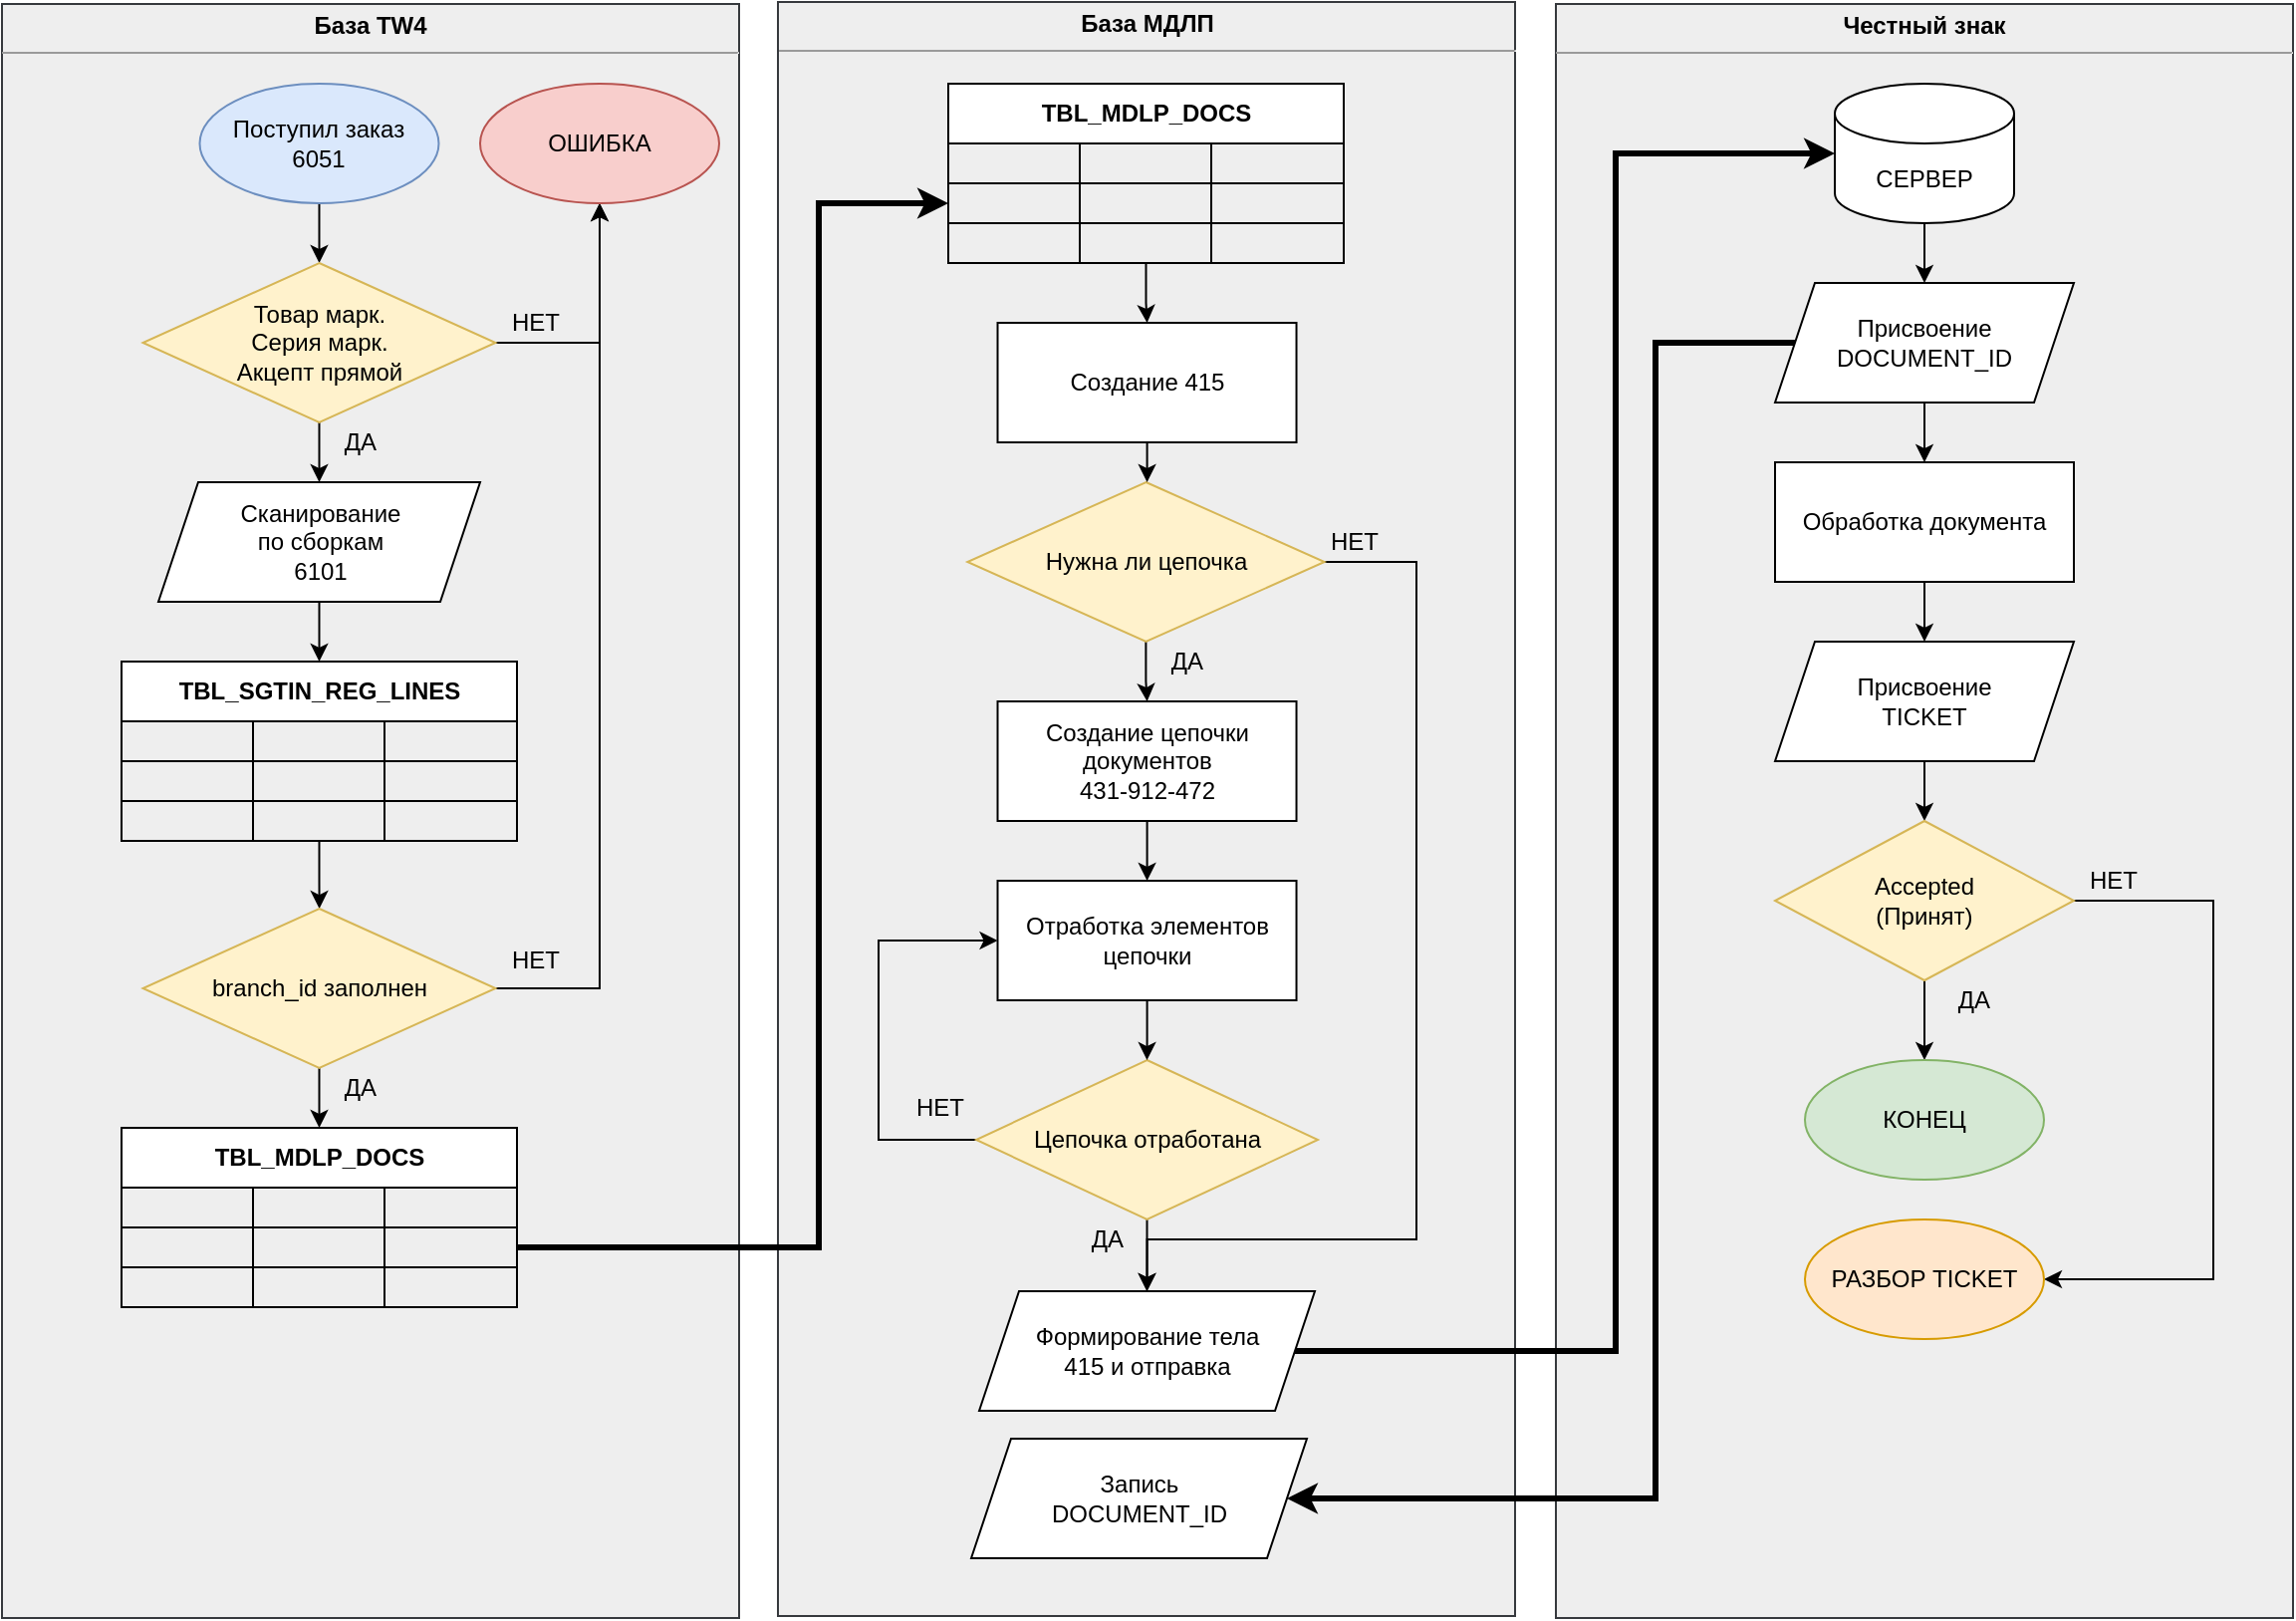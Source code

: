 <mxfile version="15.2.1" type="device" pages="9"><diagram id="0Jpb3wK_ZWhnzcLMrTMS" name="Продажа по Базе данных"><mxGraphModel dx="1422" dy="794" grid="1" gridSize="10" guides="1" tooltips="1" connect="1" arrows="1" fold="1" page="1" pageScale="1" pageWidth="1169" pageHeight="827" math="0" shadow="0"><root><mxCell id="0"/><mxCell id="LUrSTYGnWnYjmqSm_eTf-68" value="Подложка" style="" parent="0"/><mxCell id="LUrSTYGnWnYjmqSm_eTf-70" value="&lt;p style=&quot;margin: 0px ; margin-top: 4px ; text-align: center&quot;&gt;&lt;b&gt;База TW4&lt;/b&gt;&lt;/p&gt;&lt;hr size=&quot;1&quot;&gt;&lt;div style=&quot;height: 2px&quot;&gt;&lt;/div&gt;" style="verticalAlign=top;align=left;overflow=fill;fontSize=12;fontFamily=Helvetica;html=1;fillColor=#eeeeee;strokeColor=#36393d;" parent="LUrSTYGnWnYjmqSm_eTf-68" vertex="1"><mxGeometry x="10" y="10" width="370" height="810" as="geometry"/></mxCell><mxCell id="LUrSTYGnWnYjmqSm_eTf-75" value="&lt;p style=&quot;margin: 0px ; margin-top: 4px ; text-align: center&quot;&gt;&lt;b&gt;База МДЛП&lt;/b&gt;&lt;/p&gt;&lt;hr size=&quot;1&quot;&gt;&lt;div style=&quot;height: 2px&quot;&gt;&lt;/div&gt;" style="verticalAlign=top;align=left;overflow=fill;fontSize=12;fontFamily=Helvetica;html=1;fillColor=#eeeeee;strokeColor=#36393d;" parent="LUrSTYGnWnYjmqSm_eTf-68" vertex="1"><mxGeometry x="399.5" y="9" width="370" height="810" as="geometry"/></mxCell><mxCell id="LUrSTYGnWnYjmqSm_eTf-76" value="&lt;p style=&quot;margin: 0px ; margin-top: 4px ; text-align: center&quot;&gt;&lt;b&gt;Честный знак&lt;/b&gt;&lt;/p&gt;&lt;hr size=&quot;1&quot;&gt;&lt;div style=&quot;height: 2px&quot;&gt;&lt;/div&gt;" style="verticalAlign=top;align=left;overflow=fill;fontSize=12;fontFamily=Helvetica;html=1;fillColor=#eeeeee;strokeColor=#36393d;" parent="LUrSTYGnWnYjmqSm_eTf-68" vertex="1"><mxGeometry x="790" y="10" width="370" height="810" as="geometry"/></mxCell><mxCell id="1" value="Основной" style="locked=1;" parent="0"/><mxCell id="LUrSTYGnWnYjmqSm_eTf-36" style="edgeStyle=orthogonalEdgeStyle;rounded=0;orthogonalLoop=1;jettySize=auto;html=1;exitX=0.5;exitY=1;exitDx=0;exitDy=0;entryX=0.5;entryY=0;entryDx=0;entryDy=0;" parent="1" source="LUrSTYGnWnYjmqSm_eTf-5" target="LUrSTYGnWnYjmqSm_eTf-7" edge="1"><mxGeometry relative="1" as="geometry"/></mxCell><mxCell id="LUrSTYGnWnYjmqSm_eTf-5" value="Поступил заказ&lt;br&gt;6051" style="ellipse;whiteSpace=wrap;html=1;fillColor=#dae8fc;strokeColor=#6c8ebf;" parent="1" vertex="1"><mxGeometry x="109.25" y="50" width="120" height="60" as="geometry"/></mxCell><mxCell id="LUrSTYGnWnYjmqSm_eTf-37" style="edgeStyle=orthogonalEdgeStyle;rounded=0;orthogonalLoop=1;jettySize=auto;html=1;exitX=0.5;exitY=1;exitDx=0;exitDy=0;entryX=0.5;entryY=0;entryDx=0;entryDy=0;" parent="1" source="LUrSTYGnWnYjmqSm_eTf-7" target="LUrSTYGnWnYjmqSm_eTf-8" edge="1"><mxGeometry relative="1" as="geometry"/></mxCell><mxCell id="LUrSTYGnWnYjmqSm_eTf-43" style="edgeStyle=orthogonalEdgeStyle;rounded=0;orthogonalLoop=1;jettySize=auto;html=1;exitX=1;exitY=0.5;exitDx=0;exitDy=0;entryX=0.5;entryY=1;entryDx=0;entryDy=0;" parent="1" source="LUrSTYGnWnYjmqSm_eTf-7" target="LUrSTYGnWnYjmqSm_eTf-42" edge="1"><mxGeometry relative="1" as="geometry"/></mxCell><mxCell id="LUrSTYGnWnYjmqSm_eTf-7" value="Товар марк.&lt;br&gt;Серия марк.&lt;br&gt;Акцепт прямой" style="rhombus;whiteSpace=wrap;html=1;fillColor=#fff2cc;strokeColor=#d6b656;" parent="1" vertex="1"><mxGeometry x="80.75" y="140" width="177" height="80" as="geometry"/></mxCell><mxCell id="LUrSTYGnWnYjmqSm_eTf-38" style="edgeStyle=orthogonalEdgeStyle;rounded=0;orthogonalLoop=1;jettySize=auto;html=1;exitX=0.5;exitY=1;exitDx=0;exitDy=0;entryX=0.5;entryY=0;entryDx=0;entryDy=0;" parent="1" source="LUrSTYGnWnYjmqSm_eTf-8" target="LUrSTYGnWnYjmqSm_eTf-9" edge="1"><mxGeometry relative="1" as="geometry"/></mxCell><mxCell id="LUrSTYGnWnYjmqSm_eTf-8" value="Сканирование &lt;br&gt;по сборкам&lt;br&gt;6101" style="shape=parallelogram;perimeter=parallelogramPerimeter;whiteSpace=wrap;html=1;fixedSize=1;" parent="1" vertex="1"><mxGeometry x="88.5" y="250" width="161.5" height="60" as="geometry"/></mxCell><mxCell id="LUrSTYGnWnYjmqSm_eTf-39" value="" style="edgeStyle=orthogonalEdgeStyle;rounded=0;orthogonalLoop=1;jettySize=auto;html=1;" parent="1" source="LUrSTYGnWnYjmqSm_eTf-9" target="LUrSTYGnWnYjmqSm_eTf-22" edge="1"><mxGeometry relative="1" as="geometry"/></mxCell><mxCell id="LUrSTYGnWnYjmqSm_eTf-9" value="TBL_SGTIN_REG_LINES" style="shape=table;html=1;whiteSpace=wrap;startSize=30;container=1;collapsible=0;childLayout=tableLayout;fontStyle=1;align=center;" parent="1" vertex="1"><mxGeometry x="70" y="340" width="198.5" height="90" as="geometry"/></mxCell><mxCell id="LUrSTYGnWnYjmqSm_eTf-10" value="" style="shape=partialRectangle;html=1;whiteSpace=wrap;collapsible=0;dropTarget=0;pointerEvents=0;fillColor=none;top=0;left=0;bottom=0;right=0;points=[[0,0.5],[1,0.5]];portConstraint=eastwest;" parent="LUrSTYGnWnYjmqSm_eTf-9" vertex="1"><mxGeometry y="30" width="198.5" height="20" as="geometry"/></mxCell><mxCell id="LUrSTYGnWnYjmqSm_eTf-11" value="" style="shape=partialRectangle;html=1;whiteSpace=wrap;connectable=0;fillColor=none;top=0;left=0;bottom=0;right=0;overflow=hidden;" parent="LUrSTYGnWnYjmqSm_eTf-10" vertex="1"><mxGeometry width="66" height="20" as="geometry"/></mxCell><mxCell id="LUrSTYGnWnYjmqSm_eTf-12" value="" style="shape=partialRectangle;html=1;whiteSpace=wrap;connectable=0;fillColor=none;top=0;left=0;bottom=0;right=0;overflow=hidden;" parent="LUrSTYGnWnYjmqSm_eTf-10" vertex="1"><mxGeometry x="66" width="66" height="20" as="geometry"/></mxCell><mxCell id="LUrSTYGnWnYjmqSm_eTf-13" value="" style="shape=partialRectangle;html=1;whiteSpace=wrap;connectable=0;fillColor=none;top=0;left=0;bottom=0;right=0;overflow=hidden;" parent="LUrSTYGnWnYjmqSm_eTf-10" vertex="1"><mxGeometry x="132" width="67" height="20" as="geometry"/></mxCell><mxCell id="LUrSTYGnWnYjmqSm_eTf-14" value="" style="shape=partialRectangle;html=1;whiteSpace=wrap;collapsible=0;dropTarget=0;pointerEvents=0;fillColor=none;top=0;left=0;bottom=0;right=0;points=[[0,0.5],[1,0.5]];portConstraint=eastwest;" parent="LUrSTYGnWnYjmqSm_eTf-9" vertex="1"><mxGeometry y="50" width="198.5" height="20" as="geometry"/></mxCell><mxCell id="LUrSTYGnWnYjmqSm_eTf-15" value="" style="shape=partialRectangle;html=1;whiteSpace=wrap;connectable=0;fillColor=none;top=0;left=0;bottom=0;right=0;overflow=hidden;" parent="LUrSTYGnWnYjmqSm_eTf-14" vertex="1"><mxGeometry width="66" height="20" as="geometry"/></mxCell><mxCell id="LUrSTYGnWnYjmqSm_eTf-16" value="" style="shape=partialRectangle;html=1;whiteSpace=wrap;connectable=0;fillColor=none;top=0;left=0;bottom=0;right=0;overflow=hidden;" parent="LUrSTYGnWnYjmqSm_eTf-14" vertex="1"><mxGeometry x="66" width="66" height="20" as="geometry"/></mxCell><mxCell id="LUrSTYGnWnYjmqSm_eTf-17" value="" style="shape=partialRectangle;html=1;whiteSpace=wrap;connectable=0;fillColor=none;top=0;left=0;bottom=0;right=0;overflow=hidden;" parent="LUrSTYGnWnYjmqSm_eTf-14" vertex="1"><mxGeometry x="132" width="67" height="20" as="geometry"/></mxCell><mxCell id="LUrSTYGnWnYjmqSm_eTf-18" value="" style="shape=partialRectangle;html=1;whiteSpace=wrap;collapsible=0;dropTarget=0;pointerEvents=0;fillColor=none;top=0;left=0;bottom=0;right=0;points=[[0,0.5],[1,0.5]];portConstraint=eastwest;" parent="LUrSTYGnWnYjmqSm_eTf-9" vertex="1"><mxGeometry y="70" width="198.5" height="20" as="geometry"/></mxCell><mxCell id="LUrSTYGnWnYjmqSm_eTf-19" value="" style="shape=partialRectangle;html=1;whiteSpace=wrap;connectable=0;fillColor=none;top=0;left=0;bottom=0;right=0;overflow=hidden;" parent="LUrSTYGnWnYjmqSm_eTf-18" vertex="1"><mxGeometry width="66" height="20" as="geometry"/></mxCell><mxCell id="LUrSTYGnWnYjmqSm_eTf-20" value="" style="shape=partialRectangle;html=1;whiteSpace=wrap;connectable=0;fillColor=none;top=0;left=0;bottom=0;right=0;overflow=hidden;" parent="LUrSTYGnWnYjmqSm_eTf-18" vertex="1"><mxGeometry x="66" width="66" height="20" as="geometry"/></mxCell><mxCell id="LUrSTYGnWnYjmqSm_eTf-21" value="" style="shape=partialRectangle;html=1;whiteSpace=wrap;connectable=0;fillColor=none;top=0;left=0;bottom=0;right=0;overflow=hidden;" parent="LUrSTYGnWnYjmqSm_eTf-18" vertex="1"><mxGeometry x="132" width="67" height="20" as="geometry"/></mxCell><mxCell id="LUrSTYGnWnYjmqSm_eTf-40" style="edgeStyle=orthogonalEdgeStyle;rounded=0;orthogonalLoop=1;jettySize=auto;html=1;exitX=0.5;exitY=1;exitDx=0;exitDy=0;entryX=0.5;entryY=0;entryDx=0;entryDy=0;" parent="1" source="LUrSTYGnWnYjmqSm_eTf-22" target="LUrSTYGnWnYjmqSm_eTf-23" edge="1"><mxGeometry relative="1" as="geometry"/></mxCell><mxCell id="LUrSTYGnWnYjmqSm_eTf-77" style="edgeStyle=orthogonalEdgeStyle;rounded=0;orthogonalLoop=1;jettySize=auto;html=1;exitX=1;exitY=0.5;exitDx=0;exitDy=0;entryX=0.5;entryY=1;entryDx=0;entryDy=0;" parent="1" source="LUrSTYGnWnYjmqSm_eTf-22" target="LUrSTYGnWnYjmqSm_eTf-42" edge="1"><mxGeometry relative="1" as="geometry"/></mxCell><mxCell id="LUrSTYGnWnYjmqSm_eTf-22" value="branch_id заполнен" style="rhombus;whiteSpace=wrap;html=1;fillColor=#fff2cc;strokeColor=#d6b656;" parent="1" vertex="1"><mxGeometry x="80.75" y="464" width="177" height="80" as="geometry"/></mxCell><mxCell id="LUrSTYGnWnYjmqSm_eTf-23" value="TBL_MDLP_DOCS" style="shape=table;html=1;whiteSpace=wrap;startSize=30;container=1;collapsible=0;childLayout=tableLayout;fontStyle=1;align=center;" parent="1" vertex="1"><mxGeometry x="70" y="574" width="198.5" height="90" as="geometry"/></mxCell><mxCell id="LUrSTYGnWnYjmqSm_eTf-24" value="" style="shape=partialRectangle;html=1;whiteSpace=wrap;collapsible=0;dropTarget=0;pointerEvents=0;fillColor=none;top=0;left=0;bottom=0;right=0;points=[[0,0.5],[1,0.5]];portConstraint=eastwest;" parent="LUrSTYGnWnYjmqSm_eTf-23" vertex="1"><mxGeometry y="30" width="198.5" height="20" as="geometry"/></mxCell><mxCell id="LUrSTYGnWnYjmqSm_eTf-25" value="" style="shape=partialRectangle;html=1;whiteSpace=wrap;connectable=0;fillColor=none;top=0;left=0;bottom=0;right=0;overflow=hidden;" parent="LUrSTYGnWnYjmqSm_eTf-24" vertex="1"><mxGeometry width="66" height="20" as="geometry"/></mxCell><mxCell id="LUrSTYGnWnYjmqSm_eTf-26" value="" style="shape=partialRectangle;html=1;whiteSpace=wrap;connectable=0;fillColor=none;top=0;left=0;bottom=0;right=0;overflow=hidden;" parent="LUrSTYGnWnYjmqSm_eTf-24" vertex="1"><mxGeometry x="66" width="66" height="20" as="geometry"/></mxCell><mxCell id="LUrSTYGnWnYjmqSm_eTf-27" value="" style="shape=partialRectangle;html=1;whiteSpace=wrap;connectable=0;fillColor=none;top=0;left=0;bottom=0;right=0;overflow=hidden;" parent="LUrSTYGnWnYjmqSm_eTf-24" vertex="1"><mxGeometry x="132" width="67" height="20" as="geometry"/></mxCell><mxCell id="LUrSTYGnWnYjmqSm_eTf-28" value="" style="shape=partialRectangle;html=1;whiteSpace=wrap;collapsible=0;dropTarget=0;pointerEvents=0;fillColor=none;top=0;left=0;bottom=0;right=0;points=[[0,0.5],[1,0.5]];portConstraint=eastwest;" parent="LUrSTYGnWnYjmqSm_eTf-23" vertex="1"><mxGeometry y="50" width="198.5" height="20" as="geometry"/></mxCell><mxCell id="LUrSTYGnWnYjmqSm_eTf-29" value="" style="shape=partialRectangle;html=1;whiteSpace=wrap;connectable=0;fillColor=none;top=0;left=0;bottom=0;right=0;overflow=hidden;" parent="LUrSTYGnWnYjmqSm_eTf-28" vertex="1"><mxGeometry width="66" height="20" as="geometry"/></mxCell><mxCell id="LUrSTYGnWnYjmqSm_eTf-30" value="" style="shape=partialRectangle;html=1;whiteSpace=wrap;connectable=0;fillColor=none;top=0;left=0;bottom=0;right=0;overflow=hidden;" parent="LUrSTYGnWnYjmqSm_eTf-28" vertex="1"><mxGeometry x="66" width="66" height="20" as="geometry"/></mxCell><mxCell id="LUrSTYGnWnYjmqSm_eTf-31" value="" style="shape=partialRectangle;html=1;whiteSpace=wrap;connectable=0;fillColor=none;top=0;left=0;bottom=0;right=0;overflow=hidden;" parent="LUrSTYGnWnYjmqSm_eTf-28" vertex="1"><mxGeometry x="132" width="67" height="20" as="geometry"/></mxCell><mxCell id="LUrSTYGnWnYjmqSm_eTf-32" value="" style="shape=partialRectangle;html=1;whiteSpace=wrap;collapsible=0;dropTarget=0;pointerEvents=0;fillColor=none;top=0;left=0;bottom=0;right=0;points=[[0,0.5],[1,0.5]];portConstraint=eastwest;" parent="LUrSTYGnWnYjmqSm_eTf-23" vertex="1"><mxGeometry y="70" width="198.5" height="20" as="geometry"/></mxCell><mxCell id="LUrSTYGnWnYjmqSm_eTf-33" value="" style="shape=partialRectangle;html=1;whiteSpace=wrap;connectable=0;fillColor=none;top=0;left=0;bottom=0;right=0;overflow=hidden;" parent="LUrSTYGnWnYjmqSm_eTf-32" vertex="1"><mxGeometry width="66" height="20" as="geometry"/></mxCell><mxCell id="LUrSTYGnWnYjmqSm_eTf-34" value="" style="shape=partialRectangle;html=1;whiteSpace=wrap;connectable=0;fillColor=none;top=0;left=0;bottom=0;right=0;overflow=hidden;" parent="LUrSTYGnWnYjmqSm_eTf-32" vertex="1"><mxGeometry x="66" width="66" height="20" as="geometry"/></mxCell><mxCell id="LUrSTYGnWnYjmqSm_eTf-35" value="" style="shape=partialRectangle;html=1;whiteSpace=wrap;connectable=0;fillColor=none;top=0;left=0;bottom=0;right=0;overflow=hidden;" parent="LUrSTYGnWnYjmqSm_eTf-32" vertex="1"><mxGeometry x="132" width="67" height="20" as="geometry"/></mxCell><mxCell id="LUrSTYGnWnYjmqSm_eTf-42" value="ОШИБКА" style="ellipse;whiteSpace=wrap;html=1;fillColor=#f8cecc;strokeColor=#b85450;" parent="1" vertex="1"><mxGeometry x="250" y="50" width="120" height="60" as="geometry"/></mxCell><mxCell id="LUrSTYGnWnYjmqSm_eTf-45" value="ДА" style="text;html=1;strokeColor=none;fillColor=none;align=center;verticalAlign=middle;whiteSpace=wrap;rounded=0;" parent="1" vertex="1"><mxGeometry x="170" y="220" width="40" height="20" as="geometry"/></mxCell><mxCell id="LUrSTYGnWnYjmqSm_eTf-46" value="ДА" style="text;html=1;strokeColor=none;fillColor=none;align=center;verticalAlign=middle;whiteSpace=wrap;rounded=0;" parent="1" vertex="1"><mxGeometry x="170" y="544" width="40" height="20" as="geometry"/></mxCell><mxCell id="LUrSTYGnWnYjmqSm_eTf-47" value="НЕТ" style="text;html=1;strokeColor=none;fillColor=none;align=center;verticalAlign=middle;whiteSpace=wrap;rounded=0;" parent="1" vertex="1"><mxGeometry x="257.75" y="480" width="40" height="20" as="geometry"/></mxCell><mxCell id="LUrSTYGnWnYjmqSm_eTf-49" value="НЕТ" style="text;html=1;strokeColor=none;fillColor=none;align=center;verticalAlign=middle;whiteSpace=wrap;rounded=0;" parent="1" vertex="1"><mxGeometry x="257.75" y="160" width="40" height="20" as="geometry"/></mxCell><mxCell id="LUrSTYGnWnYjmqSm_eTf-104" value="" style="edgeStyle=orthogonalEdgeStyle;rounded=0;orthogonalLoop=1;jettySize=auto;html=1;strokeWidth=1;" parent="1" source="LUrSTYGnWnYjmqSm_eTf-50" target="LUrSTYGnWnYjmqSm_eTf-103" edge="1"><mxGeometry relative="1" as="geometry"/></mxCell><mxCell id="LUrSTYGnWnYjmqSm_eTf-50" value="TBL_MDLP_DOCS" style="shape=table;html=1;whiteSpace=wrap;startSize=30;container=1;collapsible=0;childLayout=tableLayout;fontStyle=1;align=center;" parent="1" vertex="1"><mxGeometry x="485" y="50" width="198.5" height="90" as="geometry"/></mxCell><mxCell id="LUrSTYGnWnYjmqSm_eTf-51" value="" style="shape=partialRectangle;html=1;whiteSpace=wrap;collapsible=0;dropTarget=0;pointerEvents=0;fillColor=none;top=0;left=0;bottom=0;right=0;points=[[0,0.5],[1,0.5]];portConstraint=eastwest;" parent="LUrSTYGnWnYjmqSm_eTf-50" vertex="1"><mxGeometry y="30" width="198.5" height="20" as="geometry"/></mxCell><mxCell id="LUrSTYGnWnYjmqSm_eTf-52" value="" style="shape=partialRectangle;html=1;whiteSpace=wrap;connectable=0;fillColor=none;top=0;left=0;bottom=0;right=0;overflow=hidden;" parent="LUrSTYGnWnYjmqSm_eTf-51" vertex="1"><mxGeometry width="66" height="20" as="geometry"/></mxCell><mxCell id="LUrSTYGnWnYjmqSm_eTf-53" value="" style="shape=partialRectangle;html=1;whiteSpace=wrap;connectable=0;fillColor=none;top=0;left=0;bottom=0;right=0;overflow=hidden;" parent="LUrSTYGnWnYjmqSm_eTf-51" vertex="1"><mxGeometry x="66" width="66" height="20" as="geometry"/></mxCell><mxCell id="LUrSTYGnWnYjmqSm_eTf-54" value="" style="shape=partialRectangle;html=1;whiteSpace=wrap;connectable=0;fillColor=none;top=0;left=0;bottom=0;right=0;overflow=hidden;" parent="LUrSTYGnWnYjmqSm_eTf-51" vertex="1"><mxGeometry x="132" width="67" height="20" as="geometry"/></mxCell><mxCell id="LUrSTYGnWnYjmqSm_eTf-55" value="" style="shape=partialRectangle;html=1;whiteSpace=wrap;collapsible=0;dropTarget=0;pointerEvents=0;fillColor=none;top=0;left=0;bottom=0;right=0;points=[[0,0.5],[1,0.5]];portConstraint=eastwest;" parent="LUrSTYGnWnYjmqSm_eTf-50" vertex="1"><mxGeometry y="50" width="198.5" height="20" as="geometry"/></mxCell><mxCell id="LUrSTYGnWnYjmqSm_eTf-56" value="" style="shape=partialRectangle;html=1;whiteSpace=wrap;connectable=0;fillColor=none;top=0;left=0;bottom=0;right=0;overflow=hidden;" parent="LUrSTYGnWnYjmqSm_eTf-55" vertex="1"><mxGeometry width="66" height="20" as="geometry"/></mxCell><mxCell id="LUrSTYGnWnYjmqSm_eTf-57" value="" style="shape=partialRectangle;html=1;whiteSpace=wrap;connectable=0;fillColor=none;top=0;left=0;bottom=0;right=0;overflow=hidden;" parent="LUrSTYGnWnYjmqSm_eTf-55" vertex="1"><mxGeometry x="66" width="66" height="20" as="geometry"/></mxCell><mxCell id="LUrSTYGnWnYjmqSm_eTf-58" value="" style="shape=partialRectangle;html=1;whiteSpace=wrap;connectable=0;fillColor=none;top=0;left=0;bottom=0;right=0;overflow=hidden;" parent="LUrSTYGnWnYjmqSm_eTf-55" vertex="1"><mxGeometry x="132" width="67" height="20" as="geometry"/></mxCell><mxCell id="LUrSTYGnWnYjmqSm_eTf-59" value="" style="shape=partialRectangle;html=1;whiteSpace=wrap;collapsible=0;dropTarget=0;pointerEvents=0;fillColor=none;top=0;left=0;bottom=0;right=0;points=[[0,0.5],[1,0.5]];portConstraint=eastwest;" parent="LUrSTYGnWnYjmqSm_eTf-50" vertex="1"><mxGeometry y="70" width="198.5" height="20" as="geometry"/></mxCell><mxCell id="LUrSTYGnWnYjmqSm_eTf-60" value="" style="shape=partialRectangle;html=1;whiteSpace=wrap;connectable=0;fillColor=none;top=0;left=0;bottom=0;right=0;overflow=hidden;" parent="LUrSTYGnWnYjmqSm_eTf-59" vertex="1"><mxGeometry width="66" height="20" as="geometry"/></mxCell><mxCell id="LUrSTYGnWnYjmqSm_eTf-61" value="" style="shape=partialRectangle;html=1;whiteSpace=wrap;connectable=0;fillColor=none;top=0;left=0;bottom=0;right=0;overflow=hidden;" parent="LUrSTYGnWnYjmqSm_eTf-59" vertex="1"><mxGeometry x="66" width="66" height="20" as="geometry"/></mxCell><mxCell id="LUrSTYGnWnYjmqSm_eTf-62" value="" style="shape=partialRectangle;html=1;whiteSpace=wrap;connectable=0;fillColor=none;top=0;left=0;bottom=0;right=0;overflow=hidden;" parent="LUrSTYGnWnYjmqSm_eTf-59" vertex="1"><mxGeometry x="132" width="67" height="20" as="geometry"/></mxCell><mxCell id="LUrSTYGnWnYjmqSm_eTf-67" style="edgeStyle=orthogonalEdgeStyle;rounded=0;orthogonalLoop=1;jettySize=auto;html=1;exitX=1;exitY=0.5;exitDx=0;exitDy=0;entryX=0;entryY=0.5;entryDx=0;entryDy=0;strokeWidth=3;" parent="1" source="LUrSTYGnWnYjmqSm_eTf-28" target="LUrSTYGnWnYjmqSm_eTf-55" edge="1"><mxGeometry relative="1" as="geometry"><Array as="points"><mxPoint x="420" y="634"/><mxPoint x="420" y="110"/></Array></mxGeometry></mxCell><mxCell id="LUrSTYGnWnYjmqSm_eTf-92" style="edgeStyle=orthogonalEdgeStyle;rounded=0;orthogonalLoop=1;jettySize=auto;html=1;exitX=1;exitY=0.5;exitDx=0;exitDy=0;entryX=0.5;entryY=0;entryDx=0;entryDy=0;strokeWidth=1;" parent="1" source="LUrSTYGnWnYjmqSm_eTf-80" target="LUrSTYGnWnYjmqSm_eTf-90" edge="1"><mxGeometry relative="1" as="geometry"><Array as="points"><mxPoint x="720" y="290"/><mxPoint x="720" y="630"/><mxPoint x="585" y="630"/></Array></mxGeometry></mxCell><mxCell id="LUrSTYGnWnYjmqSm_eTf-109" value="" style="edgeStyle=orthogonalEdgeStyle;rounded=0;orthogonalLoop=1;jettySize=auto;html=1;strokeWidth=1;" parent="1" source="LUrSTYGnWnYjmqSm_eTf-80" target="LUrSTYGnWnYjmqSm_eTf-108" edge="1"><mxGeometry relative="1" as="geometry"/></mxCell><mxCell id="LUrSTYGnWnYjmqSm_eTf-80" value="Нужна ли цепочка" style="rhombus;whiteSpace=wrap;html=1;fillColor=#fff2cc;strokeColor=#d6b656;" parent="1" vertex="1"><mxGeometry x="494.64" y="250" width="179.21" height="80" as="geometry"/></mxCell><mxCell id="LUrSTYGnWnYjmqSm_eTf-91" style="edgeStyle=orthogonalEdgeStyle;rounded=0;orthogonalLoop=1;jettySize=auto;html=1;exitX=0.5;exitY=1;exitDx=0;exitDy=0;entryX=0.5;entryY=0;entryDx=0;entryDy=0;strokeWidth=1;" parent="1" source="LUrSTYGnWnYjmqSm_eTf-86" target="LUrSTYGnWnYjmqSm_eTf-90" edge="1"><mxGeometry relative="1" as="geometry"/></mxCell><mxCell id="LUrSTYGnWnYjmqSm_eTf-114" style="edgeStyle=orthogonalEdgeStyle;rounded=0;orthogonalLoop=1;jettySize=auto;html=1;exitX=0;exitY=0.5;exitDx=0;exitDy=0;entryX=0;entryY=0.5;entryDx=0;entryDy=0;strokeWidth=1;" parent="1" source="LUrSTYGnWnYjmqSm_eTf-86" target="LUrSTYGnWnYjmqSm_eTf-111" edge="1"><mxGeometry relative="1" as="geometry"><Array as="points"><mxPoint x="450" y="580"/><mxPoint x="450" y="480"/></Array></mxGeometry></mxCell><mxCell id="LUrSTYGnWnYjmqSm_eTf-86" value="Цепочка отработана" style="rhombus;whiteSpace=wrap;html=1;fillColor=#fff2cc;strokeColor=#d6b656;" parent="1" vertex="1"><mxGeometry x="499" y="540" width="171.51" height="80" as="geometry"/></mxCell><mxCell id="LUrSTYGnWnYjmqSm_eTf-94" style="edgeStyle=orthogonalEdgeStyle;rounded=0;orthogonalLoop=1;jettySize=auto;html=1;exitX=1;exitY=0.5;exitDx=0;exitDy=0;entryX=0;entryY=0.5;entryDx=0;entryDy=0;entryPerimeter=0;strokeWidth=3;" parent="1" source="LUrSTYGnWnYjmqSm_eTf-90" target="LUrSTYGnWnYjmqSm_eTf-93" edge="1"><mxGeometry relative="1" as="geometry"><Array as="points"><mxPoint x="820" y="686"/><mxPoint x="820" y="85"/></Array></mxGeometry></mxCell><mxCell id="LUrSTYGnWnYjmqSm_eTf-90" value="Формирование тела&lt;br&gt;415 и отправка" style="shape=parallelogram;perimeter=parallelogramPerimeter;whiteSpace=wrap;html=1;fixedSize=1;" parent="1" vertex="1"><mxGeometry x="500.51" y="656" width="168.49" height="60" as="geometry"/></mxCell><mxCell id="LUrSTYGnWnYjmqSm_eTf-96" value="" style="edgeStyle=orthogonalEdgeStyle;rounded=0;orthogonalLoop=1;jettySize=auto;html=1;strokeWidth=1;" parent="1" source="LUrSTYGnWnYjmqSm_eTf-93" target="LUrSTYGnWnYjmqSm_eTf-95" edge="1"><mxGeometry relative="1" as="geometry"/></mxCell><mxCell id="LUrSTYGnWnYjmqSm_eTf-93" value="СЕРВЕР" style="shape=cylinder3;whiteSpace=wrap;html=1;boundedLbl=1;backgroundOutline=1;size=15;" parent="1" vertex="1"><mxGeometry x="930" y="50" width="90" height="70" as="geometry"/></mxCell><mxCell id="LUrSTYGnWnYjmqSm_eTf-98" style="edgeStyle=orthogonalEdgeStyle;rounded=0;orthogonalLoop=1;jettySize=auto;html=1;exitX=0;exitY=0.5;exitDx=0;exitDy=0;entryX=1;entryY=0.5;entryDx=0;entryDy=0;strokeWidth=3;" parent="1" source="LUrSTYGnWnYjmqSm_eTf-95" target="LUrSTYGnWnYjmqSm_eTf-97" edge="1"><mxGeometry relative="1" as="geometry"><Array as="points"><mxPoint x="840" y="180"/><mxPoint x="840" y="760"/></Array></mxGeometry></mxCell><mxCell id="LUrSTYGnWnYjmqSm_eTf-102" style="edgeStyle=orthogonalEdgeStyle;rounded=0;orthogonalLoop=1;jettySize=auto;html=1;exitX=0.5;exitY=1;exitDx=0;exitDy=0;entryX=0.5;entryY=0;entryDx=0;entryDy=0;strokeWidth=1;" parent="1" source="LUrSTYGnWnYjmqSm_eTf-95" target="LUrSTYGnWnYjmqSm_eTf-101" edge="1"><mxGeometry relative="1" as="geometry"/></mxCell><mxCell id="LUrSTYGnWnYjmqSm_eTf-95" value="Присвоение DOCUMENT_ID" style="shape=parallelogram;perimeter=parallelogramPerimeter;whiteSpace=wrap;html=1;fixedSize=1;" parent="1" vertex="1"><mxGeometry x="900" y="150" width="150" height="60" as="geometry"/></mxCell><mxCell id="LUrSTYGnWnYjmqSm_eTf-97" value="Запись&lt;br&gt;DOCUMENT_ID" style="shape=parallelogram;perimeter=parallelogramPerimeter;whiteSpace=wrap;html=1;fixedSize=1;" parent="1" vertex="1"><mxGeometry x="496.51" y="730" width="168.49" height="60" as="geometry"/></mxCell><mxCell id="LUrSTYGnWnYjmqSm_eTf-121" value="" style="edgeStyle=orthogonalEdgeStyle;rounded=0;orthogonalLoop=1;jettySize=auto;html=1;strokeWidth=1;" parent="1" source="LUrSTYGnWnYjmqSm_eTf-101" target="LUrSTYGnWnYjmqSm_eTf-120" edge="1"><mxGeometry relative="1" as="geometry"/></mxCell><mxCell id="LUrSTYGnWnYjmqSm_eTf-101" value="Обработка документа" style="rounded=0;whiteSpace=wrap;html=1;" parent="1" vertex="1"><mxGeometry x="900" y="240" width="150" height="60" as="geometry"/></mxCell><mxCell id="LUrSTYGnWnYjmqSm_eTf-107" value="" style="edgeStyle=orthogonalEdgeStyle;rounded=0;orthogonalLoop=1;jettySize=auto;html=1;strokeWidth=1;" parent="1" source="LUrSTYGnWnYjmqSm_eTf-103" target="LUrSTYGnWnYjmqSm_eTf-80" edge="1"><mxGeometry relative="1" as="geometry"/></mxCell><mxCell id="LUrSTYGnWnYjmqSm_eTf-103" value="Создание 415" style="rounded=0;whiteSpace=wrap;html=1;" parent="1" vertex="1"><mxGeometry x="509.76" y="170" width="150" height="60" as="geometry"/></mxCell><mxCell id="LUrSTYGnWnYjmqSm_eTf-112" value="" style="edgeStyle=orthogonalEdgeStyle;rounded=0;orthogonalLoop=1;jettySize=auto;html=1;strokeWidth=1;" parent="1" source="LUrSTYGnWnYjmqSm_eTf-108" target="LUrSTYGnWnYjmqSm_eTf-111" edge="1"><mxGeometry relative="1" as="geometry"/></mxCell><mxCell id="LUrSTYGnWnYjmqSm_eTf-108" value="Создание цепочки документов&lt;br&gt;431-912-472" style="rounded=0;whiteSpace=wrap;html=1;" parent="1" vertex="1"><mxGeometry x="509.76" y="360" width="150" height="60" as="geometry"/></mxCell><mxCell id="LUrSTYGnWnYjmqSm_eTf-113" value="" style="edgeStyle=orthogonalEdgeStyle;rounded=0;orthogonalLoop=1;jettySize=auto;html=1;strokeWidth=1;" parent="1" source="LUrSTYGnWnYjmqSm_eTf-111" target="LUrSTYGnWnYjmqSm_eTf-86" edge="1"><mxGeometry relative="1" as="geometry"/></mxCell><mxCell id="LUrSTYGnWnYjmqSm_eTf-111" value="Отработка элементов&lt;br&gt;цепочки" style="rounded=0;whiteSpace=wrap;html=1;" parent="1" vertex="1"><mxGeometry x="509.76" y="450" width="150" height="60" as="geometry"/></mxCell><mxCell id="LUrSTYGnWnYjmqSm_eTf-115" value="ДА" style="text;html=1;strokeColor=none;fillColor=none;align=center;verticalAlign=middle;whiteSpace=wrap;rounded=0;" parent="1" vertex="1"><mxGeometry x="545" y="620" width="40" height="20" as="geometry"/></mxCell><mxCell id="LUrSTYGnWnYjmqSm_eTf-116" value="ДА" style="text;html=1;strokeColor=none;fillColor=none;align=center;verticalAlign=middle;whiteSpace=wrap;rounded=0;" parent="1" vertex="1"><mxGeometry x="585" y="330" width="40" height="20" as="geometry"/></mxCell><mxCell id="LUrSTYGnWnYjmqSm_eTf-117" value="НЕТ" style="text;html=1;strokeColor=none;fillColor=none;align=center;verticalAlign=middle;whiteSpace=wrap;rounded=0;" parent="1" vertex="1"><mxGeometry x="669" y="270" width="40" height="20" as="geometry"/></mxCell><mxCell id="LUrSTYGnWnYjmqSm_eTf-118" value="НЕТ" style="text;html=1;strokeColor=none;fillColor=none;align=center;verticalAlign=middle;whiteSpace=wrap;rounded=0;" parent="1" vertex="1"><mxGeometry x="460.51" y="554" width="40" height="20" as="geometry"/></mxCell><mxCell id="LUrSTYGnWnYjmqSm_eTf-123" value="" style="edgeStyle=orthogonalEdgeStyle;rounded=0;orthogonalLoop=1;jettySize=auto;html=1;strokeWidth=1;" parent="1" source="LUrSTYGnWnYjmqSm_eTf-120" target="LUrSTYGnWnYjmqSm_eTf-122" edge="1"><mxGeometry relative="1" as="geometry"/></mxCell><mxCell id="LUrSTYGnWnYjmqSm_eTf-120" value="Присвоение&lt;br&gt;TICKET" style="shape=parallelogram;perimeter=parallelogramPerimeter;whiteSpace=wrap;html=1;fixedSize=1;" parent="1" vertex="1"><mxGeometry x="900" y="330" width="150" height="60" as="geometry"/></mxCell><mxCell id="LUrSTYGnWnYjmqSm_eTf-125" value="" style="edgeStyle=orthogonalEdgeStyle;rounded=0;orthogonalLoop=1;jettySize=auto;html=1;strokeWidth=1;" parent="1" source="LUrSTYGnWnYjmqSm_eTf-122" target="LUrSTYGnWnYjmqSm_eTf-124" edge="1"><mxGeometry relative="1" as="geometry"/></mxCell><mxCell id="LUrSTYGnWnYjmqSm_eTf-128" style="edgeStyle=orthogonalEdgeStyle;rounded=0;orthogonalLoop=1;jettySize=auto;html=1;exitX=1;exitY=0.5;exitDx=0;exitDy=0;entryX=1;entryY=0.5;entryDx=0;entryDy=0;strokeWidth=1;" parent="1" source="LUrSTYGnWnYjmqSm_eTf-122" target="LUrSTYGnWnYjmqSm_eTf-127" edge="1"><mxGeometry relative="1" as="geometry"><Array as="points"><mxPoint x="1120" y="460"/><mxPoint x="1120" y="650"/></Array></mxGeometry></mxCell><mxCell id="LUrSTYGnWnYjmqSm_eTf-122" value="Accepted&lt;br&gt;(Принят)" style="rhombus;whiteSpace=wrap;html=1;fillColor=#fff2cc;strokeColor=#d6b656;" parent="1" vertex="1"><mxGeometry x="900" y="420" width="150" height="80" as="geometry"/></mxCell><mxCell id="LUrSTYGnWnYjmqSm_eTf-124" value="КОНЕЦ" style="ellipse;whiteSpace=wrap;html=1;fillColor=#d5e8d4;strokeColor=#82b366;" parent="1" vertex="1"><mxGeometry x="915" y="540" width="120" height="60" as="geometry"/></mxCell><mxCell id="LUrSTYGnWnYjmqSm_eTf-126" value="ДА" style="text;html=1;strokeColor=none;fillColor=none;align=center;verticalAlign=middle;whiteSpace=wrap;rounded=0;" parent="1" vertex="1"><mxGeometry x="980" y="500" width="40" height="20" as="geometry"/></mxCell><mxCell id="LUrSTYGnWnYjmqSm_eTf-127" value="РАЗБОР TICKET" style="ellipse;whiteSpace=wrap;html=1;fillColor=#ffe6cc;strokeColor=#d79b00;" parent="1" vertex="1"><mxGeometry x="915" y="620" width="120" height="60" as="geometry"/></mxCell><mxCell id="LUrSTYGnWnYjmqSm_eTf-129" value="НЕТ" style="text;html=1;strokeColor=none;fillColor=none;align=center;verticalAlign=middle;whiteSpace=wrap;rounded=0;" parent="1" vertex="1"><mxGeometry x="1050" y="440" width="40" height="20" as="geometry"/></mxCell></root></mxGraphModel></diagram><diagram name="Развернутая схема Таможня" id="rqtuxuOJkuEvdIew3jVF"><mxGraphModel dx="1422" dy="856" grid="1" gridSize="10" guides="1" tooltips="1" connect="1" arrows="1" fold="1" page="1" pageScale="1" pageWidth="827" pageHeight="1169" math="0" shadow="0"><root><mxCell id="U6wt1IYxVuwVDRr0pi_E-0"/><mxCell id="U6wt1IYxVuwVDRr0pi_E-1" parent="U6wt1IYxVuwVDRr0pi_E-0"/><mxCell id="E_GokH5FjDk3P01jpn5x-2" value="" style="edgeStyle=orthogonalEdgeStyle;rounded=0;orthogonalLoop=1;jettySize=auto;html=1;strokeWidth=1;" parent="U6wt1IYxVuwVDRr0pi_E-1" source="E_GokH5FjDk3P01jpn5x-0" target="E_GokH5FjDk3P01jpn5x-1" edge="1"><mxGeometry relative="1" as="geometry"/></mxCell><mxCell id="E_GokH5FjDk3P01jpn5x-0" value="ИНВОЙС&lt;br&gt;613&lt;br&gt;[shipped]" style="ellipse;whiteSpace=wrap;html=1;fillColor=#dae8fc;strokeColor=#6c8ebf;" parent="U6wt1IYxVuwVDRr0pi_E-1" vertex="1"><mxGeometry x="340" y="70" width="120" height="60" as="geometry"/></mxCell><mxCell id="E_GokH5FjDk3P01jpn5x-8" value="" style="edgeStyle=orthogonalEdgeStyle;rounded=0;orthogonalLoop=1;jettySize=auto;html=1;strokeColor=#000000;strokeWidth=1;entryX=0.5;entryY=0;entryDx=0;entryDy=0;" parent="U6wt1IYxVuwVDRr0pi_E-1" source="E_GokH5FjDk3P01jpn5x-1" target="E_GokH5FjDk3P01jpn5x-5" edge="1"><mxGeometry relative="1" as="geometry"><mxPoint x="400" y="250" as="targetPoint"/></mxGeometry></mxCell><mxCell id="E_GokH5FjDk3P01jpn5x-1" value="701&lt;br&gt;подтверждение&lt;br&gt;1:1" style="shape=parallelogram;perimeter=parallelogramPerimeter;whiteSpace=wrap;html=1;fixedSize=1;fillColor=#e1d5e7;strokeColor=#9673a6;" parent="U6wt1IYxVuwVDRr0pi_E-1" vertex="1"><mxGeometry x="290" y="160" width="220" height="60" as="geometry"/></mxCell><mxCell id="2bm-Bml6In3gSzfUxMwF-2" style="edgeStyle=orthogonalEdgeStyle;rounded=0;orthogonalLoop=1;jettySize=auto;html=1;exitX=0;exitY=0.5;exitDx=0;exitDy=0;entryX=0;entryY=0.5;entryDx=0;entryDy=0;strokeWidth=2;strokeColor=#FF0000;" parent="U6wt1IYxVuwVDRr0pi_E-1" source="E_GokH5FjDk3P01jpn5x-5" target="E_GokH5FjDk3P01jpn5x-0" edge="1"><mxGeometry relative="1" as="geometry"><Array as="points"><mxPoint x="210" y="280"/><mxPoint x="210" y="100"/></Array></mxGeometry></mxCell><mxCell id="2bm-Bml6In3gSzfUxMwF-5" value="" style="edgeStyle=orthogonalEdgeStyle;rounded=0;orthogonalLoop=1;jettySize=auto;html=1;strokeWidth=1;" parent="U6wt1IYxVuwVDRr0pi_E-1" source="E_GokH5FjDk3P01jpn5x-5" target="2bm-Bml6In3gSzfUxMwF-4" edge="1"><mxGeometry relative="1" as="geometry"/></mxCell><mxCell id="E_GokH5FjDk3P01jpn5x-5" value="Ввезен на территорию РФ&lt;br&gt;[arrived]" style="whiteSpace=wrap;html=1;" parent="U6wt1IYxVuwVDRr0pi_E-1" vertex="1"><mxGeometry x="290" y="250" width="220" height="60" as="geometry"/></mxCell><mxCell id="2bm-Bml6In3gSzfUxMwF-3" value="Через комиссию &lt;br&gt;ЧЗ" style="text;html=1;strokeColor=none;fillColor=none;align=center;verticalAlign=middle;whiteSpace=wrap;rounded=0;strokeWidth=1;fontColor=#FF0000;fontStyle=1" parent="U6wt1IYxVuwVDRr0pi_E-1" vertex="1"><mxGeometry x="210" y="220" width="80" height="60" as="geometry"/></mxCell><mxCell id="2bm-Bml6In3gSzfUxMwF-7" value="" style="edgeStyle=orthogonalEdgeStyle;rounded=0;orthogonalLoop=1;jettySize=auto;html=1;strokeColor=#000000;strokeWidth=1;fontColor=#000000;" parent="U6wt1IYxVuwVDRr0pi_E-1" source="2bm-Bml6In3gSzfUxMwF-4" target="2bm-Bml6In3gSzfUxMwF-6" edge="1"><mxGeometry relative="1" as="geometry"/></mxCell><mxCell id="2bm-Bml6In3gSzfUxMwF-4" value="335&lt;br&gt;таможенное оформление&lt;br&gt;1 на весь ГТД" style="shape=parallelogram;perimeter=parallelogramPerimeter;whiteSpace=wrap;html=1;fixedSize=1;fillColor=#e1d5e7;strokeColor=#9673a6;" parent="U6wt1IYxVuwVDRr0pi_E-1" vertex="1"><mxGeometry x="290" y="340" width="220" height="60" as="geometry"/></mxCell><mxCell id="2bm-Bml6In3gSzfUxMwF-8" style="edgeStyle=orthogonalEdgeStyle;rounded=0;orthogonalLoop=1;jettySize=auto;html=1;exitX=0;exitY=0.5;exitDx=0;exitDy=0;entryX=0;entryY=0.75;entryDx=0;entryDy=0;strokeWidth=2;fontColor=#000000;strokeColor=#FF0000;" parent="U6wt1IYxVuwVDRr0pi_E-1" source="2bm-Bml6In3gSzfUxMwF-6" target="E_GokH5FjDk3P01jpn5x-5" edge="1"><mxGeometry relative="1" as="geometry"><Array as="points"><mxPoint x="210" y="460"/><mxPoint x="210" y="295"/></Array></mxGeometry></mxCell><mxCell id="2bm-Bml6In3gSzfUxMwF-12" value="" style="edgeStyle=orthogonalEdgeStyle;rounded=0;orthogonalLoop=1;jettySize=auto;html=1;strokeWidth=1;fontColor=#000000;" parent="U6wt1IYxVuwVDRr0pi_E-1" source="2bm-Bml6In3gSzfUxMwF-6" target="2bm-Bml6In3gSzfUxMwF-11" edge="1"><mxGeometry relative="1" as="geometry"/></mxCell><mxCell id="2bm-Bml6In3gSzfUxMwF-6" value="Задекларирован&lt;br&gt;[declared]" style="whiteSpace=wrap;html=1;" parent="U6wt1IYxVuwVDRr0pi_E-1" vertex="1"><mxGeometry x="290" y="430" width="220" height="60" as="geometry"/></mxCell><mxCell id="2bm-Bml6In3gSzfUxMwF-10" value="250&lt;br&gt;отмена&lt;br&gt;операции" style="text;html=1;strokeColor=none;fillColor=none;align=center;verticalAlign=middle;whiteSpace=wrap;rounded=0;strokeWidth=1;fontColor=#FF0000;fontStyle=1" parent="U6wt1IYxVuwVDRr0pi_E-1" vertex="1"><mxGeometry x="210" y="400" width="80" height="60" as="geometry"/></mxCell><mxCell id="2bm-Bml6In3gSzfUxMwF-14" value="" style="edgeStyle=orthogonalEdgeStyle;rounded=0;orthogonalLoop=1;jettySize=auto;html=1;strokeColor=#000000;strokeWidth=1;fontColor=#000000;" parent="U6wt1IYxVuwVDRr0pi_E-1" source="2bm-Bml6In3gSzfUxMwF-11" target="2bm-Bml6In3gSzfUxMwF-13" edge="1"><mxGeometry relative="1" as="geometry"/></mxCell><mxCell id="2bm-Bml6In3gSzfUxMwF-11" value="341&lt;br&gt;приемка на склад ЗТК&lt;br&gt;по отношению к ИНВОЙСУ 1:1" style="shape=parallelogram;perimeter=parallelogramPerimeter;whiteSpace=wrap;html=1;fixedSize=1;fillColor=#e1d5e7;strokeColor=#9673a6;" parent="U6wt1IYxVuwVDRr0pi_E-1" vertex="1"><mxGeometry x="290" y="520" width="220" height="60" as="geometry"/></mxCell><mxCell id="2bm-Bml6In3gSzfUxMwF-15" style="edgeStyle=orthogonalEdgeStyle;rounded=0;orthogonalLoop=1;jettySize=auto;html=1;exitX=0;exitY=0.5;exitDx=0;exitDy=0;entryX=0;entryY=0.75;entryDx=0;entryDy=0;strokeWidth=2;fontColor=#000000;strokeColor=#FF0000;" parent="U6wt1IYxVuwVDRr0pi_E-1" source="2bm-Bml6In3gSzfUxMwF-13" target="2bm-Bml6In3gSzfUxMwF-6" edge="1"><mxGeometry relative="1" as="geometry"><Array as="points"><mxPoint x="210" y="640"/><mxPoint x="210" y="475"/></Array></mxGeometry></mxCell><mxCell id="9envBjVpr-s--zInX9rU-1" value="" style="edgeStyle=orthogonalEdgeStyle;rounded=0;orthogonalLoop=1;jettySize=auto;html=1;strokeWidth=1;fontColor=#000000;" parent="U6wt1IYxVuwVDRr0pi_E-1" source="2bm-Bml6In3gSzfUxMwF-13" target="9envBjVpr-s--zInX9rU-0" edge="1"><mxGeometry relative="1" as="geometry"/></mxCell><mxCell id="2bm-Bml6In3gSzfUxMwF-13" value="Принятие на склад из ЗТК&lt;br&gt;[declared_warehouse]" style="whiteSpace=wrap;html=1;" parent="U6wt1IYxVuwVDRr0pi_E-1" vertex="1"><mxGeometry x="290" y="610" width="220" height="60" as="geometry"/></mxCell><mxCell id="2bm-Bml6In3gSzfUxMwF-16" value="250&lt;br&gt;отмена&lt;br&gt;операции" style="text;html=1;strokeColor=none;fillColor=none;align=center;verticalAlign=middle;whiteSpace=wrap;rounded=0;strokeWidth=1;fontColor=#FF0000;fontStyle=1" parent="U6wt1IYxVuwVDRr0pi_E-1" vertex="1"><mxGeometry x="210" y="580" width="80" height="60" as="geometry"/></mxCell><mxCell id="Oi0i_vG1D34kUBi4GbMD-4" style="edgeStyle=orthogonalEdgeStyle;rounded=0;orthogonalLoop=1;jettySize=auto;html=1;exitX=0.5;exitY=1;exitDx=0;exitDy=0;entryX=0.5;entryY=0;entryDx=0;entryDy=0;strokeColor=#000000;strokeWidth=1;fontColor=#000000;" parent="U6wt1IYxVuwVDRr0pi_E-1" source="9envBjVpr-s--zInX9rU-0" target="9envBjVpr-s--zInX9rU-2" edge="1"><mxGeometry relative="1" as="geometry"><mxPoint x="400" y="800" as="targetPoint"/></mxGeometry></mxCell><mxCell id="9envBjVpr-s--zInX9rU-0" value="342&lt;br&gt;ввод в оборот&lt;br&gt;по отношению к &lt;br&gt;GTIN + Серия + Кол-во&lt;br&gt;1:1" style="shape=parallelogram;perimeter=parallelogramPerimeter;whiteSpace=wrap;html=1;fixedSize=1;fillColor=#e1d5e7;strokeColor=#9673a6;" parent="U6wt1IYxVuwVDRr0pi_E-1" vertex="1"><mxGeometry x="290" y="700" width="220" height="80" as="geometry"/></mxCell><mxCell id="9envBjVpr-s--zInX9rU-13" style="edgeStyle=orthogonalEdgeStyle;rounded=0;orthogonalLoop=1;jettySize=auto;html=1;exitX=0;exitY=0.5;exitDx=0;exitDy=0;entryX=0;entryY=0.75;entryDx=0;entryDy=0;strokeWidth=2;fontColor=#000000;strokeColor=#FF0000;" parent="U6wt1IYxVuwVDRr0pi_E-1" source="9envBjVpr-s--zInX9rU-2" target="2bm-Bml6In3gSzfUxMwF-13" edge="1"><mxGeometry relative="1" as="geometry"><Array as="points"><mxPoint x="210" y="840"/><mxPoint x="210" y="655"/></Array></mxGeometry></mxCell><mxCell id="Oi0i_vG1D34kUBi4GbMD-6" style="edgeStyle=orthogonalEdgeStyle;rounded=0;orthogonalLoop=1;jettySize=auto;html=1;exitX=0.5;exitY=1;exitDx=0;exitDy=0;entryX=0.5;entryY=0;entryDx=0;entryDy=0;strokeColor=#000000;strokeWidth=1;fontColor=#000000;" parent="U6wt1IYxVuwVDRr0pi_E-1" source="9envBjVpr-s--zInX9rU-2" target="Oi0i_vG1D34kUBi4GbMD-0" edge="1"><mxGeometry relative="1" as="geometry"/></mxCell><mxCell id="9envBjVpr-s--zInX9rU-2" value="В обороте&lt;br&gt;[in_circulation]" style="whiteSpace=wrap;html=1;" parent="U6wt1IYxVuwVDRr0pi_E-1" vertex="1"><mxGeometry x="290" y="810" width="220" height="60" as="geometry"/></mxCell><mxCell id="9envBjVpr-s--zInX9rU-8" value="КОНЕЦ" style="ellipse;whiteSpace=wrap;html=1;fillColor=#d5e8d4;strokeColor=#82b366;" parent="U6wt1IYxVuwVDRr0pi_E-1" vertex="1"><mxGeometry x="340" y="1010" width="120" height="60" as="geometry"/></mxCell><mxCell id="9envBjVpr-s--zInX9rU-14" value="250&lt;br&gt;отмена&lt;br&gt;операции" style="text;html=1;strokeColor=none;fillColor=none;align=center;verticalAlign=middle;whiteSpace=wrap;rounded=0;strokeWidth=1;fontColor=#FF0000;fontStyle=1" parent="U6wt1IYxVuwVDRr0pi_E-1" vertex="1"><mxGeometry x="210" y="780" width="80" height="60" as="geometry"/></mxCell><mxCell id="kexyO2MxSoGJuaeH6hQi-6" style="edgeStyle=orthogonalEdgeStyle;rounded=0;orthogonalLoop=1;jettySize=auto;html=1;exitX=0.5;exitY=1;exitDx=0;exitDy=0;entryX=0.5;entryY=0;entryDx=0;entryDy=0;" parent="U6wt1IYxVuwVDRr0pi_E-1" source="Oi0i_vG1D34kUBi4GbMD-0" target="9envBjVpr-s--zInX9rU-8" edge="1"><mxGeometry relative="1" as="geometry"/></mxCell><mxCell id="Oi0i_vG1D34kUBi4GbMD-0" value="431&lt;br&gt;перемещение по складам&lt;br&gt;1 на весь ГТД" style="shape=parallelogram;perimeter=parallelogramPerimeter;whiteSpace=wrap;html=1;fixedSize=1;fillColor=#e1d5e7;strokeColor=#9673a6;" parent="U6wt1IYxVuwVDRr0pi_E-1" vertex="1"><mxGeometry x="290" y="900" width="220" height="80" as="geometry"/></mxCell></root></mxGraphModel></diagram><diagram name="Почти Развернутая схема Приход" id="LOLyLStBvFko5apFnnzA"><mxGraphModel dx="1422" dy="856" grid="1" gridSize="10" guides="1" tooltips="1" connect="1" arrows="1" fold="1" page="1" pageScale="1" pageWidth="827" pageHeight="1169" math="0" shadow="0"><root><mxCell id="kM5PLOVD1hdV6ZSJMRKt-0"/><mxCell id="kM5PLOVD1hdV6ZSJMRKt-1" parent="kM5PLOVD1hdV6ZSJMRKt-0"/><mxCell id="bgzrOhTBzZzaWPZOZ_uz-19" style="edgeStyle=orthogonalEdgeStyle;rounded=0;orthogonalLoop=1;jettySize=auto;html=1;exitX=0.5;exitY=1;exitDx=0;exitDy=0;entryX=0.5;entryY=0;entryDx=0;entryDy=0;strokeColor=#000000;strokeWidth=1;fontColor=#000000;" parent="kM5PLOVD1hdV6ZSJMRKt-1" source="6h-eOCabc6o4DHB5sp66-0" target="bgzrOhTBzZzaWPZOZ_uz-13" edge="1"><mxGeometry relative="1" as="geometry"/></mxCell><mxCell id="6h-eOCabc6o4DHB5sp66-0" value="Приход товара на склад" style="ellipse;whiteSpace=wrap;html=1;fillColor=#dae8fc;strokeColor=#6c8ebf;" parent="kM5PLOVD1hdV6ZSJMRKt-1" vertex="1"><mxGeometry x="119" y="30" width="120" height="60" as="geometry"/></mxCell><mxCell id="ttcPW4b0a1kpVX-7MMrN-3" value="" style="edgeStyle=orthogonalEdgeStyle;rounded=0;orthogonalLoop=1;jettySize=auto;html=1;strokeColor=#000000;strokeWidth=1;fontColor=#000000;" parent="kM5PLOVD1hdV6ZSJMRKt-1" source="ttcPW4b0a1kpVX-7MMrN-0" target="ttcPW4b0a1kpVX-7MMrN-2" edge="1"><mxGeometry relative="1" as="geometry"/></mxCell><mxCell id="ttcPW4b0a1kpVX-7MMrN-0" value="220&lt;br&gt;вложенность коробок" style="shape=parallelogram;perimeter=parallelogramPerimeter;whiteSpace=wrap;html=1;fixedSize=1;fillColor=#e1d5e7;strokeColor=#9673a6;" parent="kM5PLOVD1hdV6ZSJMRKt-1" vertex="1"><mxGeometry x="69" y="210" width="220" height="60" as="geometry"/></mxCell><mxCell id="CsDjHaIn5sIymLzatYvC-4" style="edgeStyle=orthogonalEdgeStyle;rounded=0;orthogonalLoop=1;jettySize=auto;html=1;exitX=0.5;exitY=1;exitDx=0;exitDy=0;entryX=0.5;entryY=0;entryDx=0;entryDy=0;strokeColor=#000000;strokeWidth=1;fontColor=#000000;" parent="kM5PLOVD1hdV6ZSJMRKt-1" source="ttcPW4b0a1kpVX-7MMrN-2" target="CsDjHaIn5sIymLzatYvC-0" edge="1"><mxGeometry relative="1" as="geometry"/></mxCell><mxCell id="ttcPW4b0a1kpVX-7MMrN-2" value="Сверка содержимого с ПН (6001)" style="rounded=0;whiteSpace=wrap;html=1;strokeWidth=1;fontColor=#000000;" parent="kM5PLOVD1hdV6ZSJMRKt-1" vertex="1"><mxGeometry x="69" y="300" width="220" height="60" as="geometry"/></mxCell><mxCell id="CsDjHaIn5sIymLzatYvC-7" value="" style="edgeStyle=orthogonalEdgeStyle;rounded=0;orthogonalLoop=1;jettySize=auto;html=1;strokeColor=#000000;strokeWidth=1;fontColor=#000000;" parent="kM5PLOVD1hdV6ZSJMRKt-1" source="CsDjHaIn5sIymLzatYvC-0" target="CsDjHaIn5sIymLzatYvC-5" edge="1"><mxGeometry relative="1" as="geometry"/></mxCell><mxCell id="bgzrOhTBzZzaWPZOZ_uz-6" value="" style="edgeStyle=orthogonalEdgeStyle;rounded=0;orthogonalLoop=1;jettySize=auto;html=1;strokeColor=#000000;strokeWidth=1;fontColor=#000000;" parent="kM5PLOVD1hdV6ZSJMRKt-1" source="CsDjHaIn5sIymLzatYvC-0" target="bgzrOhTBzZzaWPZOZ_uz-3" edge="1"><mxGeometry relative="1" as="geometry"/></mxCell><mxCell id="CsDjHaIn5sIymLzatYvC-0" value="Без ошибок" style="rhombus;whiteSpace=wrap;html=1;fillColor=#fff2cc;strokeColor=#d6b656;" parent="kM5PLOVD1hdV6ZSJMRKt-1" vertex="1"><mxGeometry x="109" y="390" width="140" height="70" as="geometry"/></mxCell><mxCell id="CsDjHaIn5sIymLzatYvC-1" value="ДА" style="text;html=1;strokeColor=none;fillColor=none;align=center;verticalAlign=middle;whiteSpace=wrap;rounded=0;" parent="kM5PLOVD1hdV6ZSJMRKt-1" vertex="1"><mxGeometry x="189" y="460" width="30" height="20" as="geometry"/></mxCell><mxCell id="CsDjHaIn5sIymLzatYvC-2" value="НЕТ" style="text;html=1;strokeColor=none;fillColor=none;align=center;verticalAlign=middle;whiteSpace=wrap;rounded=0;" parent="kM5PLOVD1hdV6ZSJMRKt-1" vertex="1"><mxGeometry x="244" y="400" width="40" height="20" as="geometry"/></mxCell><mxCell id="CsDjHaIn5sIymLzatYvC-13" style="edgeStyle=orthogonalEdgeStyle;rounded=0;orthogonalLoop=1;jettySize=auto;html=1;exitX=0.5;exitY=1;exitDx=0;exitDy=0;entryX=0.5;entryY=0;entryDx=0;entryDy=0;strokeColor=#000000;strokeWidth=1;fontColor=#000000;" parent="kM5PLOVD1hdV6ZSJMRKt-1" source="CsDjHaIn5sIymLzatYvC-5" target="CsDjHaIn5sIymLzatYvC-9" edge="1"><mxGeometry relative="1" as="geometry"/></mxCell><mxCell id="CsDjHaIn5sIymLzatYvC-5" value="701&lt;br&gt;подтверждение&lt;br&gt;весь документ" style="shape=parallelogram;perimeter=parallelogramPerimeter;whiteSpace=wrap;html=1;fixedSize=1;fillColor=#e1d5e7;strokeColor=#9673a6;" parent="kM5PLOVD1hdV6ZSJMRKt-1" vertex="1"><mxGeometry x="69" y="500" width="220" height="60" as="geometry"/></mxCell><mxCell id="CsDjHaIn5sIymLzatYvC-16" value="" style="edgeStyle=orthogonalEdgeStyle;rounded=0;orthogonalLoop=1;jettySize=auto;html=1;strokeColor=#000000;strokeWidth=1;fontColor=#000000;" parent="kM5PLOVD1hdV6ZSJMRKt-1" source="CsDjHaIn5sIymLzatYvC-9" target="CsDjHaIn5sIymLzatYvC-15" edge="1"><mxGeometry relative="1" as="geometry"/></mxCell><mxCell id="bgzrOhTBzZzaWPZOZ_uz-29" style="edgeStyle=orthogonalEdgeStyle;rounded=0;orthogonalLoop=1;jettySize=auto;html=1;exitX=0;exitY=0.5;exitDx=0;exitDy=0;entryX=0;entryY=0.5;entryDx=0;entryDy=0;strokeColor=#000000;strokeWidth=1;fontColor=#000000;" parent="kM5PLOVD1hdV6ZSJMRKt-1" source="CsDjHaIn5sIymLzatYvC-9" target="bgzrOhTBzZzaWPZOZ_uz-0" edge="1"><mxGeometry relative="1" as="geometry"><Array as="points"><mxPoint x="40" y="685"/><mxPoint x="40" y="891"/></Array></mxGeometry></mxCell><mxCell id="CsDjHaIn5sIymLzatYvC-9" value="КОТЕЛЬНИКИ&lt;br&gt;00000000172389" style="rhombus;whiteSpace=wrap;html=1;fillColor=#fff2cc;strokeColor=#d6b656;" parent="kM5PLOVD1hdV6ZSJMRKt-1" vertex="1"><mxGeometry x="89" y="650" width="180" height="70" as="geometry"/></mxCell><mxCell id="CsDjHaIn5sIymLzatYvC-10" value="ДА" style="text;html=1;strokeColor=none;fillColor=none;align=center;verticalAlign=middle;whiteSpace=wrap;rounded=0;" parent="kM5PLOVD1hdV6ZSJMRKt-1" vertex="1"><mxGeometry x="189" y="720" width="30" height="20" as="geometry"/></mxCell><mxCell id="CsDjHaIn5sIymLzatYvC-11" value="НЕТ" style="text;html=1;strokeColor=none;fillColor=none;align=center;verticalAlign=middle;whiteSpace=wrap;rounded=0;" parent="kM5PLOVD1hdV6ZSJMRKt-1" vertex="1"><mxGeometry x="59" y="660" width="40" height="20" as="geometry"/></mxCell><mxCell id="bgzrOhTBzZzaWPZOZ_uz-1" value="" style="edgeStyle=orthogonalEdgeStyle;rounded=0;orthogonalLoop=1;jettySize=auto;html=1;strokeColor=#000000;strokeWidth=1;fontColor=#000000;" parent="kM5PLOVD1hdV6ZSJMRKt-1" source="CsDjHaIn5sIymLzatYvC-15" target="bgzrOhTBzZzaWPZOZ_uz-0" edge="1"><mxGeometry relative="1" as="geometry"/></mxCell><mxCell id="CsDjHaIn5sIymLzatYvC-15" value="431&lt;br&gt;перемещение по складам&lt;br&gt;по подтвержденным позициям" style="shape=parallelogram;perimeter=parallelogramPerimeter;whiteSpace=wrap;html=1;fixedSize=1;fillColor=#e1d5e7;strokeColor=#9673a6;" parent="kM5PLOVD1hdV6ZSJMRKt-1" vertex="1"><mxGeometry x="69" y="761" width="220" height="60" as="geometry"/></mxCell><mxCell id="bgzrOhTBzZzaWPZOZ_uz-0" value="КОНЕЦ" style="ellipse;whiteSpace=wrap;html=1;fillColor=#d5e8d4;strokeColor=#82b366;" parent="kM5PLOVD1hdV6ZSJMRKt-1" vertex="1"><mxGeometry x="119" y="861" width="120" height="60" as="geometry"/></mxCell><mxCell id="bgzrOhTBzZzaWPZOZ_uz-8" value="" style="edgeStyle=orthogonalEdgeStyle;rounded=0;orthogonalLoop=1;jettySize=auto;html=1;strokeColor=#000000;strokeWidth=1;fontColor=#000000;" parent="kM5PLOVD1hdV6ZSJMRKt-1" source="bgzrOhTBzZzaWPZOZ_uz-3" target="bgzrOhTBzZzaWPZOZ_uz-7" edge="1"><mxGeometry relative="1" as="geometry"/></mxCell><mxCell id="bgzrOhTBzZzaWPZOZ_uz-37" style="edgeStyle=orthogonalEdgeStyle;rounded=0;orthogonalLoop=1;jettySize=auto;html=1;exitX=1;exitY=0.5;exitDx=0;exitDy=0;entryX=1;entryY=0.5;entryDx=0;entryDy=0;strokeColor=#000000;strokeWidth=1;fontColor=#000000;" parent="kM5PLOVD1hdV6ZSJMRKt-1" source="bgzrOhTBzZzaWPZOZ_uz-3" target="bgzrOhTBzZzaWPZOZ_uz-10" edge="1"><mxGeometry relative="1" as="geometry"><Array as="points"><mxPoint x="610" y="425"/><mxPoint x="610" y="650"/></Array></mxGeometry></mxCell><mxCell id="bgzrOhTBzZzaWPZOZ_uz-3" value="Совпадения по&lt;br&gt;GTIN + Серия + Кол-во" style="rhombus;whiteSpace=wrap;html=1;fillColor=#fff2cc;strokeColor=#d6b656;" parent="kM5PLOVD1hdV6ZSJMRKt-1" vertex="1"><mxGeometry x="330" y="390" width="220" height="70" as="geometry"/></mxCell><mxCell id="bgzrOhTBzZzaWPZOZ_uz-4" value="ДА" style="text;html=1;strokeColor=none;fillColor=none;align=center;verticalAlign=middle;whiteSpace=wrap;rounded=0;" parent="kM5PLOVD1hdV6ZSJMRKt-1" vertex="1"><mxGeometry x="464" y="460" width="30" height="20" as="geometry"/></mxCell><mxCell id="bgzrOhTBzZzaWPZOZ_uz-5" value="НЕТ" style="text;html=1;strokeColor=none;fillColor=none;align=center;verticalAlign=middle;whiteSpace=wrap;rounded=0;" parent="kM5PLOVD1hdV6ZSJMRKt-1" vertex="1"><mxGeometry x="555" y="400" width="40" height="20" as="geometry"/></mxCell><mxCell id="bgzrOhTBzZzaWPZOZ_uz-9" style="edgeStyle=orthogonalEdgeStyle;rounded=0;orthogonalLoop=1;jettySize=auto;html=1;exitX=0.5;exitY=1;exitDx=0;exitDy=0;entryX=0.5;entryY=0;entryDx=0;entryDy=0;strokeColor=#000000;strokeWidth=1;fontColor=#000000;" parent="kM5PLOVD1hdV6ZSJMRKt-1" source="bgzrOhTBzZzaWPZOZ_uz-7" target="CsDjHaIn5sIymLzatYvC-9" edge="1"><mxGeometry relative="1" as="geometry"><Array as="points"><mxPoint x="440" y="590"/><mxPoint x="179" y="590"/></Array></mxGeometry></mxCell><mxCell id="bgzrOhTBzZzaWPZOZ_uz-7" value="701&lt;br&gt;подтверждение&lt;br&gt;совпадений" style="shape=parallelogram;perimeter=parallelogramPerimeter;whiteSpace=wrap;html=1;fixedSize=1;fillColor=#e1d5e7;strokeColor=#9673a6;" parent="kM5PLOVD1hdV6ZSJMRKt-1" vertex="1"><mxGeometry x="330" y="500" width="220" height="60" as="geometry"/></mxCell><mxCell id="bgzrOhTBzZzaWPZOZ_uz-30" style="edgeStyle=orthogonalEdgeStyle;rounded=0;orthogonalLoop=1;jettySize=auto;html=1;exitX=0.5;exitY=1;exitDx=0;exitDy=0;entryX=1;entryY=0.5;entryDx=0;entryDy=0;strokeColor=#000000;strokeWidth=1;fontColor=#000000;" parent="kM5PLOVD1hdV6ZSJMRKt-1" source="bgzrOhTBzZzaWPZOZ_uz-10" target="bgzrOhTBzZzaWPZOZ_uz-0" edge="1"><mxGeometry relative="1" as="geometry"/></mxCell><mxCell id="bgzrOhTBzZzaWPZOZ_uz-10" value="252&lt;br&gt;отказ от приемки&lt;br&gt;по не совпадениям" style="shape=parallelogram;perimeter=parallelogramPerimeter;whiteSpace=wrap;html=1;fixedSize=1;fillColor=#e1d5e7;strokeColor=#9673a6;" parent="kM5PLOVD1hdV6ZSJMRKt-1" vertex="1"><mxGeometry x="330" y="620" width="220" height="60" as="geometry"/></mxCell><mxCell id="bgzrOhTBzZzaWPZOZ_uz-17" value="" style="edgeStyle=orthogonalEdgeStyle;rounded=0;orthogonalLoop=1;jettySize=auto;html=1;strokeColor=#000000;strokeWidth=1;fontColor=#000000;" parent="kM5PLOVD1hdV6ZSJMRKt-1" source="bgzrOhTBzZzaWPZOZ_uz-13" target="ttcPW4b0a1kpVX-7MMrN-0" edge="1"><mxGeometry relative="1" as="geometry"/></mxCell><mxCell id="bgzrOhTBzZzaWPZOZ_uz-23" style="edgeStyle=orthogonalEdgeStyle;rounded=0;orthogonalLoop=1;jettySize=auto;html=1;exitX=1;exitY=0.5;exitDx=0;exitDy=0;entryX=0;entryY=0.5;entryDx=0;entryDy=0;strokeColor=#000000;strokeWidth=1;fontColor=#000000;" parent="kM5PLOVD1hdV6ZSJMRKt-1" source="bgzrOhTBzZzaWPZOZ_uz-13" target="bgzrOhTBzZzaWPZOZ_uz-20" edge="1"><mxGeometry relative="1" as="geometry"/></mxCell><mxCell id="bgzrOhTBzZzaWPZOZ_uz-13" value="Документ в МДЛП&lt;br&gt;есть (601,603)" style="rhombus;whiteSpace=wrap;html=1;fillColor=#fff2cc;strokeColor=#d6b656;" parent="kM5PLOVD1hdV6ZSJMRKt-1" vertex="1"><mxGeometry x="89" y="110" width="180" height="70" as="geometry"/></mxCell><mxCell id="bgzrOhTBzZzaWPZOZ_uz-14" value="ДА" style="text;html=1;strokeColor=none;fillColor=none;align=center;verticalAlign=middle;whiteSpace=wrap;rounded=0;" parent="kM5PLOVD1hdV6ZSJMRKt-1" vertex="1"><mxGeometry x="189" y="180" width="30" height="20" as="geometry"/></mxCell><mxCell id="bgzrOhTBzZzaWPZOZ_uz-15" value="НЕТ" style="text;html=1;strokeColor=none;fillColor=none;align=center;verticalAlign=middle;whiteSpace=wrap;rounded=0;" parent="kM5PLOVD1hdV6ZSJMRKt-1" vertex="1"><mxGeometry x="269" y="120" width="40" height="20" as="geometry"/></mxCell><mxCell id="bgzrOhTBzZzaWPZOZ_uz-25" value="" style="edgeStyle=orthogonalEdgeStyle;rounded=0;orthogonalLoop=1;jettySize=auto;html=1;strokeColor=#000000;strokeWidth=1;fontColor=#000000;" parent="kM5PLOVD1hdV6ZSJMRKt-1" source="bgzrOhTBzZzaWPZOZ_uz-20" target="bgzrOhTBzZzaWPZOZ_uz-24" edge="1"><mxGeometry relative="1" as="geometry"/></mxCell><mxCell id="bgzrOhTBzZzaWPZOZ_uz-28" value="" style="edgeStyle=orthogonalEdgeStyle;rounded=0;orthogonalLoop=1;jettySize=auto;html=1;strokeColor=#000000;strokeWidth=1;fontColor=#000000;" parent="kM5PLOVD1hdV6ZSJMRKt-1" source="bgzrOhTBzZzaWPZOZ_uz-20" target="bgzrOhTBzZzaWPZOZ_uz-27" edge="1"><mxGeometry relative="1" as="geometry"/></mxCell><mxCell id="bgzrOhTBzZzaWPZOZ_uz-20" value="Совпадения по&lt;br&gt;GTIN + Серия + Кол-во" style="rhombus;whiteSpace=wrap;html=1;fillColor=#fff2cc;strokeColor=#d6b656;" parent="kM5PLOVD1hdV6ZSJMRKt-1" vertex="1"><mxGeometry x="330" y="110" width="220" height="70" as="geometry"/></mxCell><mxCell id="bgzrOhTBzZzaWPZOZ_uz-21" value="ДА" style="text;html=1;strokeColor=none;fillColor=none;align=center;verticalAlign=middle;whiteSpace=wrap;rounded=0;" parent="kM5PLOVD1hdV6ZSJMRKt-1" vertex="1"><mxGeometry x="464" y="180" width="30" height="20" as="geometry"/></mxCell><mxCell id="bgzrOhTBzZzaWPZOZ_uz-22" value="НЕТ" style="text;html=1;strokeColor=none;fillColor=none;align=center;verticalAlign=middle;whiteSpace=wrap;rounded=0;" parent="kM5PLOVD1hdV6ZSJMRKt-1" vertex="1"><mxGeometry x="555" y="120" width="40" height="20" as="geometry"/></mxCell><mxCell id="bgzrOhTBzZzaWPZOZ_uz-35" value="" style="edgeStyle=orthogonalEdgeStyle;rounded=0;orthogonalLoop=1;jettySize=auto;html=1;strokeColor=#000000;strokeWidth=1;fontColor=#000000;" parent="kM5PLOVD1hdV6ZSJMRKt-1" source="bgzrOhTBzZzaWPZOZ_uz-24" target="bgzrOhTBzZzaWPZOZ_uz-34" edge="1"><mxGeometry relative="1" as="geometry"/></mxCell><mxCell id="bgzrOhTBzZzaWPZOZ_uz-24" value="702&lt;br&gt;оприходование&lt;br&gt;по совпадениям" style="shape=parallelogram;perimeter=parallelogramPerimeter;whiteSpace=wrap;html=1;fixedSize=1;fillColor=#e1d5e7;strokeColor=#9673a6;" parent="kM5PLOVD1hdV6ZSJMRKt-1" vertex="1"><mxGeometry x="330" y="210" width="220" height="60" as="geometry"/></mxCell><mxCell id="bgzrOhTBzZzaWPZOZ_uz-33" style="edgeStyle=orthogonalEdgeStyle;rounded=0;orthogonalLoop=1;jettySize=auto;html=1;exitX=0.5;exitY=1;exitDx=0;exitDy=0;entryX=1;entryY=0.5;entryDx=0;entryDy=0;strokeColor=#000000;strokeWidth=1;fontColor=#000000;" parent="kM5PLOVD1hdV6ZSJMRKt-1" source="bgzrOhTBzZzaWPZOZ_uz-27" target="bgzrOhTBzZzaWPZOZ_uz-0" edge="1"><mxGeometry relative="1" as="geometry"/></mxCell><mxCell id="bgzrOhTBzZzaWPZOZ_uz-27" value="Отказ от приемки" style="rounded=0;whiteSpace=wrap;html=1;strokeWidth=1;fillColor=#f8cecc;strokeColor=#b85450;" parent="kM5PLOVD1hdV6ZSJMRKt-1" vertex="1"><mxGeometry x="620" y="115" width="160" height="60" as="geometry"/></mxCell><mxCell id="bgzrOhTBzZzaWPZOZ_uz-36" style="edgeStyle=orthogonalEdgeStyle;rounded=0;orthogonalLoop=1;jettySize=auto;html=1;exitX=1;exitY=0.5;exitDx=0;exitDy=0;entryX=1;entryY=0.5;entryDx=0;entryDy=0;strokeColor=#000000;strokeWidth=1;fontColor=#000000;" parent="kM5PLOVD1hdV6ZSJMRKt-1" source="bgzrOhTBzZzaWPZOZ_uz-34" target="bgzrOhTBzZzaWPZOZ_uz-0" edge="1"><mxGeometry relative="1" as="geometry"><Array as="points"><mxPoint x="700" y="330"/><mxPoint x="700" y="891"/></Array></mxGeometry></mxCell><mxCell id="bgzrOhTBzZzaWPZOZ_uz-34" value="Отказ от приемки по несовпадениям" style="rounded=0;whiteSpace=wrap;html=1;strokeWidth=1;fontColor=#000000;" parent="kM5PLOVD1hdV6ZSJMRKt-1" vertex="1"><mxGeometry x="330" y="300" width="220" height="60" as="geometry"/></mxCell></root></mxGraphModel></diagram><diagram name="Общая" id="hc04pk8RLXNxs-WBnoo7"><mxGraphModel dx="1602" dy="1427" grid="0" gridSize="3" guides="1" tooltips="1" connect="1" arrows="1" fold="1" page="0" pageScale="1" pageWidth="1169" pageHeight="827" background="none" math="0" shadow="0"><root><mxCell id="kyfXwS2amUqMG_Dio6Pv-0"/><mxCell id="O--thom-KdcHUtr2IkX2-11" value="Обозначения" style="locked=1;" parent="kyfXwS2amUqMG_Dio6Pv-0"/><mxCell id="O--thom-KdcHUtr2IkX2-91" value="&lt;font color=&quot;#000000&quot;&gt;Подтверждение&lt;/font&gt;" style="rounded=0;whiteSpace=wrap;html=1;strokeWidth=1;fillColor=#d5e8d4;strokeColor=#82b366;" parent="O--thom-KdcHUtr2IkX2-11" vertex="1"><mxGeometry x="910" y="87" width="200" height="30" as="geometry"/></mxCell><mxCell id="O--thom-KdcHUtr2IkX2-92" value="&lt;font color=&quot;#000000&quot;&gt;Отмена операции&lt;/font&gt;" style="rounded=0;whiteSpace=wrap;html=1;strokeWidth=1;fillColor=#f8cecc;strokeColor=#b85450;" parent="O--thom-KdcHUtr2IkX2-11" vertex="1"><mxGeometry x="910" y="117" width="200" height="30" as="geometry"/></mxCell><mxCell id="O--thom-KdcHUtr2IkX2-93" value="&lt;font color=&quot;#000000&quot;&gt;Отмена собственной операции&lt;/font&gt;" style="rounded=0;whiteSpace=wrap;html=1;strokeWidth=1;fillColor=#e1d5e7;strokeColor=#9673a6;" parent="O--thom-KdcHUtr2IkX2-11" vertex="1"><mxGeometry x="910" y="147" width="200" height="30" as="geometry"/></mxCell><mxCell id="O--thom-KdcHUtr2IkX2-94" value="&lt;font color=&quot;#000000&quot;&gt;Операция&lt;/font&gt;" style="rounded=0;whiteSpace=wrap;html=1;strokeWidth=1;fillColor=#f5f5f5;fontColor=#333333;strokeColor=#666666;" parent="O--thom-KdcHUtr2IkX2-11" vertex="1"><mxGeometry x="910" y="57" width="200" height="30" as="geometry"/></mxCell><mxCell id="O--thom-KdcHUtr2IkX2-95" value="БЕЗВОЗВРАТНАЯ&lt;br&gt;ОПЕРАЦИЯ" style="verticalLabelPosition=middle;verticalAlign=middle;html=1;shape=mxgraph.basic.8_point_star;strokeWidth=1;fillColor=#f8cecc;strokeColor=#b85450;labelPosition=right;align=left;fontColor=#FF0000;whiteSpace=wrap;spacingLeft=5;" parent="O--thom-KdcHUtr2IkX2-11" vertex="1"><mxGeometry x="910" y="187" width="20" height="20" as="geometry"/></mxCell><mxCell id="TdISRa5JsQitxV0u1Iih-0" value="" style="ellipse;whiteSpace=wrap;html=1;aspect=fixed;rounded=0;sketch=0;strokeColor=#C73500;strokeWidth=2;fillColor=#fa6800;fontColor=#000000;" parent="O--thom-KdcHUtr2IkX2-11" vertex="1"><mxGeometry x="912" y="219" width="15" height="15" as="geometry"/></mxCell><mxCell id="TdISRa5JsQitxV0u1Iih-1" value="Точка входа в схему" style="text;html=1;strokeColor=none;fillColor=none;align=left;verticalAlign=middle;whiteSpace=wrap;rounded=0;sketch=0;" parent="O--thom-KdcHUtr2IkX2-11" vertex="1"><mxGeometry x="937" y="216.5" width="140" height="20" as="geometry"/></mxCell><mxCell id="G6imhHnV_wLIBM-4PpGZ-0" value="&lt;font color=&quot;#000000&quot; style=&quot;font-size: 7px;&quot;&gt;601 - Уведомление получателя об отгрузке лекарственных препаратов со склада отправителя&lt;br style=&quot;font-size: 7px;&quot;&gt;&lt;/font&gt;" style="rounded=0;whiteSpace=wrap;html=1;strokeWidth=1;fillColor=#f5f5f5;fontColor=#333333;strokeColor=#666666;fontSize=7;" vertex="1" parent="O--thom-KdcHUtr2IkX2-11"><mxGeometry x="910" y="252" width="200" height="30" as="geometry"/></mxCell><mxCell id="G6imhHnV_wLIBM-4PpGZ-1" value="&lt;font color=&quot;#000000&quot; style=&quot;font-size: 7px;&quot;&gt;603 - Уведомление собственника об отгрузке лекарственных препаратов&lt;br style=&quot;font-size: 7px;&quot;&gt;&lt;/font&gt;" style="rounded=0;whiteSpace=wrap;html=1;strokeWidth=1;fillColor=#f5f5f5;fontColor=#333333;strokeColor=#666666;fontSize=7;" vertex="1" parent="O--thom-KdcHUtr2IkX2-11"><mxGeometry x="910" y="282" width="200" height="30" as="geometry"/></mxCell><mxCell id="G6imhHnV_wLIBM-4PpGZ-2" value="&lt;font color=&quot;#000000&quot; style=&quot;font-size: 7px;&quot;&gt;613 - Уведомление об отгрузке лекарственных препаратов в Российскую Федерацию&lt;br style=&quot;font-size: 7px;&quot;&gt;&lt;/font&gt;" style="rounded=0;whiteSpace=wrap;html=1;strokeWidth=1;fillColor=#f5f5f5;fontColor=#333333;strokeColor=#666666;fontSize=7;" vertex="1" parent="O--thom-KdcHUtr2IkX2-11"><mxGeometry x="910" y="312" width="200" height="30" as="geometry"/></mxCell><mxCell id="G6imhHnV_wLIBM-4PpGZ-3" value="&lt;font color=&quot;#000000&quot; style=&quot;font-size: 7px;&quot;&gt;701 - Регистрация в ИС «Маркировка» подтверждения (акцептования) сведений&lt;br style=&quot;font-size: 7px;&quot;&gt;&lt;/font&gt;" style="rounded=0;whiteSpace=wrap;html=1;strokeWidth=1;fillColor=#f5f5f5;fontColor=#333333;strokeColor=#666666;fontSize=7;" vertex="1" parent="O--thom-KdcHUtr2IkX2-11"><mxGeometry x="910" y="414" width="200" height="30" as="geometry"/></mxCell><mxCell id="G6imhHnV_wLIBM-4PpGZ-4" value="&lt;font color=&quot;#000000&quot; style=&quot;font-size: 7px;&quot;&gt;251 - Регистрация в ИС МДЛП сведений об отзыве отправителем переданных получателю лекарственных препаратов&lt;br style=&quot;font-size: 7px;&quot;&gt;&lt;/font&gt;" style="rounded=0;whiteSpace=wrap;html=1;strokeWidth=1;fillColor=#f5f5f5;fontColor=#333333;strokeColor=#666666;fontSize=7;" vertex="1" parent="O--thom-KdcHUtr2IkX2-11"><mxGeometry x="910" y="511" width="200" height="30" as="geometry"/></mxCell><mxCell id="G6imhHnV_wLIBM-4PpGZ-5" value="&lt;font color=&quot;#000000&quot; style=&quot;font-size: 7px;&quot;&gt;252 - Регистрация в ИС МДЛП сведений об отказе получателя от приемки лекарственных препаратов&lt;br style=&quot;font-size: 7px;&quot;&gt;&lt;/font&gt;" style="rounded=0;whiteSpace=wrap;html=1;strokeWidth=1;fillColor=#f5f5f5;fontColor=#333333;strokeColor=#666666;fontSize=7;" vertex="1" parent="O--thom-KdcHUtr2IkX2-11"><mxGeometry x="910" y="378" width="200" height="30" as="geometry"/></mxCell><mxCell id="G6imhHnV_wLIBM-4PpGZ-6" value="&lt;font color=&quot;#000000&quot; style=&quot;font-size: 7px;&quot;&gt;415 - Регистрация в ИС МДЛП сведений об отгрузке лекарственных препаратов со склада отправителя&lt;br style=&quot;font-size: 7px;&quot;&gt;&lt;/font&gt;" style="rounded=0;whiteSpace=wrap;html=1;strokeWidth=1;fillColor=#f5f5f5;fontColor=#333333;strokeColor=#666666;fontSize=7;" vertex="1" parent="O--thom-KdcHUtr2IkX2-11"><mxGeometry x="910" y="481" width="200" height="30" as="geometry"/></mxCell><mxCell id="G6imhHnV_wLIBM-4PpGZ-7" value="&lt;font color=&quot;#000000&quot; style=&quot;font-size: 7px;&quot;&gt;416 - Регистрация в ИС МДЛП сведений о приемке лекарственных препаратов на склад получателя&lt;br style=&quot;font-size: 7px;&quot;&gt;&lt;/font&gt;" style="rounded=0;whiteSpace=wrap;html=1;strokeWidth=1;fillColor=#f5f5f5;fontColor=#333333;strokeColor=#666666;fontSize=7;" vertex="1" parent="O--thom-KdcHUtr2IkX2-11"><mxGeometry x="910" y="342" width="200" height="30" as="geometry"/></mxCell><mxCell id="G6imhHnV_wLIBM-4PpGZ-8" value="&lt;font color=&quot;#000000&quot; style=&quot;font-size: 7px;&quot;&gt;702 - Оприходование&lt;br style=&quot;font-size: 7px;&quot;&gt;&lt;/font&gt;" style="rounded=0;whiteSpace=wrap;html=1;strokeWidth=1;fillColor=#f5f5f5;fontColor=#333333;strokeColor=#666666;fontSize=7;" vertex="1" parent="O--thom-KdcHUtr2IkX2-11"><mxGeometry x="910" y="444" width="200" height="30" as="geometry"/></mxCell><mxCell id="G6imhHnV_wLIBM-4PpGZ-9" value="&lt;font color=&quot;#000000&quot; style=&quot;font-size: 7px;&quot;&gt;472 - Регистрация в ИС МДЛП сведений об отгрузке лекарственных препаратов со склада отправителя в рамках агентского договора&lt;br style=&quot;font-size: 7px;&quot;&gt;&lt;/font&gt;" style="rounded=0;whiteSpace=wrap;html=1;strokeWidth=1;fillColor=#f5f5f5;fontColor=#333333;strokeColor=#666666;fontSize=7;" vertex="1" parent="O--thom-KdcHUtr2IkX2-11"><mxGeometry x="910" y="549" width="200" height="30" as="geometry"/></mxCell><mxCell id="G6imhHnV_wLIBM-4PpGZ-10" value="&lt;font color=&quot;#000000&quot; style=&quot;font-size: 7px;&quot;&gt;431 - Регистрация в ИС МДЛП сведений о перемещении лекарственных препаратов между различными адресами осуществления деятельности&lt;br style=&quot;font-size: 7px;&quot;&gt;&lt;/font&gt;" style="rounded=0;whiteSpace=wrap;html=1;strokeWidth=1;fillColor=#f5f5f5;fontColor=#333333;strokeColor=#666666;fontSize=7;" vertex="1" parent="O--thom-KdcHUtr2IkX2-11"><mxGeometry x="910" y="579" width="200" height="30" as="geometry"/></mxCell><mxCell id="G6imhHnV_wLIBM-4PpGZ-11" value="&lt;font color=&quot;#000000&quot; style=&quot;font-size: 7px;&quot;&gt;912 - Регистрация в ИС «Маркировка» сведений о расформировании третичной (заводской, транспортной) упаковки лекарственных препаратов&lt;br style=&quot;font-size: 7px;&quot;&gt;&lt;/font&gt;" style="rounded=0;whiteSpace=wrap;html=1;strokeWidth=1;fillColor=#f5f5f5;fontColor=#333333;strokeColor=#666666;fontSize=7;" vertex="1" parent="O--thom-KdcHUtr2IkX2-11"><mxGeometry x="910" y="609" width="200" height="30" as="geometry"/></mxCell><mxCell id="G6imhHnV_wLIBM-4PpGZ-12" value="&lt;font color=&quot;#000000&quot; style=&quot;font-size: 7px;&quot;&gt;417 - Регистрация в ИС МДЛП сведений о возврате приостановленных лекарственных препаратов&lt;br style=&quot;font-size: 7px;&quot;&gt;&lt;/font&gt;" style="rounded=0;whiteSpace=wrap;html=1;strokeWidth=1;fillColor=#f5f5f5;fontColor=#333333;strokeColor=#666666;fontSize=7;" vertex="1" parent="O--thom-KdcHUtr2IkX2-11"><mxGeometry x="910" y="646" width="200" height="30" as="geometry"/></mxCell><mxCell id="G6imhHnV_wLIBM-4PpGZ-13" value="&lt;font color=&quot;#000000&quot; style=&quot;font-size: 7px;&quot;&gt;335 - Регистрация в ИС МДЛП сведений о результатах таможенного оформления&lt;br style=&quot;font-size: 7px;&quot;&gt;&lt;/font&gt;" style="rounded=0;whiteSpace=wrap;html=1;strokeWidth=1;fillColor=#f5f5f5;fontColor=#333333;strokeColor=#666666;fontSize=7;" vertex="1" parent="O--thom-KdcHUtr2IkX2-11"><mxGeometry x="910" y="683" width="200" height="30" as="geometry"/></mxCell><mxCell id="G6imhHnV_wLIBM-4PpGZ-14" value="&lt;font color=&quot;#000000&quot; style=&quot;font-size: 7px;&quot;&gt;341 - Регистрация в ИС МДЛП сведений о приемке лекарственных препаратов на склад импортёра&lt;br style=&quot;font-size: 7px;&quot;&gt;&lt;/font&gt;" style="rounded=0;whiteSpace=wrap;html=1;strokeWidth=1;fillColor=#f5f5f5;fontColor=#333333;strokeColor=#666666;fontSize=7;" vertex="1" parent="O--thom-KdcHUtr2IkX2-11"><mxGeometry x="910" y="713" width="200" height="30" as="geometry"/></mxCell><mxCell id="G6imhHnV_wLIBM-4PpGZ-15" value="&lt;font color=&quot;#000000&quot; style=&quot;font-size: 7px;&quot;&gt;342 – Регистрация в ИС МДЛП сведений о вводе ЛП в оборот на территории РФ&lt;br style=&quot;font-size: 7px;&quot;&gt;&lt;/font&gt;" style="rounded=0;whiteSpace=wrap;html=1;strokeWidth=1;fillColor=#f5f5f5;fontColor=#333333;strokeColor=#666666;fontSize=7;" vertex="1" parent="O--thom-KdcHUtr2IkX2-11"><mxGeometry x="910" y="743" width="200" height="30" as="geometry"/></mxCell><mxCell id="8V0As2efvIM2ByDiwWGh-140" value="Продажа" style="locked=1;" parent="kyfXwS2amUqMG_Dio6Pv-0"/><mxCell id="8V0As2efvIM2ByDiwWGh-154" style="edgeStyle=orthogonalEdgeStyle;rounded=0;orthogonalLoop=1;jettySize=auto;html=1;exitX=1;exitY=0.5;exitDx=0;exitDy=0;entryX=0.5;entryY=0;entryDx=0;entryDy=0;strokeColor=#666666;strokeWidth=1;fontColor=#3399FF;fillColor=#f5f5f5;" parent="8V0As2efvIM2ByDiwWGh-140" source="8V0As2efvIM2ByDiwWGh-156" target="8V0As2efvIM2ByDiwWGh-158" edge="1"><mxGeometry relative="1" as="geometry"><mxPoint x="1644" y="540" as="sourcePoint"/></mxGeometry></mxCell><mxCell id="8V0As2efvIM2ByDiwWGh-155" style="edgeStyle=orthogonalEdgeStyle;rounded=0;orthogonalLoop=1;jettySize=auto;html=1;exitX=0.5;exitY=1;exitDx=0;exitDy=0;entryX=0.5;entryY=0;entryDx=0;entryDy=0;strokeColor=#d6b656;strokeWidth=1;fontColor=#3399FF;fillColor=#fff2cc;" parent="8V0As2efvIM2ByDiwWGh-140" source="8V0As2efvIM2ByDiwWGh-156" target="8V0As2efvIM2ByDiwWGh-161" edge="1"><mxGeometry relative="1" as="geometry"><mxPoint x="1594" y="560" as="sourcePoint"/></mxGeometry></mxCell><mxCell id="Yo2snlRZ-sw0iuDdrFk3-45" style="edgeStyle=orthogonalEdgeStyle;rounded=0;orthogonalLoop=1;jettySize=auto;html=1;exitX=0.5;exitY=1;exitDx=0;exitDy=0;entryX=0.5;entryY=0;entryDx=0;entryDy=0;startArrow=none;startFill=0;endArrow=classic;endFill=1;fillColor=#fff2cc;strokeColor=#d6b656;" parent="8V0As2efvIM2ByDiwWGh-140" source="O--thom-KdcHUtr2IkX2-147" target="8V0As2efvIM2ByDiwWGh-156" edge="1"><mxGeometry relative="1" as="geometry"/></mxCell><mxCell id="8V0As2efvIM2ByDiwWGh-156" value="Разагр." style="rhombus;whiteSpace=wrap;html=1;strokeWidth=1;fillColor=#fff2cc;strokeColor=#d6b656;" parent="8V0As2efvIM2ByDiwWGh-140" vertex="1"><mxGeometry x="1544" y="510" width="100" height="40" as="geometry"/></mxCell><mxCell id="8V0As2efvIM2ByDiwWGh-157" style="edgeStyle=orthogonalEdgeStyle;rounded=0;orthogonalLoop=1;jettySize=auto;html=1;exitX=0.5;exitY=1;exitDx=0;exitDy=0;entryX=0.5;entryY=0;entryDx=0;entryDy=0;strokeColor=#d6b656;strokeWidth=1;fontColor=#3399FF;fillColor=#fff2cc;" parent="8V0As2efvIM2ByDiwWGh-140" source="8V0As2efvIM2ByDiwWGh-158" target="8V0As2efvIM2ByDiwWGh-161" edge="1"><mxGeometry relative="1" as="geometry"/></mxCell><mxCell id="8V0As2efvIM2ByDiwWGh-158" value="&lt;font color=&quot;#000000&quot;&gt;912&lt;/font&gt;" style="rounded=0;whiteSpace=wrap;html=1;strokeWidth=1;fillColor=#f5f5f5;strokeColor=#666666;fontColor=#333333;" parent="8V0As2efvIM2ByDiwWGh-140" vertex="1"><mxGeometry x="1634" y="560" width="60" height="30" as="geometry"/></mxCell><mxCell id="8V0As2efvIM2ByDiwWGh-159" style="edgeStyle=orthogonalEdgeStyle;rounded=0;orthogonalLoop=1;jettySize=auto;html=1;exitX=1;exitY=0.5;exitDx=0;exitDy=0;entryX=0;entryY=0.5;entryDx=0;entryDy=0;strokeColor=#666666;strokeWidth=1;fontColor=#3399FF;fillColor=#f5f5f5;" parent="8V0As2efvIM2ByDiwWGh-140" source="8V0As2efvIM2ByDiwWGh-161" target="8V0As2efvIM2ByDiwWGh-173" edge="1"><mxGeometry relative="1" as="geometry"/></mxCell><mxCell id="Yo2snlRZ-sw0iuDdrFk3-22" style="edgeStyle=orthogonalEdgeStyle;rounded=0;orthogonalLoop=1;jettySize=auto;html=1;exitX=0;exitY=0.5;exitDx=0;exitDy=0;entryX=1;entryY=0.5;entryDx=0;entryDy=0;startArrow=none;startFill=0;endArrow=classic;endFill=1;fillColor=#f5f5f5;strokeColor=#666666;" parent="8V0As2efvIM2ByDiwWGh-140" source="8V0As2efvIM2ByDiwWGh-161" target="8V0As2efvIM2ByDiwWGh-181" edge="1"><mxGeometry relative="1" as="geometry"/></mxCell><mxCell id="8V0As2efvIM2ByDiwWGh-161" value="Агентский" style="rhombus;whiteSpace=wrap;html=1;strokeWidth=1;fillColor=#fff2cc;strokeColor=#d6b656;" parent="8V0As2efvIM2ByDiwWGh-140" vertex="1"><mxGeometry x="1544" y="634" width="100" height="40" as="geometry"/></mxCell><mxCell id="8V0As2efvIM2ByDiwWGh-172" style="edgeStyle=orthogonalEdgeStyle;rounded=0;orthogonalLoop=1;jettySize=auto;html=1;exitX=1;exitY=0.5;exitDx=0;exitDy=0;entryX=0;entryY=0.5;entryDx=0;entryDy=0;strokeColor=#d6b656;strokeWidth=1;fontColor=#3399FF;fillColor=#fff2cc;" parent="8V0As2efvIM2ByDiwWGh-140" source="8V0As2efvIM2ByDiwWGh-173" target="8V0As2efvIM2ByDiwWGh-177" edge="1"><mxGeometry relative="1" as="geometry"/></mxCell><mxCell id="8V0As2efvIM2ByDiwWGh-173" value="&lt;font color=&quot;#000000&quot;&gt;472&lt;/font&gt;" style="rounded=0;whiteSpace=wrap;html=1;strokeWidth=1;fillColor=#f5f5f5;fontColor=#333333;strokeColor=#666666;" parent="8V0As2efvIM2ByDiwWGh-140" vertex="1"><mxGeometry x="1684" y="639" width="60" height="30" as="geometry"/></mxCell><mxCell id="8V0As2efvIM2ByDiwWGh-174" style="edgeStyle=orthogonalEdgeStyle;rounded=0;orthogonalLoop=1;jettySize=auto;html=1;exitX=0.5;exitY=0;exitDx=0;exitDy=0;entryX=0.5;entryY=1;entryDx=0;entryDy=0;strokeColor=#b85450;strokeWidth=1;fontColor=#3399FF;fillColor=#f8cecc;" parent="8V0As2efvIM2ByDiwWGh-140" source="8V0As2efvIM2ByDiwWGh-177" target="8V0As2efvIM2ByDiwWGh-179" edge="1"><mxGeometry relative="1" as="geometry"/></mxCell><mxCell id="8V0As2efvIM2ByDiwWGh-175" style="edgeStyle=orthogonalEdgeStyle;rounded=0;orthogonalLoop=1;jettySize=auto;html=1;exitX=0.5;exitY=1;exitDx=0;exitDy=0;entryX=0.5;entryY=0;entryDx=0;entryDy=0;strokeColor=#82b366;strokeWidth=1;fontColor=#3399FF;fillColor=#d5e8d4;" parent="8V0As2efvIM2ByDiwWGh-140" source="8V0As2efvIM2ByDiwWGh-177" target="8V0As2efvIM2ByDiwWGh-178" edge="1"><mxGeometry relative="1" as="geometry"/></mxCell><mxCell id="8V0As2efvIM2ByDiwWGh-176" style="edgeStyle=orthogonalEdgeStyle;rounded=0;orthogonalLoop=1;jettySize=auto;html=1;exitX=1;exitY=0.5;exitDx=0;exitDy=0;entryX=0;entryY=0.5;entryDx=0;entryDy=0;strokeColor=#666666;strokeWidth=1;fontColor=#3399FF;fillColor=#f5f5f5;" parent="8V0As2efvIM2ByDiwWGh-140" source="8V0As2efvIM2ByDiwWGh-177" target="8V0As2efvIM2ByDiwWGh-186" edge="1"><mxGeometry relative="1" as="geometry"/></mxCell><mxCell id="8V0As2efvIM2ByDiwWGh-177" value="ОК" style="rhombus;whiteSpace=wrap;html=1;strokeWidth=1;fillColor=#fff2cc;strokeColor=#d6b656;" parent="8V0As2efvIM2ByDiwWGh-140" vertex="1"><mxGeometry x="1774" y="634" width="100" height="40" as="geometry"/></mxCell><mxCell id="8V0As2efvIM2ByDiwWGh-178" value="&lt;font color=&quot;#000000&quot;&gt;701&lt;/font&gt;" style="rounded=0;whiteSpace=wrap;html=1;strokeWidth=1;fillColor=#d5e8d4;strokeColor=#82b366;" parent="8V0As2efvIM2ByDiwWGh-140" vertex="1"><mxGeometry x="1794" y="695" width="60" height="30" as="geometry"/></mxCell><mxCell id="8V0As2efvIM2ByDiwWGh-179" value="&lt;font color=&quot;#000000&quot;&gt;252&lt;/font&gt;" style="rounded=0;whiteSpace=wrap;html=1;strokeWidth=1;fillColor=#f8cecc;strokeColor=#b85450;" parent="8V0As2efvIM2ByDiwWGh-140" vertex="1"><mxGeometry x="1794" y="580" width="60" height="30" as="geometry"/></mxCell><mxCell id="Yo2snlRZ-sw0iuDdrFk3-57" style="edgeStyle=orthogonalEdgeStyle;rounded=0;orthogonalLoop=1;jettySize=auto;html=1;exitX=0.5;exitY=1;exitDx=0;exitDy=0;entryX=0.5;entryY=0;entryDx=0;entryDy=0;startArrow=none;startFill=0;endArrow=classic;endFill=1;fillColor=#dae8fc;strokeColor=#6c8ebf;" parent="8V0As2efvIM2ByDiwWGh-140" source="8V0As2efvIM2ByDiwWGh-181" target="8V0As2efvIM2ByDiwWGh-184" edge="1"><mxGeometry relative="1" as="geometry"/></mxCell><mxCell id="8V0As2efvIM2ByDiwWGh-181" value="&lt;font color=&quot;#000000&quot;&gt;415&lt;/font&gt;" style="rounded=0;whiteSpace=wrap;html=1;strokeWidth=1;fillColor=#f5f5f5;fontColor=#333333;strokeColor=#666666;" parent="8V0As2efvIM2ByDiwWGh-140" vertex="1"><mxGeometry x="1444" y="639" width="60" height="30" as="geometry"/></mxCell><mxCell id="8V0As2efvIM2ByDiwWGh-182" value="&lt;font color=&quot;#000000&quot;&gt;251&lt;/font&gt;" style="rounded=0;whiteSpace=wrap;html=1;strokeWidth=1;fillColor=#e1d5e7;strokeColor=#9673a6;" parent="8V0As2efvIM2ByDiwWGh-140" vertex="1"><mxGeometry x="1684" y="609" width="60" height="30" as="geometry"/></mxCell><mxCell id="8V0As2efvIM2ByDiwWGh-184" value="КЛИЕНТ" style="ellipse;whiteSpace=wrap;html=1;strokeWidth=1;fillColor=#dae8fc;strokeColor=#6c8ebf;" parent="8V0As2efvIM2ByDiwWGh-140" vertex="1"><mxGeometry x="1444" y="711" width="60" height="30" as="geometry"/></mxCell><mxCell id="8V0As2efvIM2ByDiwWGh-210" style="edgeStyle=orthogonalEdgeStyle;rounded=0;orthogonalLoop=1;jettySize=auto;html=1;exitX=1;exitY=0.5;exitDx=0;exitDy=0;entryX=0;entryY=0.5;entryDx=0;entryDy=0;strokeColor=#6c8ebf;strokeWidth=1;fontColor=#000000;fillColor=#dae8fc;" parent="8V0As2efvIM2ByDiwWGh-140" source="8V0As2efvIM2ByDiwWGh-186" target="8V0As2efvIM2ByDiwWGh-187" edge="1"><mxGeometry relative="1" as="geometry"/></mxCell><mxCell id="8V0As2efvIM2ByDiwWGh-186" value="&lt;font color=&quot;#000000&quot;&gt;415&lt;/font&gt;" style="rounded=0;whiteSpace=wrap;html=1;strokeWidth=1;fillColor=#f5f5f5;fontColor=#333333;strokeColor=#666666;" parent="8V0As2efvIM2ByDiwWGh-140" vertex="1"><mxGeometry x="1904" y="639" width="60" height="30" as="geometry"/></mxCell><mxCell id="8V0As2efvIM2ByDiwWGh-187" value="КЛИЕНТ" style="ellipse;whiteSpace=wrap;html=1;strokeWidth=1;fillColor=#dae8fc;strokeColor=#6c8ebf;" parent="8V0As2efvIM2ByDiwWGh-140" vertex="1"><mxGeometry x="1994" y="639" width="60" height="30" as="geometry"/></mxCell><mxCell id="8V0As2efvIM2ByDiwWGh-188" value="" style="verticalLabelPosition=bottom;verticalAlign=top;html=1;shape=mxgraph.basic.8_point_star;strokeWidth=1;fillColor=#f8cecc;strokeColor=#b85450;" parent="8V0As2efvIM2ByDiwWGh-140" vertex="1"><mxGeometry x="1684" y="550" width="20" height="20" as="geometry"/></mxCell><mxCell id="8V0As2efvIM2ByDiwWGh-199" value="ДА" style="text;html=1;strokeColor=none;fillColor=none;align=center;verticalAlign=middle;whiteSpace=wrap;rounded=0;" parent="8V0As2efvIM2ByDiwWGh-140" vertex="1"><mxGeometry x="1644" y="510" width="30" height="20" as="geometry"/></mxCell><mxCell id="8V0As2efvIM2ByDiwWGh-200" value="НЕТ" style="text;html=1;strokeColor=none;fillColor=none;align=center;verticalAlign=middle;whiteSpace=wrap;rounded=0;" parent="8V0As2efvIM2ByDiwWGh-140" vertex="1"><mxGeometry x="1564" y="550" width="30" height="20" as="geometry"/></mxCell><mxCell id="8V0As2efvIM2ByDiwWGh-201" value="ДА" style="text;html=1;strokeColor=none;fillColor=none;align=center;verticalAlign=middle;whiteSpace=wrap;rounded=0;" parent="8V0As2efvIM2ByDiwWGh-140" vertex="1"><mxGeometry x="1644" y="634" width="30" height="20" as="geometry"/></mxCell><mxCell id="8V0As2efvIM2ByDiwWGh-202" value="НЕТ" style="text;html=1;strokeColor=none;fillColor=none;align=center;verticalAlign=middle;whiteSpace=wrap;rounded=0;" parent="8V0As2efvIM2ByDiwWGh-140" vertex="1"><mxGeometry x="1514" y="633" width="30" height="20" as="geometry"/></mxCell><mxCell id="8V0As2efvIM2ByDiwWGh-203" value="ДА" style="text;html=1;strokeColor=none;fillColor=none;align=center;verticalAlign=middle;whiteSpace=wrap;rounded=0;" parent="8V0As2efvIM2ByDiwWGh-140" vertex="1"><mxGeometry x="1824" y="669" width="30" height="20" as="geometry"/></mxCell><mxCell id="8V0As2efvIM2ByDiwWGh-204" value="НЕТ" style="text;html=1;strokeColor=none;fillColor=none;align=center;verticalAlign=middle;whiteSpace=wrap;rounded=0;" parent="8V0As2efvIM2ByDiwWGh-140" vertex="1"><mxGeometry x="1824" y="614" width="30" height="20" as="geometry"/></mxCell><mxCell id="8V0As2efvIM2ByDiwWGh-209" value="&lt;font color=&quot;#000000&quot;&gt;251&lt;/font&gt;" style="rounded=0;whiteSpace=wrap;html=1;strokeWidth=1;fillColor=#e1d5e7;strokeColor=#9673a6;" parent="8V0As2efvIM2ByDiwWGh-140" vertex="1"><mxGeometry x="1444" y="609" width="60" height="30" as="geometry"/></mxCell><mxCell id="8V0As2efvIM2ByDiwWGh-211" value="&lt;font color=&quot;#000000&quot;&gt;251&lt;/font&gt;" style="rounded=0;whiteSpace=wrap;html=1;strokeWidth=1;fillColor=#e1d5e7;strokeColor=#9673a6;" parent="8V0As2efvIM2ByDiwWGh-140" vertex="1"><mxGeometry x="1904" y="609" width="60" height="30" as="geometry"/></mxCell><mxCell id="8V0As2efvIM2ByDiwWGh-215" value="&lt;font color=&quot;#000000&quot;&gt;702&lt;/font&gt;" style="rounded=0;whiteSpace=wrap;html=1;strokeWidth=1;fillColor=#d5e8d4;strokeColor=#82b366;" parent="8V0As2efvIM2ByDiwWGh-140" vertex="1"><mxGeometry x="1794" y="725" width="60" height="30" as="geometry"/></mxCell><mxCell id="8V0As2efvIM2ByDiwWGh-216" value="" style="verticalLabelPosition=bottom;verticalAlign=top;html=1;shape=mxgraph.basic.8_point_star;strokeWidth=1;fillColor=#f8cecc;strokeColor=#b85450;" parent="8V0As2efvIM2ByDiwWGh-140" vertex="1"><mxGeometry x="1844" y="745" width="20" height="20" as="geometry"/></mxCell><mxCell id="TdISRa5JsQitxV0u1Iih-6" value="" style="ellipse;whiteSpace=wrap;html=1;aspect=fixed;rounded=0;sketch=0;strokeColor=#C73500;strokeWidth=2;fillColor=#fa6800;fontColor=#000000;" parent="8V0As2efvIM2ByDiwWGh-140" vertex="1"><mxGeometry x="1569" y="506" width="15" height="15" as="geometry"/></mxCell><mxCell id="3bB6MUjpXgbNL-O-ZPCq-0" value="Таможня" style="locked=1;" parent="kyfXwS2amUqMG_Dio6Pv-0"/><mxCell id="O--thom-KdcHUtr2IkX2-174" style="edgeStyle=orthogonalEdgeStyle;rounded=0;orthogonalLoop=1;jettySize=auto;html=1;entryX=0.5;entryY=0;entryDx=0;entryDy=0;fillColor=#fff2cc;strokeColor=#d6b656;exitX=0.5;exitY=1;exitDx=0;exitDy=0;" parent="3bB6MUjpXgbNL-O-ZPCq-0" source="O--thom-KdcHUtr2IkX2-175" target="O--thom-KdcHUtr2IkX2-181" edge="1"><mxGeometry relative="1" as="geometry"><mxPoint x="1773" y="104" as="sourcePoint"/></mxGeometry></mxCell><mxCell id="O--thom-KdcHUtr2IkX2-175" value="&lt;font color=&quot;#000000&quot;&gt;613&lt;br&gt;&lt;/font&gt;" style="rounded=0;whiteSpace=wrap;html=1;strokeWidth=1;fillColor=#f5f5f5;fontColor=#333333;strokeColor=#666666;" parent="3bB6MUjpXgbNL-O-ZPCq-0" vertex="1"><mxGeometry x="1743" y="64" width="60" height="30" as="geometry"/></mxCell><mxCell id="O--thom-KdcHUtr2IkX2-176" value="&lt;font color=&quot;#000000&quot;&gt;251&lt;/font&gt;" style="rounded=0;whiteSpace=wrap;html=1;strokeWidth=1;fillColor=#e1d5e7;strokeColor=#9673a6;" parent="3bB6MUjpXgbNL-O-ZPCq-0" vertex="1"><mxGeometry x="1954" y="109" width="60" height="30" as="geometry"/></mxCell><mxCell id="O--thom-KdcHUtr2IkX2-193" style="edgeStyle=orthogonalEdgeStyle;rounded=0;orthogonalLoop=1;jettySize=auto;html=1;exitX=1;exitY=0.5;exitDx=0;exitDy=0;entryX=0;entryY=0.5;entryDx=0;entryDy=0;fillColor=#d5e8d4;strokeColor=#82b366;" parent="3bB6MUjpXgbNL-O-ZPCq-0" source="O--thom-KdcHUtr2IkX2-178" target="O--thom-KdcHUtr2IkX2-187" edge="1"><mxGeometry relative="1" as="geometry"/></mxCell><mxCell id="O--thom-KdcHUtr2IkX2-178" value="&lt;font color=&quot;#000000&quot;&gt;701&lt;/font&gt;" style="rounded=0;whiteSpace=wrap;html=1;strokeWidth=1;fillColor=#d5e8d4;strokeColor=#82b366;" parent="3bB6MUjpXgbNL-O-ZPCq-0" vertex="1"><mxGeometry x="1865" y="139" width="60" height="30" as="geometry"/></mxCell><mxCell id="O--thom-KdcHUtr2IkX2-210" style="edgeStyle=orthogonalEdgeStyle;rounded=0;orthogonalLoop=1;jettySize=auto;html=1;exitX=1;exitY=0.5;exitDx=0;exitDy=0;entryX=0;entryY=0.5;entryDx=0;entryDy=0;fillColor=#d5e8d4;strokeColor=#82b366;" parent="3bB6MUjpXgbNL-O-ZPCq-0" source="O--thom-KdcHUtr2IkX2-181" target="O--thom-KdcHUtr2IkX2-178" edge="1"><mxGeometry relative="1" as="geometry"/></mxCell><mxCell id="O--thom-KdcHUtr2IkX2-181" value="ОК" style="rhombus;whiteSpace=wrap;html=1;strokeWidth=1;fillColor=#fff2cc;strokeColor=#d6b656;" parent="3bB6MUjpXgbNL-O-ZPCq-0" vertex="1"><mxGeometry x="1723" y="134" width="100" height="40" as="geometry"/></mxCell><mxCell id="O--thom-KdcHUtr2IkX2-182" value="&lt;font color=&quot;#000000&quot;&gt;ЧЗ&lt;/font&gt;" style="rounded=0;whiteSpace=wrap;html=1;strokeWidth=1;fillColor=#e1d5e7;strokeColor=#9673a6;" parent="3bB6MUjpXgbNL-O-ZPCq-0" vertex="1"><mxGeometry x="1865" y="109" width="60" height="30" as="geometry"/></mxCell><mxCell id="O--thom-KdcHUtr2IkX2-183" value="ДА" style="text;html=1;strokeColor=none;fillColor=none;align=center;verticalAlign=middle;whiteSpace=wrap;rounded=0;" parent="3bB6MUjpXgbNL-O-ZPCq-0" vertex="1"><mxGeometry x="1823" y="134" width="30" height="20" as="geometry"/></mxCell><mxCell id="O--thom-KdcHUtr2IkX2-185" value="" style="verticalLabelPosition=bottom;verticalAlign=top;html=1;shape=mxgraph.basic.8_point_star;strokeWidth=1;fillColor=#f8cecc;strokeColor=#b85450;" parent="3bB6MUjpXgbNL-O-ZPCq-0" vertex="1"><mxGeometry x="1915" y="129" width="20" height="20" as="geometry"/></mxCell><mxCell id="O--thom-KdcHUtr2IkX2-194" style="edgeStyle=orthogonalEdgeStyle;rounded=0;orthogonalLoop=1;jettySize=auto;html=1;exitX=1;exitY=0.5;exitDx=0;exitDy=0;entryX=0;entryY=0.5;entryDx=0;entryDy=0;fillColor=#d5e8d4;strokeColor=#82b366;" parent="3bB6MUjpXgbNL-O-ZPCq-0" source="O--thom-KdcHUtr2IkX2-187" target="O--thom-KdcHUtr2IkX2-189" edge="1"><mxGeometry relative="1" as="geometry"/></mxCell><mxCell id="O--thom-KdcHUtr2IkX2-187" value="&lt;font color=&quot;#000000&quot;&gt;335&lt;br&gt;&lt;/font&gt;" style="rounded=0;whiteSpace=wrap;html=1;strokeWidth=1;fillColor=#d5e8d4;strokeColor=#82b366;" parent="3bB6MUjpXgbNL-O-ZPCq-0" vertex="1"><mxGeometry x="1954" y="139" width="60" height="30" as="geometry"/></mxCell><mxCell id="O--thom-KdcHUtr2IkX2-195" style="edgeStyle=orthogonalEdgeStyle;rounded=0;orthogonalLoop=1;jettySize=auto;html=1;exitX=1;exitY=0.5;exitDx=0;exitDy=0;entryX=0;entryY=0.5;entryDx=0;entryDy=0;fillColor=#d5e8d4;strokeColor=#82b366;" parent="3bB6MUjpXgbNL-O-ZPCq-0" source="O--thom-KdcHUtr2IkX2-189" target="O--thom-KdcHUtr2IkX2-190" edge="1"><mxGeometry relative="1" as="geometry"/></mxCell><mxCell id="O--thom-KdcHUtr2IkX2-189" value="&lt;font color=&quot;#000000&quot;&gt;341&lt;br&gt;&lt;/font&gt;" style="rounded=0;whiteSpace=wrap;html=1;strokeWidth=1;fillColor=#d5e8d4;strokeColor=#82b366;" parent="3bB6MUjpXgbNL-O-ZPCq-0" vertex="1"><mxGeometry x="2038" y="139" width="60" height="30" as="geometry"/></mxCell><mxCell id="O--thom-KdcHUtr2IkX2-211" style="edgeStyle=orthogonalEdgeStyle;rounded=0;orthogonalLoop=1;jettySize=auto;html=1;exitX=0.5;exitY=1;exitDx=0;exitDy=0;entryX=0.5;entryY=0;entryDx=0;entryDy=0;fillColor=#fff2cc;strokeColor=#d6b656;" parent="3bB6MUjpXgbNL-O-ZPCq-0" source="O--thom-KdcHUtr2IkX2-190" target="O--thom-KdcHUtr2IkX2-143" edge="1"><mxGeometry relative="1" as="geometry"/></mxCell><mxCell id="O--thom-KdcHUtr2IkX2-190" value="&lt;font color=&quot;#000000&quot;&gt;342&lt;br&gt;&lt;/font&gt;" style="rounded=0;whiteSpace=wrap;html=1;strokeWidth=1;fillColor=#d5e8d4;strokeColor=#82b366;" parent="3bB6MUjpXgbNL-O-ZPCq-0" vertex="1"><mxGeometry x="2122" y="139" width="60" height="30" as="geometry"/></mxCell><mxCell id="O--thom-KdcHUtr2IkX2-191" value="&lt;font color=&quot;#000000&quot;&gt;251&lt;/font&gt;" style="rounded=0;whiteSpace=wrap;html=1;strokeWidth=1;fillColor=#e1d5e7;strokeColor=#9673a6;" parent="3bB6MUjpXgbNL-O-ZPCq-0" vertex="1"><mxGeometry x="2038" y="109" width="60" height="30" as="geometry"/></mxCell><mxCell id="O--thom-KdcHUtr2IkX2-192" value="&lt;font color=&quot;#000000&quot;&gt;251&lt;/font&gt;" style="rounded=0;whiteSpace=wrap;html=1;strokeWidth=1;fillColor=#e1d5e7;strokeColor=#9673a6;" parent="3bB6MUjpXgbNL-O-ZPCq-0" vertex="1"><mxGeometry x="2122" y="109" width="60" height="30" as="geometry"/></mxCell><mxCell id="O--thom-KdcHUtr2IkX2-197" style="edgeStyle=orthogonalEdgeStyle;rounded=0;orthogonalLoop=1;jettySize=auto;html=1;exitX=0;exitY=0.5;exitDx=0;exitDy=0;entryX=1;entryY=0.5;entryDx=0;entryDy=0;" parent="3bB6MUjpXgbNL-O-ZPCq-0" source="O--thom-KdcHUtr2IkX2-147" target="O--thom-KdcHUtr2IkX2-149" edge="1"><mxGeometry relative="1" as="geometry"/></mxCell><mxCell id="TdISRa5JsQitxV0u1Iih-7" value="" style="ellipse;whiteSpace=wrap;html=1;aspect=fixed;rounded=0;sketch=0;strokeColor=#C73500;strokeWidth=2;fillColor=#fa6800;fontColor=#000000;" parent="3bB6MUjpXgbNL-O-ZPCq-0" vertex="1"><mxGeometry x="1736" y="56" width="15" height="15" as="geometry"/></mxCell><mxCell id="dpzVHUrB7kvU8JergJ0i-0" value="Таможня 2" style="locked=1;" parent="kyfXwS2amUqMG_Dio6Pv-0" visible="0"/><mxCell id="dpzVHUrB7kvU8JergJ0i-1" style="edgeStyle=orthogonalEdgeStyle;rounded=0;orthogonalLoop=1;jettySize=auto;html=1;entryX=0.5;entryY=0;entryDx=0;entryDy=0;fillColor=#fff2cc;strokeColor=#d6b656;exitX=0.5;exitY=1;exitDx=0;exitDy=0;" parent="dpzVHUrB7kvU8JergJ0i-0" source="dpzVHUrB7kvU8JergJ0i-2" target="dpzVHUrB7kvU8JergJ0i-7" edge="1"><mxGeometry relative="1" as="geometry"><mxPoint x="2164" y="104" as="sourcePoint"/></mxGeometry></mxCell><mxCell id="dpzVHUrB7kvU8JergJ0i-2" value="&lt;font color=&quot;#000000&quot;&gt;613&lt;br&gt;&lt;/font&gt;" style="rounded=0;whiteSpace=wrap;html=1;strokeWidth=1;fillColor=#f5f5f5;fontColor=#333333;strokeColor=#666666;" parent="dpzVHUrB7kvU8JergJ0i-0" vertex="1"><mxGeometry x="2134" y="64" width="60" height="30" as="geometry"/></mxCell><mxCell id="dpzVHUrB7kvU8JergJ0i-3" value="&lt;font color=&quot;#000000&quot;&gt;251&lt;/font&gt;" style="rounded=0;whiteSpace=wrap;html=1;strokeWidth=1;fillColor=#e1d5e7;strokeColor=#9673a6;" parent="dpzVHUrB7kvU8JergJ0i-0" vertex="1"><mxGeometry x="1910" y="109" width="60" height="30" as="geometry"/></mxCell><mxCell id="dpzVHUrB7kvU8JergJ0i-22" style="edgeStyle=orthogonalEdgeStyle;rounded=0;orthogonalLoop=1;jettySize=auto;html=1;exitX=0;exitY=0.5;exitDx=0;exitDy=0;entryX=1;entryY=0.5;entryDx=0;entryDy=0;startArrow=none;startFill=0;endArrow=classic;endFill=1;fillColor=#d5e8d4;strokeColor=#82b366;" parent="dpzVHUrB7kvU8JergJ0i-0" source="dpzVHUrB7kvU8JergJ0i-5" target="dpzVHUrB7kvU8JergJ0i-12" edge="1"><mxGeometry relative="1" as="geometry"/></mxCell><mxCell id="dpzVHUrB7kvU8JergJ0i-5" value="&lt;font color=&quot;#000000&quot;&gt;701&lt;/font&gt;" style="rounded=0;whiteSpace=wrap;html=1;strokeWidth=1;fillColor=#d5e8d4;strokeColor=#82b366;" parent="dpzVHUrB7kvU8JergJ0i-0" vertex="1"><mxGeometry x="1999" y="139" width="60" height="30" as="geometry"/></mxCell><mxCell id="dpzVHUrB7kvU8JergJ0i-21" style="edgeStyle=orthogonalEdgeStyle;rounded=0;orthogonalLoop=1;jettySize=auto;html=1;exitX=0;exitY=0.5;exitDx=0;exitDy=0;entryX=1;entryY=0.5;entryDx=0;entryDy=0;startArrow=none;startFill=0;endArrow=classic;endFill=1;fillColor=#d5e8d4;strokeColor=#82b366;" parent="dpzVHUrB7kvU8JergJ0i-0" source="dpzVHUrB7kvU8JergJ0i-7" target="dpzVHUrB7kvU8JergJ0i-5" edge="1"><mxGeometry relative="1" as="geometry"/></mxCell><mxCell id="dpzVHUrB7kvU8JergJ0i-7" value="ОК" style="rhombus;whiteSpace=wrap;html=1;strokeWidth=1;fillColor=#fff2cc;strokeColor=#d6b656;" parent="dpzVHUrB7kvU8JergJ0i-0" vertex="1"><mxGeometry x="2114" y="134" width="100" height="40" as="geometry"/></mxCell><mxCell id="dpzVHUrB7kvU8JergJ0i-8" value="&lt;font color=&quot;#000000&quot;&gt;ЧЗ&lt;/font&gt;" style="rounded=0;whiteSpace=wrap;html=1;strokeWidth=1;fillColor=#e1d5e7;strokeColor=#9673a6;" parent="dpzVHUrB7kvU8JergJ0i-0" vertex="1"><mxGeometry x="1999" y="109" width="60" height="30" as="geometry"/></mxCell><mxCell id="dpzVHUrB7kvU8JergJ0i-9" value="ДА" style="text;html=1;strokeColor=none;fillColor=none;align=center;verticalAlign=middle;whiteSpace=wrap;rounded=0;" parent="dpzVHUrB7kvU8JergJ0i-0" vertex="1"><mxGeometry x="2083" y="134" width="30" height="20" as="geometry"/></mxCell><mxCell id="dpzVHUrB7kvU8JergJ0i-10" value="" style="verticalLabelPosition=bottom;verticalAlign=top;html=1;shape=mxgraph.basic.8_point_star;strokeWidth=1;fillColor=#f8cecc;strokeColor=#b85450;" parent="dpzVHUrB7kvU8JergJ0i-0" vertex="1"><mxGeometry x="2049" y="129" width="20" height="20" as="geometry"/></mxCell><mxCell id="dpzVHUrB7kvU8JergJ0i-23" style="edgeStyle=orthogonalEdgeStyle;rounded=0;orthogonalLoop=1;jettySize=auto;html=1;exitX=0;exitY=0.5;exitDx=0;exitDy=0;entryX=1;entryY=0.5;entryDx=0;entryDy=0;startArrow=none;startFill=0;endArrow=classic;endFill=1;fillColor=#d5e8d4;strokeColor=#82b366;" parent="dpzVHUrB7kvU8JergJ0i-0" source="dpzVHUrB7kvU8JergJ0i-12" target="dpzVHUrB7kvU8JergJ0i-14" edge="1"><mxGeometry relative="1" as="geometry"/></mxCell><mxCell id="dpzVHUrB7kvU8JergJ0i-12" value="&lt;font color=&quot;#000000&quot;&gt;335&lt;br&gt;&lt;/font&gt;" style="rounded=0;whiteSpace=wrap;html=1;strokeWidth=1;fillColor=#d5e8d4;strokeColor=#82b366;" parent="dpzVHUrB7kvU8JergJ0i-0" vertex="1"><mxGeometry x="1910" y="139" width="60" height="30" as="geometry"/></mxCell><mxCell id="dpzVHUrB7kvU8JergJ0i-24" style="edgeStyle=orthogonalEdgeStyle;rounded=0;orthogonalLoop=1;jettySize=auto;html=1;exitX=0;exitY=0.5;exitDx=0;exitDy=0;startArrow=none;startFill=0;endArrow=classic;endFill=1;fillColor=#d5e8d4;strokeColor=#82b366;" parent="dpzVHUrB7kvU8JergJ0i-0" source="dpzVHUrB7kvU8JergJ0i-14" target="dpzVHUrB7kvU8JergJ0i-16" edge="1"><mxGeometry relative="1" as="geometry"/></mxCell><mxCell id="dpzVHUrB7kvU8JergJ0i-14" value="&lt;font color=&quot;#000000&quot;&gt;341&lt;br&gt;&lt;/font&gt;" style="rounded=0;whiteSpace=wrap;html=1;strokeWidth=1;fillColor=#d5e8d4;strokeColor=#82b366;" parent="dpzVHUrB7kvU8JergJ0i-0" vertex="1"><mxGeometry x="1820" y="139" width="60" height="30" as="geometry"/></mxCell><mxCell id="dpzVHUrB7kvU8JergJ0i-15" style="edgeStyle=orthogonalEdgeStyle;rounded=0;orthogonalLoop=1;jettySize=auto;html=1;exitX=0.5;exitY=1;exitDx=0;exitDy=0;entryX=0.5;entryY=0;entryDx=0;entryDy=0;fillColor=#fff2cc;strokeColor=#d6b656;" parent="dpzVHUrB7kvU8JergJ0i-0" source="dpzVHUrB7kvU8JergJ0i-16" edge="1"><mxGeometry relative="1" as="geometry"/></mxCell><mxCell id="dpzVHUrB7kvU8JergJ0i-26" style="edgeStyle=orthogonalEdgeStyle;rounded=0;orthogonalLoop=1;jettySize=auto;html=1;exitX=0.5;exitY=1;exitDx=0;exitDy=0;entryX=0.5;entryY=0;entryDx=0;entryDy=0;startArrow=none;startFill=0;endArrow=classic;endFill=1;fillColor=#fff2cc;strokeColor=#d6b656;" parent="dpzVHUrB7kvU8JergJ0i-0" source="dpzVHUrB7kvU8JergJ0i-16" target="O--thom-KdcHUtr2IkX2-143" edge="1"><mxGeometry relative="1" as="geometry"/></mxCell><mxCell id="dpzVHUrB7kvU8JergJ0i-16" value="&lt;font color=&quot;#000000&quot;&gt;342&lt;br&gt;&lt;/font&gt;" style="rounded=0;whiteSpace=wrap;html=1;strokeWidth=1;fillColor=#d5e8d4;strokeColor=#82b366;" parent="dpzVHUrB7kvU8JergJ0i-0" vertex="1"><mxGeometry x="1731" y="139" width="60" height="30" as="geometry"/></mxCell><mxCell id="dpzVHUrB7kvU8JergJ0i-17" value="&lt;font color=&quot;#000000&quot;&gt;251&lt;/font&gt;" style="rounded=0;whiteSpace=wrap;html=1;strokeWidth=1;fillColor=#e1d5e7;strokeColor=#9673a6;" parent="dpzVHUrB7kvU8JergJ0i-0" vertex="1"><mxGeometry x="1820" y="109" width="60" height="30" as="geometry"/></mxCell><mxCell id="dpzVHUrB7kvU8JergJ0i-18" value="&lt;font color=&quot;#000000&quot;&gt;251&lt;/font&gt;" style="rounded=0;whiteSpace=wrap;html=1;strokeWidth=1;fillColor=#e1d5e7;strokeColor=#9673a6;" parent="dpzVHUrB7kvU8JergJ0i-0" vertex="1"><mxGeometry x="1731" y="109" width="60" height="30" as="geometry"/></mxCell><mxCell id="dpzVHUrB7kvU8JergJ0i-19" style="edgeStyle=orthogonalEdgeStyle;rounded=0;orthogonalLoop=1;jettySize=auto;html=1;exitX=0;exitY=0.5;exitDx=0;exitDy=0;entryX=1;entryY=0.5;entryDx=0;entryDy=0;" parent="dpzVHUrB7kvU8JergJ0i-0" edge="1"><mxGeometry relative="1" as="geometry"/></mxCell><mxCell id="dpzVHUrB7kvU8JergJ0i-20" value="" style="ellipse;whiteSpace=wrap;html=1;aspect=fixed;rounded=0;sketch=0;strokeColor=#C73500;strokeWidth=2;fillColor=#fa6800;fontColor=#000000;" parent="dpzVHUrB7kvU8JergJ0i-0" vertex="1"><mxGeometry x="2127" y="56" width="15" height="15" as="geometry"/></mxCell><mxCell id="O--thom-KdcHUtr2IkX2-97" value="Приемка" style="locked=1;" parent="kyfXwS2amUqMG_Dio6Pv-0"/><mxCell id="O--thom-KdcHUtr2IkX2-133" style="edgeStyle=orthogonalEdgeStyle;rounded=0;orthogonalLoop=1;jettySize=auto;html=1;exitX=0.5;exitY=1;exitDx=0;exitDy=0;entryX=0.5;entryY=0;entryDx=0;entryDy=0;strokeColor=#d6b656;strokeWidth=1;fontColor=#3399FF;fillColor=#fff2cc;" parent="O--thom-KdcHUtr2IkX2-97" source="O--thom-KdcHUtr2IkX2-134" target="O--thom-KdcHUtr2IkX2-139" edge="1"><mxGeometry relative="1" as="geometry"/></mxCell><mxCell id="O--thom-KdcHUtr2IkX2-134" value="&lt;font color=&quot;#000000&quot;&gt;601 / 1&lt;/font&gt;" style="rounded=0;whiteSpace=wrap;html=1;strokeWidth=1;fillColor=#f5f5f5;fontColor=#333333;strokeColor=#666666;" parent="O--thom-KdcHUtr2IkX2-97" vertex="1"><mxGeometry x="1370" y="64" width="60" height="30" as="geometry"/></mxCell><mxCell id="Yo2snlRZ-sw0iuDdrFk3-42" style="edgeStyle=orthogonalEdgeStyle;rounded=0;orthogonalLoop=1;jettySize=auto;html=1;exitX=0.5;exitY=1;exitDx=0;exitDy=0;entryX=0.5;entryY=0;entryDx=0;entryDy=0;startArrow=none;startFill=0;endArrow=classic;endFill=1;fillColor=#fff2cc;strokeColor=#d6b656;" parent="O--thom-KdcHUtr2IkX2-97" source="O--thom-KdcHUtr2IkX2-136" target="O--thom-KdcHUtr2IkX2-143" edge="1"><mxGeometry relative="1" as="geometry"/></mxCell><mxCell id="O--thom-KdcHUtr2IkX2-136" value="&lt;font color=&quot;#000000&quot;&gt;701&lt;/font&gt;" style="rounded=0;whiteSpace=wrap;html=1;strokeWidth=1;fillColor=#d5e8d4;strokeColor=#82b366;" parent="O--thom-KdcHUtr2IkX2-97" vertex="1"><mxGeometry x="1533" y="139" width="60" height="30" as="geometry"/></mxCell><mxCell id="O--thom-KdcHUtr2IkX2-138" style="edgeStyle=orthogonalEdgeStyle;rounded=0;orthogonalLoop=1;jettySize=auto;html=1;exitX=0;exitY=0.5;exitDx=0;exitDy=0;entryX=0.5;entryY=0;entryDx=0;entryDy=0;strokeColor=#b85450;strokeWidth=1;fontColor=#3399FF;fillColor=#f8cecc;" parent="O--thom-KdcHUtr2IkX2-97" source="O--thom-KdcHUtr2IkX2-139" target="O--thom-KdcHUtr2IkX2-140" edge="1"><mxGeometry relative="1" as="geometry"/></mxCell><mxCell id="Yo2snlRZ-sw0iuDdrFk3-41" style="edgeStyle=orthogonalEdgeStyle;rounded=0;orthogonalLoop=1;jettySize=auto;html=1;exitX=1;exitY=0.5;exitDx=0;exitDy=0;startArrow=none;startFill=0;endArrow=classic;endFill=1;fillColor=#d5e8d4;strokeColor=#82b366;" parent="O--thom-KdcHUtr2IkX2-97" source="O--thom-KdcHUtr2IkX2-139" target="O--thom-KdcHUtr2IkX2-136" edge="1"><mxGeometry relative="1" as="geometry"/></mxCell><mxCell id="O--thom-KdcHUtr2IkX2-139" value="ОК" style="rhombus;whiteSpace=wrap;html=1;strokeWidth=1;fillColor=#fff2cc;strokeColor=#d6b656;" parent="O--thom-KdcHUtr2IkX2-97" vertex="1"><mxGeometry x="1390" y="134" width="100" height="40" as="geometry"/></mxCell><mxCell id="O--thom-KdcHUtr2IkX2-140" value="&lt;font color=&quot;#000000&quot;&gt;252&lt;/font&gt;" style="rounded=0;whiteSpace=wrap;html=1;strokeWidth=1;fillColor=#f8cecc;strokeColor=#b85450;" parent="O--thom-KdcHUtr2IkX2-97" vertex="1"><mxGeometry x="1340" y="174" width="60" height="30" as="geometry"/></mxCell><mxCell id="O--thom-KdcHUtr2IkX2-141" style="edgeStyle=orthogonalEdgeStyle;rounded=0;orthogonalLoop=1;jettySize=auto;html=1;exitX=1;exitY=0.5;exitDx=0;exitDy=0;entryX=0.5;entryY=0;entryDx=0;entryDy=0;strokeColor=#666666;strokeWidth=1;fontColor=#3399FF;fillColor=#f5f5f5;" parent="O--thom-KdcHUtr2IkX2-97" source="O--thom-KdcHUtr2IkX2-143" target="O--thom-KdcHUtr2IkX2-145" edge="1"><mxGeometry relative="1" as="geometry"/></mxCell><mxCell id="O--thom-KdcHUtr2IkX2-142" style="edgeStyle=orthogonalEdgeStyle;rounded=0;orthogonalLoop=1;jettySize=auto;html=1;exitX=0.5;exitY=1;exitDx=0;exitDy=0;entryX=0.5;entryY=0;entryDx=0;entryDy=0;strokeColor=#d6b656;strokeWidth=1;fontColor=#3399FF;fillColor=#fff2cc;" parent="O--thom-KdcHUtr2IkX2-97" source="O--thom-KdcHUtr2IkX2-143" target="O--thom-KdcHUtr2IkX2-147" edge="1"><mxGeometry relative="1" as="geometry"/></mxCell><mxCell id="O--thom-KdcHUtr2IkX2-143" value="Котельники" style="rhombus;whiteSpace=wrap;html=1;strokeWidth=1;fillColor=#fff2cc;strokeColor=#d6b656;" parent="O--thom-KdcHUtr2IkX2-97" vertex="1"><mxGeometry x="1544" y="227" width="100" height="40" as="geometry"/></mxCell><mxCell id="O--thom-KdcHUtr2IkX2-144" style="edgeStyle=orthogonalEdgeStyle;rounded=0;orthogonalLoop=1;jettySize=auto;html=1;exitX=0.5;exitY=1;exitDx=0;exitDy=0;entryX=0.5;entryY=0;entryDx=0;entryDy=0;strokeColor=#d6b656;strokeWidth=1;fontColor=#3399FF;fillColor=#fff2cc;" parent="O--thom-KdcHUtr2IkX2-97" source="O--thom-KdcHUtr2IkX2-145" target="O--thom-KdcHUtr2IkX2-147" edge="1"><mxGeometry relative="1" as="geometry"/></mxCell><mxCell id="O--thom-KdcHUtr2IkX2-145" value="&lt;font color=&quot;#000000&quot;&gt;431&lt;br&gt;Мск.&lt;br&gt;&lt;/font&gt;" style="rounded=0;whiteSpace=wrap;html=1;strokeWidth=1;fillColor=#f5f5f5;fontColor=#333333;strokeColor=#666666;" parent="O--thom-KdcHUtr2IkX2-97" vertex="1"><mxGeometry x="1634" y="267" width="60" height="30" as="geometry"/></mxCell><mxCell id="O--thom-KdcHUtr2IkX2-199" style="edgeStyle=orthogonalEdgeStyle;rounded=0;orthogonalLoop=1;jettySize=auto;html=1;exitX=0;exitY=0.5;exitDx=0;exitDy=0;entryX=1;entryY=0.5;entryDx=0;entryDy=0;fillColor=#f5f5f5;strokeColor=#666666;" parent="O--thom-KdcHUtr2IkX2-97" source="O--thom-KdcHUtr2IkX2-147" target="O--thom-KdcHUtr2IkX2-149" edge="1"><mxGeometry relative="1" as="geometry"/></mxCell><mxCell id="O--thom-KdcHUtr2IkX2-147" value="СПБ" style="rhombus;whiteSpace=wrap;html=1;strokeWidth=1;fillColor=#fff2cc;strokeColor=#d6b656;" parent="O--thom-KdcHUtr2IkX2-97" vertex="1"><mxGeometry x="1544" y="337" width="100" height="40" as="geometry"/></mxCell><mxCell id="O--thom-KdcHUtr2IkX2-148" style="edgeStyle=orthogonalEdgeStyle;rounded=0;orthogonalLoop=1;jettySize=auto;html=1;exitX=0;exitY=0.5;exitDx=0;exitDy=0;entryX=1;entryY=0.5;entryDx=0;entryDy=0;strokeColor=#d6b656;strokeWidth=1;fontColor=#3399FF;fillColor=#fff2cc;" parent="O--thom-KdcHUtr2IkX2-97" source="O--thom-KdcHUtr2IkX2-149" target="O--thom-KdcHUtr2IkX2-153" edge="1"><mxGeometry relative="1" as="geometry"/></mxCell><mxCell id="O--thom-KdcHUtr2IkX2-149" value="&lt;font color=&quot;#000000&quot;&gt;472&lt;/font&gt;" style="rounded=0;whiteSpace=wrap;html=1;strokeWidth=1;fillColor=#f5f5f5;fontColor=#333333;strokeColor=#666666;" parent="O--thom-KdcHUtr2IkX2-97" vertex="1"><mxGeometry x="1445" y="342" width="60" height="30" as="geometry"/></mxCell><mxCell id="O--thom-KdcHUtr2IkX2-152" style="edgeStyle=orthogonalEdgeStyle;rounded=0;orthogonalLoop=1;jettySize=auto;html=1;exitX=0;exitY=0.5;exitDx=0;exitDy=0;entryX=1;entryY=0.5;entryDx=0;entryDy=0;strokeColor=#666666;strokeWidth=1;fontColor=#FF0000;fillColor=#f5f5f5;" parent="O--thom-KdcHUtr2IkX2-97" source="O--thom-KdcHUtr2IkX2-153" target="O--thom-KdcHUtr2IkX2-171" edge="1"><mxGeometry relative="1" as="geometry"/></mxCell><mxCell id="Yo2snlRZ-sw0iuDdrFk3-58" style="edgeStyle=orthogonalEdgeStyle;rounded=0;orthogonalLoop=1;jettySize=auto;html=1;exitX=0.5;exitY=0;exitDx=0;exitDy=0;entryX=0.5;entryY=1;entryDx=0;entryDy=0;startArrow=none;startFill=0;endArrow=classic;endFill=1;fillColor=#d5e8d4;strokeColor=#82b366;" parent="O--thom-KdcHUtr2IkX2-97" source="O--thom-KdcHUtr2IkX2-153" target="O--thom-KdcHUtr2IkX2-169" edge="1"><mxGeometry relative="1" as="geometry"/></mxCell><mxCell id="Yo2snlRZ-sw0iuDdrFk3-59" style="edgeStyle=orthogonalEdgeStyle;rounded=0;orthogonalLoop=1;jettySize=auto;html=1;exitX=0.5;exitY=1;exitDx=0;exitDy=0;startArrow=none;startFill=0;endArrow=classic;endFill=1;fillColor=#f8cecc;strokeColor=#b85450;" parent="O--thom-KdcHUtr2IkX2-97" source="O--thom-KdcHUtr2IkX2-153" target="O--thom-KdcHUtr2IkX2-155" edge="1"><mxGeometry relative="1" as="geometry"/></mxCell><mxCell id="O--thom-KdcHUtr2IkX2-153" value="ОК" style="rhombus;whiteSpace=wrap;html=1;strokeWidth=1;fillColor=#fff2cc;strokeColor=#d6b656;" parent="O--thom-KdcHUtr2IkX2-97" vertex="1"><mxGeometry x="1315" y="337" width="100" height="40" as="geometry"/></mxCell><mxCell id="O--thom-KdcHUtr2IkX2-154" value="&lt;font color=&quot;#000000&quot;&gt;702&lt;/font&gt;" style="rounded=0;whiteSpace=wrap;html=1;strokeWidth=1;fillColor=#d5e8d4;strokeColor=#82b366;" parent="O--thom-KdcHUtr2IkX2-97" vertex="1"><mxGeometry x="1335" y="249" width="60" height="30" as="geometry"/></mxCell><mxCell id="O--thom-KdcHUtr2IkX2-155" value="&lt;font color=&quot;#000000&quot;&gt;252&lt;/font&gt;" style="rounded=0;whiteSpace=wrap;html=1;strokeWidth=1;fillColor=#f8cecc;strokeColor=#b85450;" parent="O--thom-KdcHUtr2IkX2-97" vertex="1"><mxGeometry x="1335" y="405" width="60" height="30" as="geometry"/></mxCell><mxCell id="O--thom-KdcHUtr2IkX2-156" value="&lt;font color=&quot;#000000&quot;&gt;251&lt;/font&gt;" style="rounded=0;whiteSpace=wrap;html=1;strokeWidth=1;fillColor=#e1d5e7;strokeColor=#9673a6;" parent="O--thom-KdcHUtr2IkX2-97" vertex="1"><mxGeometry x="1445" y="372" width="60" height="30" as="geometry"/></mxCell><mxCell id="O--thom-KdcHUtr2IkX2-157" style="edgeStyle=orthogonalEdgeStyle;rounded=0;orthogonalLoop=1;jettySize=auto;html=1;exitX=0.5;exitY=1;exitDx=0;exitDy=0;entryX=0.5;entryY=0;entryDx=0;entryDy=0;strokeColor=#d6b656;strokeWidth=1;fontColor=#3399FF;fillColor=#fff2cc;" parent="O--thom-KdcHUtr2IkX2-97" source="O--thom-KdcHUtr2IkX2-158" target="O--thom-KdcHUtr2IkX2-139" edge="1"><mxGeometry relative="1" as="geometry"/></mxCell><mxCell id="O--thom-KdcHUtr2IkX2-158" value="&lt;font color=&quot;#000000&quot;&gt;603 / 1&lt;/font&gt;" style="rounded=0;whiteSpace=wrap;html=1;strokeWidth=1;fillColor=#f5f5f5;fontColor=#333333;strokeColor=#666666;" parent="O--thom-KdcHUtr2IkX2-97" vertex="1"><mxGeometry x="1450" y="64" width="60" height="30" as="geometry"/></mxCell><mxCell id="O--thom-KdcHUtr2IkX2-159" value="ДА" style="text;html=1;strokeColor=none;fillColor=none;align=center;verticalAlign=middle;whiteSpace=wrap;rounded=0;" parent="O--thom-KdcHUtr2IkX2-97" vertex="1"><mxGeometry x="1490" y="134" width="30" height="20" as="geometry"/></mxCell><mxCell id="O--thom-KdcHUtr2IkX2-160" value="НЕТ" style="text;html=1;strokeColor=none;fillColor=none;align=center;verticalAlign=middle;whiteSpace=wrap;rounded=0;" parent="O--thom-KdcHUtr2IkX2-97" vertex="1"><mxGeometry x="1360" y="134" width="30" height="20" as="geometry"/></mxCell><mxCell id="O--thom-KdcHUtr2IkX2-161" value="ДА" style="text;html=1;strokeColor=none;fillColor=none;align=center;verticalAlign=middle;whiteSpace=wrap;rounded=0;" parent="O--thom-KdcHUtr2IkX2-97" vertex="1"><mxGeometry x="1644" y="222" width="30" height="20" as="geometry"/></mxCell><mxCell id="O--thom-KdcHUtr2IkX2-162" value="НЕТ" style="text;html=1;strokeColor=none;fillColor=none;align=center;verticalAlign=middle;whiteSpace=wrap;rounded=0;" parent="O--thom-KdcHUtr2IkX2-97" vertex="1"><mxGeometry x="1564" y="267" width="30" height="20" as="geometry"/></mxCell><mxCell id="O--thom-KdcHUtr2IkX2-163" value="ДА" style="text;html=1;strokeColor=none;fillColor=none;align=center;verticalAlign=middle;whiteSpace=wrap;rounded=0;" parent="O--thom-KdcHUtr2IkX2-97" vertex="1"><mxGeometry x="1524" y="327" width="30" height="20" as="geometry"/></mxCell><mxCell id="O--thom-KdcHUtr2IkX2-164" value="НЕТ" style="text;html=1;strokeColor=none;fillColor=none;align=center;verticalAlign=middle;whiteSpace=wrap;rounded=0;" parent="O--thom-KdcHUtr2IkX2-97" vertex="1"><mxGeometry x="1564" y="377" width="30" height="20" as="geometry"/></mxCell><mxCell id="O--thom-KdcHUtr2IkX2-165" value="НЕТ" style="text;html=1;strokeColor=none;fillColor=none;align=center;verticalAlign=middle;whiteSpace=wrap;rounded=0;" parent="O--thom-KdcHUtr2IkX2-97" vertex="1"><mxGeometry x="1365" y="377" width="30" height="20" as="geometry"/></mxCell><mxCell id="O--thom-KdcHUtr2IkX2-166" value="ДА" style="text;html=1;strokeColor=none;fillColor=none;align=center;verticalAlign=middle;whiteSpace=wrap;rounded=0;" parent="O--thom-KdcHUtr2IkX2-97" vertex="1"><mxGeometry x="1365" y="315" width="30" height="20" as="geometry"/></mxCell><mxCell id="Yo2snlRZ-sw0iuDdrFk3-44" style="edgeStyle=orthogonalEdgeStyle;rounded=0;orthogonalLoop=1;jettySize=auto;html=1;exitX=0.5;exitY=1;exitDx=0;exitDy=0;entryX=0.5;entryY=0;entryDx=0;entryDy=0;startArrow=none;startFill=0;endArrow=classic;endFill=1;fillColor=#fff2cc;strokeColor=#d6b656;" parent="O--thom-KdcHUtr2IkX2-97" source="O--thom-KdcHUtr2IkX2-167" target="O--thom-KdcHUtr2IkX2-143" edge="1"><mxGeometry relative="1" as="geometry"/></mxCell><mxCell id="O--thom-KdcHUtr2IkX2-167" value="&lt;font color=&quot;#000000&quot;&gt;702&lt;/font&gt;" style="rounded=0;whiteSpace=wrap;html=1;strokeWidth=1;fillColor=#d5e8d4;strokeColor=#82b366;" parent="O--thom-KdcHUtr2IkX2-97" vertex="1"><mxGeometry x="1593" y="139" width="60" height="30" as="geometry"/></mxCell><mxCell id="O--thom-KdcHUtr2IkX2-169" value="&lt;font color=&quot;#000000&quot;&gt;701&lt;/font&gt;" style="rounded=0;whiteSpace=wrap;html=1;strokeWidth=1;fillColor=#d5e8d4;strokeColor=#82b366;" parent="O--thom-KdcHUtr2IkX2-97" vertex="1"><mxGeometry x="1335" y="279" width="60" height="30" as="geometry"/></mxCell><mxCell id="O--thom-KdcHUtr2IkX2-170" value="" style="verticalLabelPosition=bottom;verticalAlign=top;html=1;shape=mxgraph.basic.8_point_star;strokeWidth=1;fillColor=#f8cecc;strokeColor=#b85450;" parent="O--thom-KdcHUtr2IkX2-97" vertex="1"><mxGeometry x="1385" y="239" width="20" height="20" as="geometry"/></mxCell><mxCell id="O--thom-KdcHUtr2IkX2-171" value="&lt;font color=&quot;#000000&quot;&gt;По аналогии&lt;br&gt;&lt;/font&gt;" style="rounded=0;whiteSpace=wrap;html=1;strokeWidth=1;fillColor=#f5f5f5;fontColor=#333333;strokeColor=#666666;" parent="O--thom-KdcHUtr2IkX2-97" vertex="1"><mxGeometry x="1225" y="342" width="60" height="30" as="geometry"/></mxCell><mxCell id="O--thom-KdcHUtr2IkX2-200" value="&lt;font color=&quot;#000000&quot;&gt;415 / 2&lt;/font&gt;" style="rounded=0;whiteSpace=wrap;html=1;strokeWidth=1;fillColor=#e1d5e7;strokeColor=#9673a6;" parent="O--thom-KdcHUtr2IkX2-97" vertex="1"><mxGeometry x="1533" y="108" width="60" height="30" as="geometry"/></mxCell><mxCell id="O--thom-KdcHUtr2IkX2-202" value="&lt;font color=&quot;#000000&quot;&gt;415 / 1&lt;/font&gt;" style="rounded=0;whiteSpace=wrap;html=1;strokeWidth=1;fillColor=#e1d5e7;strokeColor=#9673a6;" parent="O--thom-KdcHUtr2IkX2-97" vertex="1"><mxGeometry x="1593" y="108" width="60" height="30" as="geometry"/></mxCell><mxCell id="O--thom-KdcHUtr2IkX2-168" value="" style="verticalLabelPosition=bottom;verticalAlign=top;html=1;shape=mxgraph.basic.8_point_star;strokeWidth=1;fillColor=#f8cecc;strokeColor=#b85450;" parent="O--thom-KdcHUtr2IkX2-97" vertex="1"><mxGeometry x="1643" y="129" width="20" height="20" as="geometry"/></mxCell><mxCell id="TdISRa5JsQitxV0u1Iih-2" value="" style="ellipse;whiteSpace=wrap;html=1;aspect=fixed;rounded=0;sketch=0;strokeColor=#C73500;strokeWidth=2;fillColor=#fa6800;fontColor=#000000;" parent="O--thom-KdcHUtr2IkX2-97" vertex="1"><mxGeometry x="1363" y="56" width="15" height="15" as="geometry"/></mxCell><mxCell id="TdISRa5JsQitxV0u1Iih-3" value="" style="ellipse;whiteSpace=wrap;html=1;aspect=fixed;rounded=0;sketch=0;strokeColor=#C73500;strokeWidth=2;fillColor=#fa6800;fontColor=#000000;" parent="O--thom-KdcHUtr2IkX2-97" vertex="1"><mxGeometry x="1443" y="56" width="15" height="15" as="geometry"/></mxCell><mxCell id="O--thom-KdcHUtr2IkX2-214" value="Возврат" style="locked=1;" parent="kyfXwS2amUqMG_Dio6Pv-0"/><mxCell id="Yo2snlRZ-sw0iuDdrFk3-21" style="edgeStyle=orthogonalEdgeStyle;rounded=0;orthogonalLoop=1;jettySize=auto;html=1;exitX=0.5;exitY=1;exitDx=0;exitDy=0;entryX=0.5;entryY=1;entryDx=0;entryDy=0;startArrow=none;startFill=0;endArrow=classic;endFill=1;fillColor=#dae8fc;strokeColor=#6c8ebf;dashed=1;dashPattern=1 2;" parent="O--thom-KdcHUtr2IkX2-214" source="8V0As2efvIM2ByDiwWGh-184" target="Yo2snlRZ-sw0iuDdrFk3-0" edge="1"><mxGeometry relative="1" as="geometry"><Array as="points"><mxPoint x="1474" y="774"/><mxPoint x="2254" y="774"/></Array></mxGeometry></mxCell><mxCell id="Yo2snlRZ-sw0iuDdrFk3-51" style="edgeStyle=orthogonalEdgeStyle;rounded=0;orthogonalLoop=1;jettySize=auto;html=1;exitX=0;exitY=0.5;exitDx=0;exitDy=0;entryX=1;entryY=0.5;entryDx=0;entryDy=0;startArrow=none;startFill=0;endArrow=classic;endFill=1;fillColor=#fff2cc;strokeColor=#d6b656;" parent="O--thom-KdcHUtr2IkX2-214" source="Yo2snlRZ-sw0iuDdrFk3-0" target="Yo2snlRZ-sw0iuDdrFk3-1" edge="1"><mxGeometry relative="1" as="geometry"/></mxCell><mxCell id="Yo2snlRZ-sw0iuDdrFk3-0" value="&lt;font color=&quot;#000000&quot;&gt;601 / 2&lt;/font&gt;" style="rounded=0;whiteSpace=wrap;html=1;strokeWidth=1;fillColor=#f5f5f5;fontColor=#333333;strokeColor=#666666;" parent="O--thom-KdcHUtr2IkX2-214" vertex="1"><mxGeometry x="2224" y="429" width="60" height="30" as="geometry"/></mxCell><mxCell id="Yo2snlRZ-sw0iuDdrFk3-17" style="edgeStyle=orthogonalEdgeStyle;rounded=0;orthogonalLoop=1;jettySize=auto;html=1;exitX=0;exitY=0.5;exitDx=0;exitDy=0;entryX=1;entryY=0.5;entryDx=0;entryDy=0;startArrow=none;startFill=0;endArrow=classic;endFill=1;fillColor=#d5e8d4;strokeColor=#82b366;" parent="O--thom-KdcHUtr2IkX2-214" source="Yo2snlRZ-sw0iuDdrFk3-1" target="Yo2snlRZ-sw0iuDdrFk3-2" edge="1"><mxGeometry relative="1" as="geometry"/></mxCell><mxCell id="Yo2snlRZ-sw0iuDdrFk3-19" style="edgeStyle=orthogonalEdgeStyle;rounded=0;orthogonalLoop=1;jettySize=auto;html=1;exitX=0.5;exitY=0;exitDx=0;exitDy=0;entryX=0.5;entryY=1;entryDx=0;entryDy=0;startArrow=none;startFill=0;endArrow=classic;endFill=1;fillColor=#f8cecc;strokeColor=#b85450;" parent="O--thom-KdcHUtr2IkX2-214" source="Yo2snlRZ-sw0iuDdrFk3-1" target="Yo2snlRZ-sw0iuDdrFk3-3" edge="1"><mxGeometry relative="1" as="geometry"/></mxCell><mxCell id="Yo2snlRZ-sw0iuDdrFk3-1" value="ОК" style="rhombus;whiteSpace=wrap;html=1;strokeWidth=1;fillColor=#fff2cc;strokeColor=#d6b656;" parent="O--thom-KdcHUtr2IkX2-214" vertex="1"><mxGeometry x="2084" y="424" width="100" height="40" as="geometry"/></mxCell><mxCell id="Yo2snlRZ-sw0iuDdrFk3-2" value="&lt;font color=&quot;#000000&quot;&gt;701&lt;/font&gt;" style="rounded=0;whiteSpace=wrap;html=1;strokeWidth=1;fillColor=#d5e8d4;strokeColor=#82b366;" parent="O--thom-KdcHUtr2IkX2-214" vertex="1"><mxGeometry x="1980" y="429" width="60" height="30" as="geometry"/></mxCell><mxCell id="Yo2snlRZ-sw0iuDdrFk3-3" value="&lt;font color=&quot;#000000&quot;&gt;252&lt;/font&gt;" style="rounded=0;whiteSpace=wrap;html=1;strokeWidth=1;fillColor=#f8cecc;strokeColor=#b85450;" parent="O--thom-KdcHUtr2IkX2-214" vertex="1"><mxGeometry x="2104" y="360" width="60" height="30" as="geometry"/></mxCell><mxCell id="Yo2snlRZ-sw0iuDdrFk3-4" value="&lt;font color=&quot;#000000&quot;&gt;415 / 2&lt;/font&gt;" style="rounded=0;whiteSpace=wrap;html=1;strokeWidth=1;fillColor=#e1d5e7;strokeColor=#9673a6;" parent="O--thom-KdcHUtr2IkX2-214" vertex="1"><mxGeometry x="1980" y="399" width="60" height="30" as="geometry"/></mxCell><mxCell id="Yo2snlRZ-sw0iuDdrFk3-5" value="ДА" style="text;html=1;strokeColor=none;fillColor=none;align=center;verticalAlign=middle;whiteSpace=wrap;rounded=0;" parent="O--thom-KdcHUtr2IkX2-214" vertex="1"><mxGeometry x="2051" y="424" width="30" height="20" as="geometry"/></mxCell><mxCell id="Yo2snlRZ-sw0iuDdrFk3-6" value="НЕТ" style="text;html=1;strokeColor=none;fillColor=none;align=center;verticalAlign=middle;whiteSpace=wrap;rounded=0;" parent="O--thom-KdcHUtr2IkX2-214" vertex="1"><mxGeometry x="2137" y="402" width="30" height="20" as="geometry"/></mxCell><mxCell id="Yo2snlRZ-sw0iuDdrFk3-25" style="edgeStyle=orthogonalEdgeStyle;rounded=0;orthogonalLoop=1;jettySize=auto;html=1;exitX=0;exitY=0.5;exitDx=0;exitDy=0;entryX=1;entryY=0.5;entryDx=0;entryDy=0;startArrow=none;startFill=0;endArrow=classic;endFill=1;fillColor=#fff2cc;strokeColor=#d6b656;" parent="O--thom-KdcHUtr2IkX2-214" source="Yo2snlRZ-sw0iuDdrFk3-8" target="Yo2snlRZ-sw0iuDdrFk3-24" edge="1"><mxGeometry relative="1" as="geometry"/></mxCell><mxCell id="Yo2snlRZ-sw0iuDdrFk3-8" value="&lt;font color=&quot;#000000&quot;&gt;702&lt;/font&gt;" style="rounded=0;whiteSpace=wrap;html=1;strokeWidth=1;fillColor=#d5e8d4;strokeColor=#82b366;" parent="O--thom-KdcHUtr2IkX2-214" vertex="1"><mxGeometry x="1920" y="429" width="60" height="30" as="geometry"/></mxCell><mxCell id="Yo2snlRZ-sw0iuDdrFk3-9" value="&lt;font color=&quot;#000000&quot;&gt;415 / 1&lt;/font&gt;" style="rounded=0;whiteSpace=wrap;html=1;strokeWidth=1;fillColor=#e1d5e7;strokeColor=#9673a6;" parent="O--thom-KdcHUtr2IkX2-214" vertex="1"><mxGeometry x="1920" y="399" width="60" height="30" as="geometry"/></mxCell><mxCell id="Yo2snlRZ-sw0iuDdrFk3-7" value="" style="verticalLabelPosition=bottom;verticalAlign=top;html=1;shape=mxgraph.basic.8_point_star;strokeWidth=1;fillColor=#f8cecc;strokeColor=#b85450;" parent="O--thom-KdcHUtr2IkX2-214" vertex="1"><mxGeometry x="1910" y="419" width="20" height="20" as="geometry"/></mxCell><mxCell id="Yo2snlRZ-sw0iuDdrFk3-23" style="edgeStyle=orthogonalEdgeStyle;rounded=0;orthogonalLoop=1;jettySize=auto;html=1;exitX=1;exitY=0.5;exitDx=0;exitDy=0;entryX=0.5;entryY=1;entryDx=0;entryDy=0;startArrow=none;startFill=0;endArrow=classic;endFill=1;fillColor=#dae8fc;strokeColor=#6c8ebf;dashed=1;dashPattern=1 2;" parent="O--thom-KdcHUtr2IkX2-214" source="8V0As2efvIM2ByDiwWGh-187" target="Yo2snlRZ-sw0iuDdrFk3-0" edge="1"><mxGeometry relative="1" as="geometry"/></mxCell><mxCell id="Yo2snlRZ-sw0iuDdrFk3-28" style="edgeStyle=orthogonalEdgeStyle;rounded=0;orthogonalLoop=1;jettySize=auto;html=1;exitX=0.5;exitY=0;exitDx=0;exitDy=0;entryX=0.5;entryY=1;entryDx=0;entryDy=0;startArrow=none;startFill=0;endArrow=classic;endFill=1;fillColor=#f5f5f5;strokeColor=#666666;" parent="O--thom-KdcHUtr2IkX2-214" source="Yo2snlRZ-sw0iuDdrFk3-24" target="Yo2snlRZ-sw0iuDdrFk3-27" edge="1"><mxGeometry relative="1" as="geometry"/></mxCell><mxCell id="Yo2snlRZ-sw0iuDdrFk3-24" value="ВнПс" style="rhombus;whiteSpace=wrap;html=1;strokeWidth=1;fillColor=#fff2cc;strokeColor=#d6b656;" parent="O--thom-KdcHUtr2IkX2-214" vertex="1"><mxGeometry x="1780" y="424" width="100" height="40" as="geometry"/></mxCell><mxCell id="Yo2snlRZ-sw0iuDdrFk3-26" value="ДА" style="text;html=1;strokeColor=none;fillColor=none;align=center;verticalAlign=middle;whiteSpace=wrap;rounded=0;" parent="O--thom-KdcHUtr2IkX2-214" vertex="1"><mxGeometry x="1834" y="399" width="30" height="20" as="geometry"/></mxCell><mxCell id="Yo2snlRZ-sw0iuDdrFk3-33" style="edgeStyle=orthogonalEdgeStyle;rounded=0;orthogonalLoop=1;jettySize=auto;html=1;exitX=0.5;exitY=0;exitDx=0;exitDy=0;entryX=0.5;entryY=1;entryDx=0;entryDy=0;startArrow=none;startFill=0;endArrow=classic;endFill=1;fillColor=#fff2cc;strokeColor=#d6b656;" parent="O--thom-KdcHUtr2IkX2-214" source="Yo2snlRZ-sw0iuDdrFk3-27" target="Yo2snlRZ-sw0iuDdrFk3-32" edge="1"><mxGeometry relative="1" as="geometry"/></mxCell><mxCell id="Yo2snlRZ-sw0iuDdrFk3-27" value="&lt;font color=&quot;#000000&quot;&gt;431&lt;br&gt;Кот.&lt;br&gt;&lt;/font&gt;" style="rounded=0;whiteSpace=wrap;html=1;strokeWidth=1;fillColor=#f5f5f5;strokeColor=#666666;fontColor=#333333;" parent="O--thom-KdcHUtr2IkX2-214" vertex="1"><mxGeometry x="1800" y="357" width="60" height="30" as="geometry"/></mxCell><mxCell id="Yo2snlRZ-sw0iuDdrFk3-40" style="edgeStyle=orthogonalEdgeStyle;rounded=0;orthogonalLoop=1;jettySize=auto;html=1;exitX=1;exitY=0.5;exitDx=0;exitDy=0;entryX=0;entryY=0.5;entryDx=0;entryDy=0;startArrow=none;startFill=0;endArrow=classic;endFill=1;fillColor=#dae8fc;strokeColor=#6c8ebf;" parent="O--thom-KdcHUtr2IkX2-214" source="Yo2snlRZ-sw0iuDdrFk3-29" target="Yo2snlRZ-sw0iuDdrFk3-38" edge="1"><mxGeometry relative="1" as="geometry"/></mxCell><mxCell id="Yo2snlRZ-sw0iuDdrFk3-29" value="&lt;font color=&quot;#000000&quot;&gt;415 / 2&lt;br&gt;&lt;/font&gt;" style="rounded=0;whiteSpace=wrap;html=1;strokeWidth=1;fillColor=#f5f5f5;strokeColor=#666666;fontColor=#333333;" parent="O--thom-KdcHUtr2IkX2-214" vertex="1"><mxGeometry x="1920" y="296" width="60" height="30" as="geometry"/></mxCell><mxCell id="Yo2snlRZ-sw0iuDdrFk3-39" style="edgeStyle=orthogonalEdgeStyle;rounded=0;orthogonalLoop=1;jettySize=auto;html=1;exitX=1;exitY=0.5;exitDx=0;exitDy=0;entryX=0;entryY=0.5;entryDx=0;entryDy=0;startArrow=none;startFill=0;endArrow=classic;endFill=1;fillColor=#dae8fc;strokeColor=#6c8ebf;" parent="O--thom-KdcHUtr2IkX2-214" source="Yo2snlRZ-sw0iuDdrFk3-31" target="Yo2snlRZ-sw0iuDdrFk3-38" edge="1"><mxGeometry relative="1" as="geometry"/></mxCell><mxCell id="Yo2snlRZ-sw0iuDdrFk3-31" value="&lt;font color=&quot;#000000&quot;&gt;417&lt;br&gt;&lt;/font&gt;" style="rounded=0;whiteSpace=wrap;html=1;strokeWidth=1;fillColor=#f5f5f5;strokeColor=#666666;fontColor=#333333;" parent="O--thom-KdcHUtr2IkX2-214" vertex="1"><mxGeometry x="1920" y="240" width="60" height="30" as="geometry"/></mxCell><mxCell id="Yo2snlRZ-sw0iuDdrFk3-34" style="edgeStyle=orthogonalEdgeStyle;rounded=0;orthogonalLoop=1;jettySize=auto;html=1;exitX=1;exitY=0.5;exitDx=0;exitDy=0;entryX=0;entryY=0.5;entryDx=0;entryDy=0;startArrow=none;startFill=0;endArrow=classic;endFill=1;fillColor=#f5f5f5;strokeColor=#666666;" parent="O--thom-KdcHUtr2IkX2-214" source="Yo2snlRZ-sw0iuDdrFk3-32" target="Yo2snlRZ-sw0iuDdrFk3-29" edge="1"><mxGeometry relative="1" as="geometry"/></mxCell><mxCell id="Yo2snlRZ-sw0iuDdrFk3-35" style="edgeStyle=orthogonalEdgeStyle;rounded=0;orthogonalLoop=1;jettySize=auto;html=1;exitX=0.5;exitY=0;exitDx=0;exitDy=0;entryX=0;entryY=0.5;entryDx=0;entryDy=0;startArrow=none;startFill=0;endArrow=classic;endFill=1;fillColor=#f5f5f5;strokeColor=#666666;" parent="O--thom-KdcHUtr2IkX2-214" source="Yo2snlRZ-sw0iuDdrFk3-32" target="Yo2snlRZ-sw0iuDdrFk3-31" edge="1"><mxGeometry relative="1" as="geometry"/></mxCell><mxCell id="Yo2snlRZ-sw0iuDdrFk3-32" value="in_circulation" style="rhombus;whiteSpace=wrap;html=1;strokeWidth=1;fillColor=#fff2cc;strokeColor=#d6b656;" parent="O--thom-KdcHUtr2IkX2-214" vertex="1"><mxGeometry x="1780" y="291" width="100" height="40" as="geometry"/></mxCell><mxCell id="Yo2snlRZ-sw0iuDdrFk3-36" value="ДА" style="text;html=1;strokeColor=none;fillColor=none;align=center;verticalAlign=middle;whiteSpace=wrap;rounded=0;" parent="O--thom-KdcHUtr2IkX2-214" vertex="1"><mxGeometry x="1879" y="291" width="30" height="20" as="geometry"/></mxCell><mxCell id="Yo2snlRZ-sw0iuDdrFk3-37" value="НЕТ" style="text;html=1;strokeColor=none;fillColor=none;align=center;verticalAlign=middle;whiteSpace=wrap;rounded=0;" parent="O--thom-KdcHUtr2IkX2-214" vertex="1"><mxGeometry x="1830" y="261" width="30" height="20" as="geometry"/></mxCell><mxCell id="Yo2snlRZ-sw0iuDdrFk3-38" value="ПОСТАВ" style="ellipse;whiteSpace=wrap;html=1;strokeWidth=1;fillColor=#dae8fc;strokeColor=#6c8ebf;" parent="O--thom-KdcHUtr2IkX2-214" vertex="1"><mxGeometry x="2032" y="266" width="60" height="30" as="geometry"/></mxCell><mxCell id="TdISRa5JsQitxV0u1Iih-5" value="" style="ellipse;whiteSpace=wrap;html=1;aspect=fixed;rounded=0;sketch=0;strokeColor=#C73500;strokeWidth=2;fillColor=#fa6800;fontColor=#000000;" parent="O--thom-KdcHUtr2IkX2-214" vertex="1"><mxGeometry x="2217" y="421" width="15" height="15" as="geometry"/></mxCell><mxCell id="Yo2snlRZ-sw0iuDdrFk3-46" value="ЗОНЫ" style="locked=1;" parent="kyfXwS2amUqMG_Dio6Pv-0"/><mxCell id="Yo2snlRZ-sw0iuDdrFk3-48" value="" style="rounded=0;whiteSpace=wrap;html=1;dashed=1;strokeWidth=2;strokeColor=#6c8ebf;fillColor=none;sketch=0;" parent="Yo2snlRZ-sw0iuDdrFk3-46" vertex="1"><mxGeometry x="1194" y="48" width="511" height="432" as="geometry"/></mxCell><mxCell id="Yo2snlRZ-sw0iuDdrFk3-49" value="" style="rounded=0;whiteSpace=wrap;html=1;dashed=1;strokeWidth=2;strokeColor=#9673a6;sketch=0;fillColor=none;" parent="Yo2snlRZ-sw0iuDdrFk3-46" vertex="1"><mxGeometry x="1711" y="48" width="582" height="165" as="geometry"/></mxCell><mxCell id="Yo2snlRZ-sw0iuDdrFk3-50" value="" style="rounded=0;whiteSpace=wrap;html=1;dashed=1;strokeWidth=2;strokeColor=#82b366;fillColor=none;sketch=0;" parent="Yo2snlRZ-sw0iuDdrFk3-46" vertex="1"><mxGeometry x="1194" y="486" width="1099" height="303" as="geometry"/></mxCell><mxCell id="Yo2snlRZ-sw0iuDdrFk3-52" value="" style="rounded=0;whiteSpace=wrap;html=1;dashed=1;strokeWidth=2;strokeColor=#b85450;fillColor=none;sketch=0;" parent="Yo2snlRZ-sw0iuDdrFk3-46" vertex="1"><mxGeometry x="1711" y="222" width="582" height="258" as="geometry"/></mxCell><mxCell id="Yo2snlRZ-sw0iuDdrFk3-53" value="ПРИЕМКА (прямой акцепт)" style="text;html=1;align=center;verticalAlign=middle;whiteSpace=wrap;rounded=0;dashed=1;opacity=50;fontStyle=1;horizontal=0;fontColor=#333333;" parent="Yo2snlRZ-sw0iuDdrFk3-46" vertex="1"><mxGeometry x="1194" y="302" width="21" height="178" as="geometry"/></mxCell><mxCell id="Yo2snlRZ-sw0iuDdrFk3-54" value="ВОЗВРАТ" style="text;html=1;align=center;verticalAlign=middle;whiteSpace=wrap;rounded=0;dashed=1;opacity=50;fontStyle=1;horizontal=0;fontColor=#333333;" parent="Yo2snlRZ-sw0iuDdrFk3-46" vertex="1"><mxGeometry x="1711" y="402" width="21" height="78" as="geometry"/></mxCell><mxCell id="Yo2snlRZ-sw0iuDdrFk3-55" value="ПРОДАЖА (прямой акцепт)" style="text;html=1;align=center;verticalAlign=middle;whiteSpace=wrap;rounded=0;dashed=1;opacity=50;fontStyle=1;horizontal=0;fontColor=#333333;" parent="Yo2snlRZ-sw0iuDdrFk3-46" vertex="1"><mxGeometry x="1194" y="606" width="21" height="183" as="geometry"/></mxCell><mxCell id="Yo2snlRZ-sw0iuDdrFk3-56" value="ТАМОЖНЯ" style="text;html=1;align=center;verticalAlign=middle;whiteSpace=wrap;rounded=0;dashed=1;opacity=50;fontStyle=1;horizontal=0;fontColor=#333333;" parent="Yo2snlRZ-sw0iuDdrFk3-46" vertex="1"><mxGeometry x="2272" y="135" width="21" height="78" as="geometry"/></mxCell><mxCell id="G6imhHnV_wLIBM-4PpGZ-16" value="" style="rounded=0;whiteSpace=wrap;html=1;dashed=1;strokeWidth=2;fillColor=none;sketch=0;strokeColor=#CCCCCC;" vertex="1" parent="Yo2snlRZ-sw0iuDdrFk3-46"><mxGeometry x="867" y="48" width="320" height="741" as="geometry"/></mxCell><mxCell id="G6imhHnV_wLIBM-4PpGZ-17" value="ЛЕГЕНДА" style="text;html=1;align=center;verticalAlign=middle;whiteSpace=wrap;rounded=0;dashed=1;opacity=50;fontStyle=1;horizontal=0;fontColor=#333333;" vertex="1" parent="Yo2snlRZ-sw0iuDdrFk3-46"><mxGeometry x="867" y="703" width="21" height="86" as="geometry"/></mxCell></root></mxGraphModel></diagram><diagram id="TEp9WbsvoLo9MDSZyh_0" name="Взаимодействие между контор"><mxGraphModel dx="1673" dy="1007" grid="1" gridSize="10" guides="1" tooltips="1" connect="1" arrows="1" fold="1" page="1" pageScale="1" pageWidth="1169" pageHeight="827" math="0" shadow="0"><root><mxCell id="abPwcdIOlKuplpKhwc-T-0"/><mxCell id="abPwcdIOlKuplpKhwc-T-1" parent="abPwcdIOlKuplpKhwc-T-0"/><mxCell id="Pm4oMFUfi41CTSiFQyKK-8" style="edgeStyle=orthogonalEdgeStyle;rounded=0;orthogonalLoop=1;jettySize=auto;html=1;exitX=0.5;exitY=1;exitDx=0;exitDy=0;entryX=0.5;entryY=0;entryDx=0;entryDy=0;strokeColor=#000000;strokeWidth=1;fontColor=#FF0000;" parent="abPwcdIOlKuplpKhwc-T-1" source="Pm4oMFUfi41CTSiFQyKK-0" target="Pm4oMFUfi41CTSiFQyKK-1" edge="1"><mxGeometry relative="1" as="geometry"/></mxCell><mxCell id="Pm4oMFUfi41CTSiFQyKK-10" style="edgeStyle=orthogonalEdgeStyle;rounded=0;orthogonalLoop=1;jettySize=auto;html=1;exitX=0;exitY=0.5;exitDx=0;exitDy=0;entryX=0;entryY=0.5;entryDx=0;entryDy=0;strokeColor=#000000;strokeWidth=1;fontColor=#FF0000;" parent="abPwcdIOlKuplpKhwc-T-1" source="Pm4oMFUfi41CTSiFQyKK-0" target="Pm4oMFUfi41CTSiFQyKK-2" edge="1"><mxGeometry relative="1" as="geometry"><Array as="points"><mxPoint x="520" y="110"/><mxPoint x="520" y="350"/></Array></mxGeometry></mxCell><mxCell id="Pm4oMFUfi41CTSiFQyKK-0" value="Приход товара на склад" style="ellipse;whiteSpace=wrap;html=1;fillColor=#dae8fc;strokeColor=#6c8ebf;" parent="abPwcdIOlKuplpKhwc-T-1" vertex="1"><mxGeometry x="560" y="80" width="120" height="60" as="geometry"/></mxCell><mxCell id="Pm4oMFUfi41CTSiFQyKK-9" style="edgeStyle=orthogonalEdgeStyle;rounded=0;orthogonalLoop=1;jettySize=auto;html=1;exitX=0.5;exitY=1;exitDx=0;exitDy=0;entryX=0.5;entryY=0;entryDx=0;entryDy=0;strokeColor=#000000;strokeWidth=1;fontColor=#FF0000;" parent="abPwcdIOlKuplpKhwc-T-1" source="Pm4oMFUfi41CTSiFQyKK-1" target="Pm4oMFUfi41CTSiFQyKK-2" edge="1"><mxGeometry relative="1" as="geometry"/></mxCell><mxCell id="Pm4oMFUfi41CTSiFQyKK-1" value="&lt;b&gt;Котельники&lt;/b&gt;&lt;br&gt;00000000172389" style="rounded=0;whiteSpace=wrap;html=1;strokeWidth=1;fillColor=#fff2cc;strokeColor=#d6b656;" parent="abPwcdIOlKuplpKhwc-T-1" vertex="1"><mxGeometry x="560" y="200" width="120" height="60" as="geometry"/></mxCell><mxCell id="Pm4oMFUfi41CTSiFQyKK-2" value="&lt;b&gt;ПрофитМед&lt;/b&gt;&lt;br&gt;00000000146887" style="rounded=0;whiteSpace=wrap;html=1;strokeWidth=1;fillColor=#fff2cc;strokeColor=#d6b656;" parent="abPwcdIOlKuplpKhwc-T-1" vertex="1"><mxGeometry x="560" y="320" width="120" height="60" as="geometry"/></mxCell><mxCell id="Pm4oMFUfi41CTSiFQyKK-18" style="edgeStyle=orthogonalEdgeStyle;rounded=0;orthogonalLoop=1;jettySize=auto;html=1;exitX=0;exitY=0.75;exitDx=0;exitDy=0;entryX=1;entryY=0.75;entryDx=0;entryDy=0;strokeColor=#000000;strokeWidth=1;fontColor=#FF0000;" parent="abPwcdIOlKuplpKhwc-T-1" source="Pm4oMFUfi41CTSiFQyKK-3" target="Pm4oMFUfi41CTSiFQyKK-4" edge="1"><mxGeometry relative="1" as="geometry"/></mxCell><mxCell id="Pm4oMFUfi41CTSiFQyKK-3" value="&lt;b&gt;ПрофитМед СПб&lt;/b&gt;&lt;br&gt;00000000183929" style="rounded=0;whiteSpace=wrap;html=1;strokeWidth=1;fillColor=#fff2cc;strokeColor=#d6b656;" parent="abPwcdIOlKuplpKhwc-T-1" vertex="1"><mxGeometry x="360" y="480" width="120" height="60" as="geometry"/></mxCell><mxCell id="Pm4oMFUfi41CTSiFQyKK-19" style="edgeStyle=orthogonalEdgeStyle;rounded=0;orthogonalLoop=1;jettySize=auto;html=1;exitX=1;exitY=0.25;exitDx=0;exitDy=0;entryX=0;entryY=0.25;entryDx=0;entryDy=0;strokeWidth=2;fontColor=#FF0000;strokeColor=#FF0000;" parent="abPwcdIOlKuplpKhwc-T-1" source="Pm4oMFUfi41CTSiFQyKK-4" target="Pm4oMFUfi41CTSiFQyKK-3" edge="1"><mxGeometry relative="1" as="geometry"/></mxCell><mxCell id="Pm4oMFUfi41CTSiFQyKK-4" value="&lt;b&gt;ФармПрофиль&lt;/b&gt;&lt;br&gt;00000000279106" style="rounded=0;whiteSpace=wrap;html=1;strokeWidth=1;fillColor=#fff2cc;strokeColor=#d6b656;" parent="abPwcdIOlKuplpKhwc-T-1" vertex="1"><mxGeometry x="160" y="480" width="120" height="60" as="geometry"/></mxCell><mxCell id="Pm4oMFUfi41CTSiFQyKK-5" value="&lt;b&gt;ПМ-Фарма&lt;/b&gt;&lt;br&gt;00000000279052" style="rounded=0;whiteSpace=wrap;html=1;strokeWidth=1;fillColor=#fff2cc;strokeColor=#d6b656;" parent="abPwcdIOlKuplpKhwc-T-1" vertex="1"><mxGeometry x="760" y="480" width="120" height="60" as="geometry"/></mxCell><mxCell id="Pm4oMFUfi41CTSiFQyKK-6" value="КЛИЕНТ" style="ellipse;whiteSpace=wrap;html=1;fillColor=#d5e8d4;strokeColor=#82b366;fontStyle=1" parent="abPwcdIOlKuplpKhwc-T-1" vertex="1"><mxGeometry x="560" y="640" width="120" height="60" as="geometry"/></mxCell><mxCell id="Pm4oMFUfi41CTSiFQyKK-7" value="912" style="verticalLabelPosition=middle;verticalAlign=middle;html=1;shape=mxgraph.basic.8_point_star;strokeWidth=1;fillColor=#f8cecc;strokeColor=#b85450;labelPosition=center;align=center;" parent="abPwcdIOlKuplpKhwc-T-1" vertex="1"><mxGeometry x="660" y="300" width="40" height="40" as="geometry"/></mxCell><mxCell id="Pm4oMFUfi41CTSiFQyKK-13" value="" style="endArrow=classic;html=1;strokeColor=#000000;strokeWidth=1;fontColor=#FF0000;entryX=0.75;entryY=0;entryDx=0;entryDy=0;exitX=0.5;exitY=1;exitDx=0;exitDy=0;" parent="abPwcdIOlKuplpKhwc-T-1" source="Pm4oMFUfi41CTSiFQyKK-2" target="Pm4oMFUfi41CTSiFQyKK-3" edge="1"><mxGeometry width="50" height="50" relative="1" as="geometry"><mxPoint x="430" y="640" as="sourcePoint"/><mxPoint x="480" y="590" as="targetPoint"/></mxGeometry></mxCell><mxCell id="Pm4oMFUfi41CTSiFQyKK-14" value="" style="endArrow=classic;html=1;strokeWidth=2;fontColor=#FF0000;entryX=0.25;entryY=1;entryDx=0;entryDy=0;exitX=0.5;exitY=0;exitDx=0;exitDy=0;strokeColor=#FF0000;" parent="abPwcdIOlKuplpKhwc-T-1" source="Pm4oMFUfi41CTSiFQyKK-3" target="Pm4oMFUfi41CTSiFQyKK-2" edge="1"><mxGeometry width="50" height="50" relative="1" as="geometry"><mxPoint x="600" y="390" as="sourcePoint"/><mxPoint x="460" y="490" as="targetPoint"/></mxGeometry></mxCell><mxCell id="Pm4oMFUfi41CTSiFQyKK-15" value="" style="endArrow=classic;html=1;strokeColor=#000000;strokeWidth=1;fontColor=#FF0000;entryX=0.5;entryY=0;entryDx=0;entryDy=0;" parent="abPwcdIOlKuplpKhwc-T-1" target="Pm4oMFUfi41CTSiFQyKK-5" edge="1"><mxGeometry width="50" height="50" relative="1" as="geometry"><mxPoint x="620" y="380" as="sourcePoint"/><mxPoint x="470" y="500" as="targetPoint"/></mxGeometry></mxCell><mxCell id="Pm4oMFUfi41CTSiFQyKK-16" value="" style="endArrow=classic;html=1;strokeWidth=2;fontColor=#FF0000;entryX=0.75;entryY=1;entryDx=0;entryDy=0;exitX=0.75;exitY=0;exitDx=0;exitDy=0;strokeColor=#FF0000;" parent="abPwcdIOlKuplpKhwc-T-1" source="Pm4oMFUfi41CTSiFQyKK-5" target="Pm4oMFUfi41CTSiFQyKK-2" edge="1"><mxGeometry width="50" height="50" relative="1" as="geometry"><mxPoint x="620" y="410" as="sourcePoint"/><mxPoint x="480" y="510" as="targetPoint"/></mxGeometry></mxCell><mxCell id="Pm4oMFUfi41CTSiFQyKK-21" value="" style="curved=1;endArrow=classic;html=1;strokeWidth=2;fontColor=#FF0000;exitX=0.5;exitY=0;exitDx=0;exitDy=0;entryX=0.5;entryY=1;entryDx=0;entryDy=0;strokeColor=#FF0000;" parent="abPwcdIOlKuplpKhwc-T-1" source="Pm4oMFUfi41CTSiFQyKK-6" target="Pm4oMFUfi41CTSiFQyKK-2" edge="1"><mxGeometry width="50" height="50" relative="1" as="geometry"><mxPoint x="780" y="460" as="sourcePoint"/><mxPoint x="780" y="720" as="targetPoint"/><Array as="points"><mxPoint x="740" y="520"/></Array></mxGeometry></mxCell><mxCell id="Pm4oMFUfi41CTSiFQyKK-22" value="" style="curved=1;endArrow=classic;html=1;strokeWidth=2;fontColor=#FF0000;exitX=0.5;exitY=0;exitDx=0;exitDy=0;entryX=0.5;entryY=1;entryDx=0;entryDy=0;strokeColor=#FF0000;" parent="abPwcdIOlKuplpKhwc-T-1" source="Pm4oMFUfi41CTSiFQyKK-6" target="Pm4oMFUfi41CTSiFQyKK-2" edge="1"><mxGeometry width="50" height="50" relative="1" as="geometry"><mxPoint x="630" y="650" as="sourcePoint"/><mxPoint x="630" y="390" as="targetPoint"/><Array as="points"><mxPoint x="500" y="520"/></Array></mxGeometry></mxCell><mxCell id="Pm4oMFUfi41CTSiFQyKK-12" value="" style="curved=1;endArrow=classic;html=1;strokeColor=#000000;strokeWidth=1;fontColor=#FF0000;exitX=0.5;exitY=1;exitDx=0;exitDy=0;entryX=0.5;entryY=0;entryDx=0;entryDy=0;" parent="abPwcdIOlKuplpKhwc-T-1" source="Pm4oMFUfi41CTSiFQyKK-2" target="Pm4oMFUfi41CTSiFQyKK-6" edge="1"><mxGeometry width="50" height="50" relative="1" as="geometry"><mxPoint x="580" y="535" as="sourcePoint"/><mxPoint x="630" y="485" as="targetPoint"/><Array as="points"><mxPoint x="700" y="520"/></Array></mxGeometry></mxCell><mxCell id="Pm4oMFUfi41CTSiFQyKK-20" value="" style="curved=1;endArrow=classic;html=1;strokeWidth=1;fontColor=#FF0000;exitX=0.5;exitY=1;exitDx=0;exitDy=0;entryX=0.5;entryY=0;entryDx=0;entryDy=0;strokeColor=#3399FF;" parent="abPwcdIOlKuplpKhwc-T-1" source="Pm4oMFUfi41CTSiFQyKK-2" target="Pm4oMFUfi41CTSiFQyKK-6" edge="1"><mxGeometry width="50" height="50" relative="1" as="geometry"><mxPoint x="630" y="390" as="sourcePoint"/><mxPoint x="630" y="650" as="targetPoint"/><Array as="points"><mxPoint x="540" y="520"/></Array></mxGeometry></mxCell><mxCell id="Pm4oMFUfi41CTSiFQyKK-24" value="" style="curved=1;endArrow=classic;html=1;strokeWidth=2;fontColor=#FF0000;exitX=1;exitY=0.5;exitDx=0;exitDy=0;entryX=0.75;entryY=1;entryDx=0;entryDy=0;strokeColor=#FF0000;" parent="abPwcdIOlKuplpKhwc-T-1" source="Pm4oMFUfi41CTSiFQyKK-6" target="Pm4oMFUfi41CTSiFQyKK-5" edge="1"><mxGeometry width="50" height="50" relative="1" as="geometry"><mxPoint x="860" y="550" as="sourcePoint"/><mxPoint x="690.0" y="680" as="targetPoint"/><Array as="points"><mxPoint x="920" y="680"/></Array></mxGeometry></mxCell><mxCell id="Pm4oMFUfi41CTSiFQyKK-23" value="" style="curved=1;endArrow=classic;html=1;strokeColor=#000000;strokeWidth=1;fontColor=#FF0000;exitX=0.75;exitY=1;exitDx=0;exitDy=0;entryX=1;entryY=0.5;entryDx=0;entryDy=0;" parent="abPwcdIOlKuplpKhwc-T-1" source="Pm4oMFUfi41CTSiFQyKK-5" target="Pm4oMFUfi41CTSiFQyKK-6" edge="1"><mxGeometry width="50" height="50" relative="1" as="geometry"><mxPoint x="930" y="690" as="sourcePoint"/><mxPoint x="930" y="430" as="targetPoint"/><Array as="points"><mxPoint x="890" y="670"/></Array></mxGeometry></mxCell><mxCell id="Pm4oMFUfi41CTSiFQyKK-25" value="" style="curved=1;endArrow=classic;html=1;strokeWidth=2;fontColor=#FF0000;exitX=0.25;exitY=1;exitDx=0;exitDy=0;entryX=1;entryY=0;entryDx=0;entryDy=0;strokeColor=#FF0000;" parent="abPwcdIOlKuplpKhwc-T-1" source="Pm4oMFUfi41CTSiFQyKK-5" target="Pm4oMFUfi41CTSiFQyKK-6" edge="1"><mxGeometry width="50" height="50" relative="1" as="geometry"><mxPoint x="870" y="560" as="sourcePoint"/><mxPoint x="700.0" y="690" as="targetPoint"/><Array as="points"><mxPoint x="780" y="620"/></Array></mxGeometry></mxCell><mxCell id="Pm4oMFUfi41CTSiFQyKK-26" value="" style="curved=1;endArrow=classic;html=1;strokeWidth=1;fontColor=#FF0000;exitX=1;exitY=0;exitDx=0;exitDy=0;entryX=0.25;entryY=1;entryDx=0;entryDy=0;strokeColor=#3399FF;" parent="abPwcdIOlKuplpKhwc-T-1" source="Pm4oMFUfi41CTSiFQyKK-6" target="Pm4oMFUfi41CTSiFQyKK-5" edge="1"><mxGeometry width="50" height="50" relative="1" as="geometry"><mxPoint x="800" y="550" as="sourcePoint"/><mxPoint x="672.426" y="658.787" as="targetPoint"/><Array as="points"><mxPoint x="800" y="630"/></Array></mxGeometry></mxCell><mxCell id="Pm4oMFUfi41CTSiFQyKK-27" value="251" style="text;html=1;strokeColor=none;fillColor=none;align=center;verticalAlign=middle;whiteSpace=wrap;rounded=0;fontColor=#FF0000;" parent="abPwcdIOlKuplpKhwc-T-1" vertex="1"><mxGeometry x="310" y="470" width="20" height="20" as="geometry"/></mxCell><mxCell id="Pm4oMFUfi41CTSiFQyKK-28" value="415" style="text;html=1;strokeColor=none;fillColor=none;align=center;verticalAlign=middle;whiteSpace=wrap;rounded=0;" parent="abPwcdIOlKuplpKhwc-T-1" vertex="1"><mxGeometry x="310" y="500" width="20" height="20" as="geometry"/></mxCell><mxCell id="Pm4oMFUfi41CTSiFQyKK-29" value="472" style="text;html=1;strokeColor=none;fillColor=none;align=center;verticalAlign=middle;whiteSpace=wrap;rounded=0;fontColor=#FF0000;" parent="abPwcdIOlKuplpKhwc-T-1" vertex="1"><mxGeometry x="480" y="410" width="20" height="20" as="geometry"/></mxCell><mxCell id="Pm4oMFUfi41CTSiFQyKK-30" value="472" style="text;html=1;strokeColor=none;fillColor=none;align=center;verticalAlign=middle;whiteSpace=wrap;rounded=0;" parent="abPwcdIOlKuplpKhwc-T-1" vertex="1"><mxGeometry x="510" y="444" width="20" height="20" as="geometry"/></mxCell><mxCell id="Pm4oMFUfi41CTSiFQyKK-31" value="472" style="text;html=1;strokeColor=none;fillColor=none;align=center;verticalAlign=middle;whiteSpace=wrap;rounded=0;" parent="abPwcdIOlKuplpKhwc-T-1" vertex="1"><mxGeometry x="730" y="444" width="20" height="20" as="geometry"/></mxCell><mxCell id="Pm4oMFUfi41CTSiFQyKK-32" value="472" style="text;html=1;strokeColor=none;fillColor=none;align=center;verticalAlign=middle;whiteSpace=wrap;rounded=0;fontColor=#FF0000;" parent="abPwcdIOlKuplpKhwc-T-1" vertex="1"><mxGeometry x="760" y="410" width="20" height="20" as="geometry"/></mxCell><mxCell id="Pm4oMFUfi41CTSiFQyKK-33" value="252" style="text;html=1;strokeColor=none;fillColor=none;align=center;verticalAlign=middle;whiteSpace=wrap;rounded=0;fontColor=#FF0000;" parent="abPwcdIOlKuplpKhwc-T-1" vertex="1"><mxGeometry x="530" y="500" width="20" height="20" as="geometry"/></mxCell><mxCell id="Pm4oMFUfi41CTSiFQyKK-34" value="251" style="text;html=1;strokeColor=none;fillColor=none;align=center;verticalAlign=middle;whiteSpace=wrap;rounded=0;fontColor=#FF0000;" parent="abPwcdIOlKuplpKhwc-T-1" vertex="1"><mxGeometry x="690" y="500" width="20" height="20" as="geometry"/></mxCell><mxCell id="Pm4oMFUfi41CTSiFQyKK-35" value="415" style="text;html=1;strokeColor=none;fillColor=none;align=center;verticalAlign=middle;whiteSpace=wrap;rounded=0;" parent="abPwcdIOlKuplpKhwc-T-1" vertex="1"><mxGeometry x="630" y="500" width="30" height="20" as="geometry"/></mxCell><mxCell id="Pm4oMFUfi41CTSiFQyKK-36" value="602" style="text;html=1;strokeColor=none;fillColor=none;align=center;verticalAlign=middle;whiteSpace=wrap;rounded=0;fontColor=#3399FF;" parent="abPwcdIOlKuplpKhwc-T-1" vertex="1"><mxGeometry x="580" y="500" width="30" height="20" as="geometry"/></mxCell><mxCell id="Pm4oMFUfi41CTSiFQyKK-37" value="252" style="text;html=1;strokeColor=none;fillColor=none;align=center;verticalAlign=middle;whiteSpace=wrap;rounded=0;fontColor=#FF0000;" parent="abPwcdIOlKuplpKhwc-T-1" vertex="1"><mxGeometry x="740" y="580" width="20" height="20" as="geometry"/></mxCell><mxCell id="Pm4oMFUfi41CTSiFQyKK-38" value="602" style="text;html=1;strokeColor=none;fillColor=none;align=center;verticalAlign=middle;whiteSpace=wrap;rounded=0;fontColor=#3399FF;" parent="abPwcdIOlKuplpKhwc-T-1" vertex="1"><mxGeometry x="760" y="610" width="30" height="20" as="geometry"/></mxCell><mxCell id="Pm4oMFUfi41CTSiFQyKK-39" value="415" style="text;html=1;strokeColor=none;fillColor=none;align=center;verticalAlign=middle;whiteSpace=wrap;rounded=0;" parent="abPwcdIOlKuplpKhwc-T-1" vertex="1"><mxGeometry x="820" y="590" width="30" height="20" as="geometry"/></mxCell><mxCell id="Pm4oMFUfi41CTSiFQyKK-40" value="251" style="text;html=1;strokeColor=none;fillColor=none;align=center;verticalAlign=middle;whiteSpace=wrap;rounded=0;fontColor=#FF0000;" parent="abPwcdIOlKuplpKhwc-T-1" vertex="1"><mxGeometry x="880" y="590" width="20" height="20" as="geometry"/></mxCell><mxCell id="36wSPxnfQwC3Cjpq0zBH-0" value="431" style="text;html=1;strokeColor=none;fillColor=none;align=center;verticalAlign=middle;whiteSpace=wrap;rounded=0;" vertex="1" parent="abPwcdIOlKuplpKhwc-T-1"><mxGeometry x="585" y="270" width="30" height="20" as="geometry"/></mxCell></root></mxGraphModel></diagram><diagram id="_rbzdKBCsFKJcgmpGxpQ" name="Упрощенная схема 415"><mxGraphModel dx="1422" dy="856" grid="1" gridSize="10" guides="1" tooltips="1" connect="1" arrows="1" fold="1" page="1" pageScale="1" pageWidth="1169" pageHeight="827" math="0" shadow="0"><root><mxCell id="2NX-_MFFcGv8RGXNdzph-0"/><mxCell id="2NX-_MFFcGv8RGXNdzph-1" parent="2NX-_MFFcGv8RGXNdzph-0"/><mxCell id="2NX-_MFFcGv8RGXNdzph-45" value="" style="html=1;shadow=0;dashed=0;align=center;verticalAlign=middle;shape=mxgraph.arrows2.jumpInArrow;dy=15;dx=38;arrowHead=55;fontSize=19;rotation=-34;fillColor=#d5e8d4;strokeColor=#82b366;sketch=1;direction=south;flipH=0;" parent="2NX-_MFFcGv8RGXNdzph-1" vertex="1"><mxGeometry x="915.51" y="431.35" width="93.02" height="221.23" as="geometry"/></mxCell><mxCell id="2NX-_MFFcGv8RGXNdzph-47" value="" style="html=1;shadow=0;dashed=0;align=center;verticalAlign=middle;shape=mxgraph.arrows2.jumpInArrow;dy=15;dx=38;arrowHead=55;fontSize=19;rotation=30;fillColor=#f8cecc;strokeColor=#b85450;sketch=1;direction=south;flipH=1;" parent="2NX-_MFFcGv8RGXNdzph-1" vertex="1"><mxGeometry x="700" y="441.35" width="85" height="211.23" as="geometry"/></mxCell><mxCell id="2NX-_MFFcGv8RGXNdzph-2" value="Отправитель" style="shape=umlActor;verticalLabelPosition=bottom;verticalAlign=top;html=1;outlineConnect=0;fontStyle=1;fontSize=19;fillColor=#e1d5e7;strokeColor=#9673a6;" parent="2NX-_MFFcGv8RGXNdzph-1" vertex="1"><mxGeometry x="30" y="170" width="75" height="150" as="geometry"/></mxCell><mxCell id="2NX-_MFFcGv8RGXNdzph-3" value="Получатель" style="shape=umlActor;verticalLabelPosition=bottom;verticalAlign=top;html=1;outlineConnect=0;fontStyle=1;fontSize=19;fillColor=#dae8fc;strokeColor=#6c8ebf;" parent="2NX-_MFFcGv8RGXNdzph-1" vertex="1"><mxGeometry x="1030" y="170" width="75" height="150" as="geometry"/></mxCell><mxCell id="2NX-_MFFcGv8RGXNdzph-4" value="МДЛП" style="ellipse;shape=cloud;whiteSpace=wrap;html=1;fontSize=30;fontStyle=1;fillColor=#ffe6cc;strokeColor=#d79b00;" parent="2NX-_MFFcGv8RGXNdzph-1" vertex="1"><mxGeometry x="470" y="180" width="210" height="140" as="geometry"/></mxCell><mxCell id="2NX-_MFFcGv8RGXNdzph-18" value="" style="html=1;shadow=0;dashed=0;align=center;verticalAlign=middle;shape=mxgraph.arrows2.arrow;dy=0.6;dx=40;notch=0;fontSize=19;fillColor=#f5f5f5;strokeColor=#666666;fontColor=#333333;sketch=1;" parent="2NX-_MFFcGv8RGXNdzph-1" vertex="1"><mxGeometry x="150" y="210" width="310" height="70" as="geometry"/></mxCell><mxCell id="2NX-_MFFcGv8RGXNdzph-8" value="415&lt;br&gt;&lt;span style=&quot;font-weight: normal&quot;&gt;&lt;i&gt;регис.&lt;br&gt;свед.&lt;/i&gt;&lt;/span&gt;" style="shape=note;whiteSpace=wrap;html=1;backgroundOutline=1;darkOpacity=0.05;fontSize=19;fontStyle=1;fillColor=#fff2cc;strokeColor=#d6b656;" parent="2NX-_MFFcGv8RGXNdzph-1" vertex="1"><mxGeometry x="260" y="190" width="80" height="110" as="geometry"/></mxCell><mxCell id="2NX-_MFFcGv8RGXNdzph-19" value="" style="html=1;shadow=0;dashed=0;align=center;verticalAlign=middle;shape=mxgraph.arrows2.arrow;dy=0.6;dx=40;notch=0;fontSize=19;fillColor=#d5e8d4;strokeColor=#82b366;sketch=1;" parent="2NX-_MFFcGv8RGXNdzph-1" vertex="1"><mxGeometry x="690" y="210" width="310" height="70" as="geometry"/></mxCell><mxCell id="2NX-_MFFcGv8RGXNdzph-12" value="601&lt;br&gt;&lt;span style=&quot;font-weight: normal&quot;&gt;&lt;i&gt;уведо-мление&lt;/i&gt;&lt;/span&gt;" style="shape=note;whiteSpace=wrap;html=1;backgroundOutline=1;darkOpacity=0.05;fontSize=19;fontStyle=1;fillColor=#fff2cc;strokeColor=#d6b656;labelPosition=center;verticalLabelPosition=middle;align=center;verticalAlign=middle;" parent="2NX-_MFFcGv8RGXNdzph-1" vertex="1"><mxGeometry x="805" y="190" width="80" height="110" as="geometry"/></mxCell><mxCell id="2NX-_MFFcGv8RGXNdzph-21" value="" style="html=1;shadow=0;dashed=0;align=center;verticalAlign=middle;shape=mxgraph.arrows2.jumpInArrow;dy=15;dx=38;arrowHead=55;fontSize=19;rotation=-150;fillColor=#e1d5e7;strokeColor=#9673a6;sketch=1;" parent="2NX-_MFFcGv8RGXNdzph-1" vertex="1"><mxGeometry x="150" y="220" width="370" height="280" as="geometry"/></mxCell><mxCell id="2NX-_MFFcGv8RGXNdzph-15" value="TICKET&lt;br&gt;ОТВЕТ" style="shape=note;whiteSpace=wrap;html=1;backgroundOutline=1;darkOpacity=0.05;fontSize=19;fontStyle=1;fillColor=#dae8fc;strokeColor=#6c8ebf;" parent="2NX-_MFFcGv8RGXNdzph-1" vertex="1"><mxGeometry x="300" y="370" width="80" height="110" as="geometry"/></mxCell><mxCell id="2NX-_MFFcGv8RGXNdzph-22" value="В ОБОРОТЕ&lt;br&gt;у отправителя" style="shape=process;whiteSpace=wrap;html=1;backgroundOutline=1;fontSize=19;fillColor=#e1d5e7;strokeColor=#9673a6;" parent="2NX-_MFFcGv8RGXNdzph-1" vertex="1"><mxGeometry x="187.5" y="80" width="225" height="50" as="geometry"/></mxCell><mxCell id="2NX-_MFFcGv8RGXNdzph-23" value="ОТГРУЖЕН&lt;br&gt;у отправителя" style="shape=process;whiteSpace=wrap;html=1;backgroundOutline=1;fontSize=19;fillColor=#e1d5e7;strokeColor=#9673a6;" parent="2NX-_MFFcGv8RGXNdzph-1" vertex="1"><mxGeometry x="732.5" y="80" width="225" height="50" as="geometry"/></mxCell><mxCell id="2NX-_MFFcGv8RGXNdzph-26" value="" style="html=1;shadow=0;dashed=0;align=center;verticalAlign=middle;shape=mxgraph.arrows2.jumpInArrow;dy=15;dx=38;arrowHead=55;fontSize=19;rotation=-140;fillColor=#e1d5e7;strokeColor=#9673a6;sketch=1;" parent="2NX-_MFFcGv8RGXNdzph-1" vertex="1"><mxGeometry x="650" y="220" width="370" height="280" as="geometry"/></mxCell><mxCell id="2NX-_MFFcGv8RGXNdzph-24" value="701&lt;br&gt;соглас." style="shape=note;whiteSpace=wrap;html=1;backgroundOutline=1;darkOpacity=0.05;fontSize=19;fontStyle=1;fillColor=#d5e8d4;strokeColor=#82b366;" parent="2NX-_MFFcGv8RGXNdzph-1" vertex="1"><mxGeometry x="850" y="380" width="80" height="110" as="geometry"/></mxCell><mxCell id="2NX-_MFFcGv8RGXNdzph-25" value="252&lt;br&gt;отказ" style="shape=note;whiteSpace=wrap;html=1;backgroundOutline=1;darkOpacity=0.05;fontSize=19;fontStyle=1;fillColor=#f8cecc;strokeColor=#b85450;" parent="2NX-_MFFcGv8RGXNdzph-1" vertex="1"><mxGeometry x="760" y="380" width="80" height="110" as="geometry"/></mxCell><mxCell id="2NX-_MFFcGv8RGXNdzph-32" value="" style="html=1;shadow=0;dashed=0;align=center;verticalAlign=middle;shape=mxgraph.arrows2.jumpInArrow;dy=15;dx=38;arrowHead=55;fontSize=19;rotation=-120;fillColor=#e1d5e7;strokeColor=#9673a6;sketch=1;direction=south;flipH=1;" parent="2NX-_MFFcGv8RGXNdzph-1" vertex="1"><mxGeometry x="705" y="320" width="280" height="370" as="geometry"/></mxCell><mxCell id="2NX-_MFFcGv8RGXNdzph-33" value="TICKET&lt;br&gt;ОТВЕТ" style="shape=note;whiteSpace=wrap;html=1;backgroundOutline=1;darkOpacity=0.05;fontSize=19;fontStyle=1;fillColor=#dae8fc;strokeColor=#6c8ebf;" parent="2NX-_MFFcGv8RGXNdzph-1" vertex="1"><mxGeometry x="805" y="520" width="80" height="110" as="geometry"/></mxCell><mxCell id="2NX-_MFFcGv8RGXNdzph-34" value="" style="html=1;shadow=0;dashed=0;align=center;verticalAlign=middle;shape=mxgraph.arrows2.jumpInArrow;dy=15;dx=38;arrowHead=55;fontSize=19;rotation=-150;fillColor=#e1d5e7;strokeColor=#9673a6;sketch=1;" parent="2NX-_MFFcGv8RGXNdzph-1" vertex="1"><mxGeometry x="150" y="365" width="370" height="280" as="geometry"/></mxCell><mxCell id="2NX-_MFFcGv8RGXNdzph-36" value="Уведо-мление" style="shape=note;whiteSpace=wrap;html=1;backgroundOutline=1;darkOpacity=0.05;fontSize=19;fontStyle=1;fillColor=#fff2cc;strokeColor=#d6b656;" parent="2NX-_MFFcGv8RGXNdzph-1" vertex="1"><mxGeometry x="300" y="530" width="80" height="110" as="geometry"/></mxCell><mxCell id="2NX-_MFFcGv8RGXNdzph-39" value="&lt;font style=&quot;font-size: 40px&quot;&gt;&lt;b&gt;1&lt;/b&gt;&lt;/font&gt;" style="ellipse;whiteSpace=wrap;html=1;aspect=fixed;sketch=1;fontSize=19;fillColor=#fad7ac;strokeColor=#b46504;" parent="2NX-_MFFcGv8RGXNdzph-1" vertex="1"><mxGeometry x="150" y="150" width="60" height="60" as="geometry"/></mxCell><mxCell id="2NX-_MFFcGv8RGXNdzph-40" value="&lt;font style=&quot;font-size: 40px&quot;&gt;&lt;b&gt;2&lt;/b&gt;&lt;/font&gt;" style="ellipse;whiteSpace=wrap;html=1;aspect=fixed;sketch=1;fontSize=19;fillColor=#fad7ac;strokeColor=#b46504;" parent="2NX-_MFFcGv8RGXNdzph-1" vertex="1"><mxGeometry x="470" y="310" width="60" height="60" as="geometry"/></mxCell><mxCell id="2NX-_MFFcGv8RGXNdzph-41" value="&lt;font style=&quot;font-size: 40px&quot;&gt;&lt;b&gt;3&lt;/b&gt;&lt;/font&gt;" style="ellipse;whiteSpace=wrap;html=1;aspect=fixed;sketch=1;fontSize=19;fillColor=#fad7ac;strokeColor=#b46504;" parent="2NX-_MFFcGv8RGXNdzph-1" vertex="1"><mxGeometry x="700" y="150" width="60" height="60" as="geometry"/></mxCell><mxCell id="2NX-_MFFcGv8RGXNdzph-42" value="&lt;font style=&quot;font-size: 40px&quot;&gt;&lt;b&gt;4&lt;/b&gt;&lt;/font&gt;" style="ellipse;whiteSpace=wrap;html=1;aspect=fixed;sketch=1;fontSize=19;fillColor=#fad7ac;strokeColor=#b46504;" parent="2NX-_MFFcGv8RGXNdzph-1" vertex="1"><mxGeometry x="950" y="350" width="60" height="60" as="geometry"/></mxCell><mxCell id="2NX-_MFFcGv8RGXNdzph-43" value="&lt;font style=&quot;font-size: 40px&quot;&gt;&lt;b&gt;5&lt;/b&gt;&lt;/font&gt;" style="ellipse;whiteSpace=wrap;html=1;aspect=fixed;sketch=1;fontSize=19;fillColor=#fad7ac;strokeColor=#b46504;" parent="2NX-_MFFcGv8RGXNdzph-1" vertex="1"><mxGeometry x="660" y="470" width="60" height="60" as="geometry"/></mxCell><mxCell id="2NX-_MFFcGv8RGXNdzph-44" value="&lt;font style=&quot;font-size: 40px&quot;&gt;&lt;b&gt;6&lt;/b&gt;&lt;/font&gt;" style="ellipse;whiteSpace=wrap;html=1;aspect=fixed;sketch=1;fontSize=19;fillColor=#fad7ac;strokeColor=#b46504;" parent="2NX-_MFFcGv8RGXNdzph-1" vertex="1"><mxGeometry x="470" y="460" width="60" height="60" as="geometry"/></mxCell><mxCell id="2NX-_MFFcGv8RGXNdzph-46" value="В ОБОРОТЕ&lt;br&gt;у получателя" style="shape=process;whiteSpace=wrap;html=1;backgroundOutline=1;fontSize=19;fillColor=#dae8fc;strokeColor=#6c8ebf;" parent="2NX-_MFFcGv8RGXNdzph-1" vertex="1"><mxGeometry x="930" y="640" width="225" height="50" as="geometry"/></mxCell><mxCell id="2NX-_MFFcGv8RGXNdzph-48" value="В ОБОРОТЕ&lt;br&gt;у отправителя" style="shape=process;whiteSpace=wrap;html=1;backgroundOutline=1;fontSize=19;fillColor=#e1d5e7;strokeColor=#9673a6;" parent="2NX-_MFFcGv8RGXNdzph-1" vertex="1"><mxGeometry x="580" y="640" width="225" height="50" as="geometry"/></mxCell></root></mxGraphModel></diagram><diagram id="VhdqPaNqNvmFoziprYH1" name="Развернутая схема Продаж"><mxGraphModel dx="641" dy="1256" grid="1" gridSize="10" guides="1" tooltips="1" connect="1" arrows="1" fold="1" page="0" pageScale="1" pageWidth="827" pageHeight="1169" math="0" shadow="0"><root><mxCell id="GjN1dQWrbX3p6MC2MNRO-0"/><mxCell id="GjN1dQWrbX3p6MC2MNRO-1" style="locked=1;" parent="GjN1dQWrbX3p6MC2MNRO-0"/><mxCell id="CGuvvnU71_YZKb2XJDC1-19" style="edgeStyle=orthogonalEdgeStyle;rounded=0;orthogonalLoop=1;jettySize=auto;html=1;exitX=1;exitY=0.5;exitDx=0;exitDy=0;entryX=0;entryY=0.5;entryDx=0;entryDy=0;startArrow=none;startFill=0;endArrow=classic;endFill=1;" parent="GjN1dQWrbX3p6MC2MNRO-1" source="CGuvvnU71_YZKb2XJDC1-5" target="CGuvvnU71_YZKb2XJDC1-17" edge="1"><mxGeometry relative="1" as="geometry"/></mxCell><mxCell id="CGuvvnU71_YZKb2XJDC1-89" style="edgeStyle=orthogonalEdgeStyle;rounded=0;orthogonalLoop=1;jettySize=auto;html=1;exitX=0.5;exitY=1;exitDx=0;exitDy=0;entryX=0.5;entryY=0;entryDx=0;entryDy=0;startArrow=none;startFill=0;endArrow=classic;endFill=1;" parent="GjN1dQWrbX3p6MC2MNRO-1" source="CGuvvnU71_YZKb2XJDC1-5" target="CGuvvnU71_YZKb2XJDC1-88" edge="1"><mxGeometry relative="1" as="geometry"/></mxCell><mxCell id="CGuvvnU71_YZKb2XJDC1-5" value="есть SSCC" style="rhombus;whiteSpace=wrap;html=1;strokeWidth=1;fillColor=#fff2cc;strokeColor=#d6b656;" parent="GjN1dQWrbX3p6MC2MNRO-1" vertex="1"><mxGeometry x="880" y="762" width="160" height="80" as="geometry"/></mxCell><mxCell id="CGuvvnU71_YZKb2XJDC1-20" style="edgeStyle=orthogonalEdgeStyle;rounded=0;orthogonalLoop=1;jettySize=auto;html=1;exitX=0.5;exitY=1;exitDx=0;exitDy=0;entryX=0.5;entryY=0;entryDx=0;entryDy=0;startArrow=none;startFill=0;endArrow=classic;endFill=1;" parent="GjN1dQWrbX3p6MC2MNRO-1" source="CGuvvnU71_YZKb2XJDC1-17" target="CGuvvnU71_YZKb2XJDC1-18" edge="1"><mxGeometry relative="1" as="geometry"/></mxCell><mxCell id="CGuvvnU71_YZKb2XJDC1-22" style="edgeStyle=orthogonalEdgeStyle;rounded=0;orthogonalLoop=1;jettySize=auto;html=1;exitX=1;exitY=0.5;exitDx=0;exitDy=0;entryX=0;entryY=0.5;entryDx=0;entryDy=0;startArrow=none;startFill=0;endArrow=classic;endFill=1;" parent="GjN1dQWrbX3p6MC2MNRO-1" source="CGuvvnU71_YZKb2XJDC1-17" target="CGuvvnU71_YZKb2XJDC1-21" edge="1"><mxGeometry relative="1" as="geometry"/></mxCell><mxCell id="CGuvvnU71_YZKb2XJDC1-17" value="SSCC в паллете" style="rhombus;whiteSpace=wrap;html=1;strokeWidth=1;fillColor=#fff2cc;strokeColor=#d6b656;" parent="GjN1dQWrbX3p6MC2MNRO-1" vertex="1"><mxGeometry x="1082" y="762" width="160" height="80" as="geometry"/></mxCell><mxCell id="CGuvvnU71_YZKb2XJDC1-32" style="edgeStyle=orthogonalEdgeStyle;rounded=0;orthogonalLoop=1;jettySize=auto;html=1;exitX=1;exitY=0.5;exitDx=0;exitDy=0;entryX=0;entryY=0.5;entryDx=0;entryDy=0;startArrow=none;startFill=0;endArrow=classic;endFill=1;" parent="GjN1dQWrbX3p6MC2MNRO-1" source="CGuvvnU71_YZKb2XJDC1-18" target="CGuvvnU71_YZKb2XJDC1-31" edge="1"><mxGeometry relative="1" as="geometry"/></mxCell><mxCell id="CGuvvnU71_YZKb2XJDC1-18" value="разагрегирован" style="rhombus;whiteSpace=wrap;html=1;strokeWidth=1;fillColor=#fff2cc;strokeColor=#d6b656;" parent="GjN1dQWrbX3p6MC2MNRO-1" vertex="1"><mxGeometry x="1082" y="882" width="160" height="80" as="geometry"/></mxCell><mxCell id="CGuvvnU71_YZKb2XJDC1-92" style="edgeStyle=orthogonalEdgeStyle;rounded=0;orthogonalLoop=1;jettySize=auto;html=1;exitX=1;exitY=0.5;exitDx=0;exitDy=0;entryX=0.5;entryY=0;entryDx=0;entryDy=0;startArrow=none;startFill=0;endArrow=classic;endFill=1;" parent="GjN1dQWrbX3p6MC2MNRO-1" source="CGuvvnU71_YZKb2XJDC1-21" target="CGuvvnU71_YZKb2XJDC1-88" edge="1"><mxGeometry relative="1" as="geometry"><Array as="points"><mxPoint x="1422" y="802"/><mxPoint x="1422" y="982"/><mxPoint x="960" y="982"/></Array></mxGeometry></mxCell><mxCell id="CGuvvnU71_YZKb2XJDC1-21" value="&lt;font color=&quot;#000000&quot;&gt;Разагрегация паллета&lt;/font&gt;" style="rounded=0;whiteSpace=wrap;html=1;strokeWidth=1;fillColor=#f5f5f5;fontColor=#333333;strokeColor=#666666;" parent="GjN1dQWrbX3p6MC2MNRO-1" vertex="1"><mxGeometry x="1282" y="777" width="120" height="50" as="geometry"/></mxCell><mxCell id="CGuvvnU71_YZKb2XJDC1-28" style="edgeStyle=orthogonalEdgeStyle;rounded=0;orthogonalLoop=1;jettySize=auto;html=1;exitX=1;exitY=0.5;exitDx=0;exitDy=0;entryX=0;entryY=0.5;entryDx=0;entryDy=0;startArrow=none;startFill=0;endArrow=classic;endFill=1;" parent="GjN1dQWrbX3p6MC2MNRO-1" source="CGuvvnU71_YZKb2XJDC1-25" target="CGuvvnU71_YZKb2XJDC1-27" edge="1"><mxGeometry relative="1" as="geometry"/></mxCell><mxCell id="rdQpqDtGG48wGDDNRtwm-7" style="edgeStyle=orthogonalEdgeStyle;rounded=0;orthogonalLoop=1;jettySize=auto;html=1;exitX=0.5;exitY=1;exitDx=0;exitDy=0;entryX=0.5;entryY=0;entryDx=0;entryDy=0;startArrow=none;startFill=0;endArrow=classic;endFill=1;" parent="GjN1dQWrbX3p6MC2MNRO-1" source="CGuvvnU71_YZKb2XJDC1-25" target="CGuvvnU71_YZKb2XJDC1-118" edge="1"><mxGeometry relative="1" as="geometry"><Array as="points"><mxPoint x="1160" y="1157"/><mxPoint x="960" y="1157"/></Array></mxGeometry></mxCell><mxCell id="CGuvvnU71_YZKb2XJDC1-25" value="SGTIN в SSCC" style="rhombus;whiteSpace=wrap;html=1;strokeWidth=1;fillColor=#fff2cc;strokeColor=#d6b656;" parent="GjN1dQWrbX3p6MC2MNRO-1" vertex="1"><mxGeometry x="1080" y="1012" width="160" height="80" as="geometry"/></mxCell><mxCell id="CGuvvnU71_YZKb2XJDC1-30" style="edgeStyle=orthogonalEdgeStyle;rounded=0;orthogonalLoop=1;jettySize=auto;html=1;exitX=1;exitY=0.5;exitDx=0;exitDy=0;entryX=0;entryY=0.5;entryDx=0;entryDy=0;startArrow=none;startFill=0;endArrow=classic;endFill=1;" parent="GjN1dQWrbX3p6MC2MNRO-1" source="CGuvvnU71_YZKb2XJDC1-27" target="CGuvvnU71_YZKb2XJDC1-29" edge="1"><mxGeometry relative="1" as="geometry"/></mxCell><mxCell id="rdQpqDtGG48wGDDNRtwm-8" style="edgeStyle=orthogonalEdgeStyle;rounded=0;orthogonalLoop=1;jettySize=auto;html=1;exitX=0.5;exitY=1;exitDx=0;exitDy=0;entryX=0.5;entryY=0;entryDx=0;entryDy=0;startArrow=none;startFill=0;endArrow=classic;endFill=1;" parent="GjN1dQWrbX3p6MC2MNRO-1" source="CGuvvnU71_YZKb2XJDC1-27" target="CGuvvnU71_YZKb2XJDC1-118" edge="1"><mxGeometry relative="1" as="geometry"><Array as="points"><mxPoint x="1362" y="1157"/><mxPoint x="960" y="1157"/></Array></mxGeometry></mxCell><mxCell id="CGuvvnU71_YZKb2XJDC1-27" value="SSCC&lt;br&gt;разагрегирован" style="rhombus;whiteSpace=wrap;html=1;strokeWidth=1;fillColor=#fff2cc;strokeColor=#d6b656;" parent="GjN1dQWrbX3p6MC2MNRO-1" vertex="1"><mxGeometry x="1282" y="1012" width="160" height="80" as="geometry"/></mxCell><mxCell id="CGuvvnU71_YZKb2XJDC1-34" style="edgeStyle=orthogonalEdgeStyle;rounded=0;orthogonalLoop=1;jettySize=auto;html=1;exitX=0.5;exitY=1;exitDx=0;exitDy=0;entryX=0.5;entryY=0;entryDx=0;entryDy=0;startArrow=none;startFill=0;endArrow=classic;endFill=1;" parent="GjN1dQWrbX3p6MC2MNRO-1" source="CGuvvnU71_YZKb2XJDC1-29" target="CGuvvnU71_YZKb2XJDC1-33" edge="1"><mxGeometry relative="1" as="geometry"/></mxCell><mxCell id="CGuvvnU71_YZKb2XJDC1-36" style="edgeStyle=orthogonalEdgeStyle;rounded=0;orthogonalLoop=1;jettySize=auto;html=1;exitX=1;exitY=0.5;exitDx=0;exitDy=0;entryX=0;entryY=0.5;entryDx=0;entryDy=0;startArrow=none;startFill=0;endArrow=classic;endFill=1;" parent="GjN1dQWrbX3p6MC2MNRO-1" source="CGuvvnU71_YZKb2XJDC1-29" target="CGuvvnU71_YZKb2XJDC1-35" edge="1"><mxGeometry relative="1" as="geometry"/></mxCell><mxCell id="CGuvvnU71_YZKb2XJDC1-29" value="SSCC в паллете" style="rhombus;whiteSpace=wrap;html=1;strokeWidth=1;fillColor=#fff2cc;strokeColor=#d6b656;" parent="GjN1dQWrbX3p6MC2MNRO-1" vertex="1"><mxGeometry x="1482" y="1012" width="160" height="80" as="geometry"/></mxCell><mxCell id="CGuvvnU71_YZKb2XJDC1-31" value="&lt;b&gt;ОШИБКА&lt;/b&gt;" style="ellipse;whiteSpace=wrap;html=1;rounded=0;sketch=0;strokeColor=#b85450;strokeWidth=2;fillColor=#f8cecc;align=center;" parent="GjN1dQWrbX3p6MC2MNRO-1" vertex="1"><mxGeometry x="1282" y="892" width="120" height="60" as="geometry"/></mxCell><mxCell id="CGuvvnU71_YZKb2XJDC1-121" style="edgeStyle=orthogonalEdgeStyle;rounded=0;orthogonalLoop=1;jettySize=auto;html=1;exitX=0;exitY=0.5;exitDx=0;exitDy=0;entryX=0.5;entryY=0;entryDx=0;entryDy=0;startArrow=none;startFill=0;endArrow=classic;endFill=1;" parent="GjN1dQWrbX3p6MC2MNRO-1" source="CGuvvnU71_YZKb2XJDC1-33" target="CGuvvnU71_YZKb2XJDC1-118" edge="1"><mxGeometry relative="1" as="geometry"/></mxCell><mxCell id="CGuvvnU71_YZKb2XJDC1-33" value="&lt;font color=&quot;#000000&quot;&gt;Разагрегация&lt;br&gt;SSCC&lt;/font&gt;" style="rounded=0;whiteSpace=wrap;html=1;strokeWidth=1;fillColor=#f5f5f5;fontColor=#333333;strokeColor=#666666;" parent="GjN1dQWrbX3p6MC2MNRO-1" vertex="1"><mxGeometry x="1502" y="1132" width="120" height="50" as="geometry"/></mxCell><mxCell id="CGuvvnU71_YZKb2XJDC1-37" style="edgeStyle=orthogonalEdgeStyle;rounded=0;orthogonalLoop=1;jettySize=auto;html=1;exitX=0.5;exitY=1;exitDx=0;exitDy=0;entryX=1;entryY=0.5;entryDx=0;entryDy=0;startArrow=none;startFill=0;endArrow=classic;endFill=1;" parent="GjN1dQWrbX3p6MC2MNRO-1" source="CGuvvnU71_YZKb2XJDC1-35" target="CGuvvnU71_YZKb2XJDC1-33" edge="1"><mxGeometry relative="1" as="geometry"/></mxCell><mxCell id="CGuvvnU71_YZKb2XJDC1-35" value="&lt;font color=&quot;#000000&quot;&gt;Разагрегация паллета&lt;/font&gt;" style="rounded=0;whiteSpace=wrap;html=1;strokeWidth=1;fillColor=#f5f5f5;fontColor=#333333;strokeColor=#666666;" parent="GjN1dQWrbX3p6MC2MNRO-1" vertex="1"><mxGeometry x="1682" y="1027" width="120" height="50" as="geometry"/></mxCell><mxCell id="CGuvvnU71_YZKb2XJDC1-38" value="ДА" style="text;html=1;strokeColor=none;fillColor=none;align=center;verticalAlign=middle;whiteSpace=wrap;rounded=0;" parent="GjN1dQWrbX3p6MC2MNRO-1" vertex="1"><mxGeometry x="1040" y="777" width="30" height="20" as="geometry"/></mxCell><mxCell id="CGuvvnU71_YZKb2XJDC1-39" value="ДА" style="text;html=1;strokeColor=none;fillColor=none;align=center;verticalAlign=middle;whiteSpace=wrap;rounded=0;" parent="GjN1dQWrbX3p6MC2MNRO-1" vertex="1"><mxGeometry x="1242" y="777" width="30" height="20" as="geometry"/></mxCell><mxCell id="CGuvvnU71_YZKb2XJDC1-40" value="ДА" style="text;html=1;strokeColor=none;fillColor=none;align=center;verticalAlign=middle;whiteSpace=wrap;rounded=0;" parent="GjN1dQWrbX3p6MC2MNRO-1" vertex="1"><mxGeometry x="1242" y="892" width="30" height="20" as="geometry"/></mxCell><mxCell id="CGuvvnU71_YZKb2XJDC1-41" value="ДА" style="text;html=1;strokeColor=none;fillColor=none;align=center;verticalAlign=middle;whiteSpace=wrap;rounded=0;" parent="GjN1dQWrbX3p6MC2MNRO-1" vertex="1"><mxGeometry x="1240" y="1027" width="30" height="20" as="geometry"/></mxCell><mxCell id="CGuvvnU71_YZKb2XJDC1-42" value="НЕТ" style="text;html=1;strokeColor=none;fillColor=none;align=center;verticalAlign=middle;whiteSpace=wrap;rounded=0;" parent="GjN1dQWrbX3p6MC2MNRO-1" vertex="1"><mxGeometry x="1442" y="1027" width="30" height="20" as="geometry"/></mxCell><mxCell id="CGuvvnU71_YZKb2XJDC1-43" value="ДА" style="text;html=1;strokeColor=none;fillColor=none;align=center;verticalAlign=middle;whiteSpace=wrap;rounded=0;" parent="GjN1dQWrbX3p6MC2MNRO-1" vertex="1"><mxGeometry x="1642" y="1027" width="30" height="20" as="geometry"/></mxCell><mxCell id="CGuvvnU71_YZKb2XJDC1-44" value="НЕТ" style="text;html=1;strokeColor=none;fillColor=none;align=center;verticalAlign=middle;whiteSpace=wrap;rounded=0;" parent="GjN1dQWrbX3p6MC2MNRO-1" vertex="1"><mxGeometry x="1173" y="842" width="30" height="20" as="geometry"/></mxCell><mxCell id="CGuvvnU71_YZKb2XJDC1-45" value="НЕТ" style="text;html=1;strokeColor=none;fillColor=none;align=center;verticalAlign=middle;whiteSpace=wrap;rounded=0;" parent="GjN1dQWrbX3p6MC2MNRO-1" vertex="1"><mxGeometry x="1572" y="1092" width="30" height="20" as="geometry"/></mxCell><mxCell id="CGuvvnU71_YZKb2XJDC1-56" style="edgeStyle=orthogonalEdgeStyle;rounded=0;orthogonalLoop=1;jettySize=auto;html=1;exitX=1;exitY=0.5;exitDx=0;exitDy=0;entryX=0;entryY=0.5;entryDx=0;entryDy=0;startArrow=none;startFill=0;endArrow=classic;endFill=1;" parent="GjN1dQWrbX3p6MC2MNRO-1" source="CGuvvnU71_YZKb2XJDC1-46" target="CGuvvnU71_YZKb2XJDC1-55" edge="1"><mxGeometry relative="1" as="geometry"/></mxCell><mxCell id="CGuvvnU71_YZKb2XJDC1-154" value="" style="edgeStyle=orthogonalEdgeStyle;rounded=0;orthogonalLoop=1;jettySize=auto;html=1;startArrow=none;startFill=0;endArrow=classic;endFill=1;" parent="GjN1dQWrbX3p6MC2MNRO-1" source="CGuvvnU71_YZKb2XJDC1-46" target="CGuvvnU71_YZKb2XJDC1-153" edge="1"><mxGeometry relative="1" as="geometry"/></mxCell><mxCell id="CGuvvnU71_YZKb2XJDC1-46" value="товар за нами" style="rhombus;whiteSpace=wrap;html=1;strokeWidth=1;fillColor=#fff2cc;strokeColor=#d6b656;" parent="GjN1dQWrbX3p6MC2MNRO-1" vertex="1"><mxGeometry x="880" y="102" width="160" height="80" as="geometry"/></mxCell><mxCell id="CGuvvnU71_YZKb2XJDC1-50" value="НЕТ" style="text;html=1;strokeColor=none;fillColor=none;align=center;verticalAlign=middle;whiteSpace=wrap;rounded=0;" parent="GjN1dQWrbX3p6MC2MNRO-1" vertex="1"><mxGeometry x="970" y="842" width="30" height="20" as="geometry"/></mxCell><mxCell id="CGuvvnU71_YZKb2XJDC1-54" value="ДА" style="text;html=1;strokeColor=none;fillColor=none;align=center;verticalAlign=middle;whiteSpace=wrap;rounded=0;" parent="GjN1dQWrbX3p6MC2MNRO-1" vertex="1"><mxGeometry x="970" y="182" width="30" height="20" as="geometry"/></mxCell><mxCell id="CGuvvnU71_YZKb2XJDC1-58" style="edgeStyle=orthogonalEdgeStyle;rounded=0;orthogonalLoop=1;jettySize=auto;html=1;exitX=1;exitY=0.5;exitDx=0;exitDy=0;entryX=0;entryY=0.5;entryDx=0;entryDy=0;startArrow=none;startFill=0;endArrow=classic;endFill=1;" parent="GjN1dQWrbX3p6MC2MNRO-1" source="CGuvvnU71_YZKb2XJDC1-55" target="CGuvvnU71_YZKb2XJDC1-57" edge="1"><mxGeometry relative="1" as="geometry"/></mxCell><mxCell id="CGuvvnU71_YZKb2XJDC1-94" value="" style="edgeStyle=orthogonalEdgeStyle;rounded=0;orthogonalLoop=1;jettySize=auto;html=1;startArrow=none;startFill=0;endArrow=classic;endFill=1;" parent="GjN1dQWrbX3p6MC2MNRO-1" source="CGuvvnU71_YZKb2XJDC1-55" target="CGuvvnU71_YZKb2XJDC1-93" edge="1"><mxGeometry relative="1" as="geometry"/></mxCell><mxCell id="CGuvvnU71_YZKb2XJDC1-55" value="за поставщиком" style="rhombus;whiteSpace=wrap;html=1;strokeWidth=1;fillColor=#fff2cc;strokeColor=#d6b656;" parent="GjN1dQWrbX3p6MC2MNRO-1" vertex="1"><mxGeometry x="1080" y="102" width="160" height="80" as="geometry"/></mxCell><mxCell id="CGuvvnU71_YZKb2XJDC1-60" style="edgeStyle=orthogonalEdgeStyle;rounded=0;orthogonalLoop=1;jettySize=auto;html=1;exitX=1;exitY=0.5;exitDx=0;exitDy=0;entryX=0;entryY=0.5;entryDx=0;entryDy=0;startArrow=none;startFill=0;endArrow=classic;endFill=1;" parent="GjN1dQWrbX3p6MC2MNRO-1" source="CGuvvnU71_YZKb2XJDC1-57" target="CGuvvnU71_YZKb2XJDC1-59" edge="1"><mxGeometry relative="1" as="geometry"/></mxCell><mxCell id="CGuvvnU71_YZKb2XJDC1-65" style="edgeStyle=orthogonalEdgeStyle;rounded=0;orthogonalLoop=1;jettySize=auto;html=1;exitX=0.5;exitY=1;exitDx=0;exitDy=0;entryX=0;entryY=0.5;entryDx=0;entryDy=0;startArrow=none;startFill=0;endArrow=classic;endFill=1;" parent="GjN1dQWrbX3p6MC2MNRO-1" source="CGuvvnU71_YZKb2XJDC1-57" target="CGuvvnU71_YZKb2XJDC1-64" edge="1"><mxGeometry relative="1" as="geometry"/></mxCell><mxCell id="CGuvvnU71_YZKb2XJDC1-57" value="in_realization&lt;br&gt;601 есть" style="rhombus;whiteSpace=wrap;html=1;strokeWidth=1;fillColor=#fff2cc;strokeColor=#d6b656;" parent="GjN1dQWrbX3p6MC2MNRO-1" vertex="1"><mxGeometry x="1282" y="102" width="160" height="80" as="geometry"/></mxCell><mxCell id="CGuvvnU71_YZKb2XJDC1-80" style="edgeStyle=orthogonalEdgeStyle;rounded=0;orthogonalLoop=1;jettySize=auto;html=1;exitX=1;exitY=0.5;exitDx=0;exitDy=0;entryX=0.5;entryY=0;entryDx=0;entryDy=0;startArrow=none;startFill=0;endArrow=classic;endFill=1;" parent="GjN1dQWrbX3p6MC2MNRO-1" source="CGuvvnU71_YZKb2XJDC1-59" target="CGuvvnU71_YZKb2XJDC1-5" edge="1"><mxGeometry relative="1" as="geometry"><Array as="points"><mxPoint x="1622" y="142"/><mxPoint x="1622" y="722"/><mxPoint x="960" y="722"/></Array></mxGeometry></mxCell><mxCell id="CGuvvnU71_YZKb2XJDC1-59" value="&lt;font color=&quot;#000000&quot;&gt;Приемка по&lt;br&gt;прямому акцепту&lt;/font&gt;" style="rounded=0;whiteSpace=wrap;html=1;strokeWidth=1;fillColor=#f5f5f5;fontColor=#333333;strokeColor=#666666;" parent="GjN1dQWrbX3p6MC2MNRO-1" vertex="1"><mxGeometry x="1482" y="117" width="120" height="50" as="geometry"/></mxCell><mxCell id="CGuvvnU71_YZKb2XJDC1-61" value="НЕТ" style="text;html=1;strokeColor=none;fillColor=none;align=center;verticalAlign=middle;whiteSpace=wrap;rounded=0;" parent="GjN1dQWrbX3p6MC2MNRO-1" vertex="1"><mxGeometry x="1040" y="112" width="30" height="20" as="geometry"/></mxCell><mxCell id="CGuvvnU71_YZKb2XJDC1-62" value="ДА" style="text;html=1;strokeColor=none;fillColor=none;align=center;verticalAlign=middle;whiteSpace=wrap;rounded=0;" parent="GjN1dQWrbX3p6MC2MNRO-1" vertex="1"><mxGeometry x="1242" y="112" width="30" height="20" as="geometry"/></mxCell><mxCell id="CGuvvnU71_YZKb2XJDC1-63" value="ДА" style="text;html=1;strokeColor=none;fillColor=none;align=center;verticalAlign=middle;whiteSpace=wrap;rounded=0;" parent="GjN1dQWrbX3p6MC2MNRO-1" vertex="1"><mxGeometry x="1442" y="112" width="30" height="20" as="geometry"/></mxCell><mxCell id="CGuvvnU71_YZKb2XJDC1-79" style="edgeStyle=orthogonalEdgeStyle;rounded=0;orthogonalLoop=1;jettySize=auto;html=1;exitX=1;exitY=0.5;exitDx=0;exitDy=0;entryX=0.5;entryY=0;entryDx=0;entryDy=0;startArrow=none;startFill=0;endArrow=classic;endFill=1;" parent="GjN1dQWrbX3p6MC2MNRO-1" source="CGuvvnU71_YZKb2XJDC1-64" target="CGuvvnU71_YZKb2XJDC1-5" edge="1"><mxGeometry relative="1" as="geometry"><Array as="points"><mxPoint x="1622" y="207"/><mxPoint x="1622" y="722"/><mxPoint x="960" y="722"/></Array></mxGeometry></mxCell><mxCell id="CGuvvnU71_YZKb2XJDC1-64" value="&lt;font color=&quot;#000000&quot;&gt;Оприходование&lt;/font&gt;" style="rounded=0;whiteSpace=wrap;html=1;strokeWidth=1;fillColor=#f5f5f5;fontColor=#333333;strokeColor=#666666;" parent="GjN1dQWrbX3p6MC2MNRO-1" vertex="1"><mxGeometry x="1482" y="182" width="120" height="50" as="geometry"/></mxCell><mxCell id="CGuvvnU71_YZKb2XJDC1-66" value="НЕТ" style="text;html=1;strokeColor=none;fillColor=none;align=center;verticalAlign=middle;whiteSpace=wrap;rounded=0;" parent="GjN1dQWrbX3p6MC2MNRO-1" vertex="1"><mxGeometry x="1373" y="182" width="30" height="20" as="geometry"/></mxCell><mxCell id="CGuvvnU71_YZKb2XJDC1-71" style="edgeStyle=orthogonalEdgeStyle;rounded=0;orthogonalLoop=1;jettySize=auto;html=1;exitX=1;exitY=0.5;exitDx=0;exitDy=0;entryX=0;entryY=0.5;entryDx=0;entryDy=0;startArrow=none;startFill=0;endArrow=classic;endFill=1;" parent="GjN1dQWrbX3p6MC2MNRO-1" source="CGuvvnU71_YZKb2XJDC1-67" target="CGuvvnU71_YZKb2XJDC1-70" edge="1"><mxGeometry relative="1" as="geometry"/></mxCell><mxCell id="CGuvvnU71_YZKb2XJDC1-77" style="edgeStyle=orthogonalEdgeStyle;rounded=0;orthogonalLoop=1;jettySize=auto;html=1;exitX=0.5;exitY=1;exitDx=0;exitDy=0;entryX=0.5;entryY=0;entryDx=0;entryDy=0;startArrow=none;startFill=0;endArrow=classic;endFill=1;" parent="GjN1dQWrbX3p6MC2MNRO-1" source="CGuvvnU71_YZKb2XJDC1-67" target="CGuvvnU71_YZKb2XJDC1-76" edge="1"><mxGeometry relative="1" as="geometry"/></mxCell><mxCell id="CGuvvnU71_YZKb2XJDC1-67" value="у нас был &lt;br&gt;такой товар" style="rhombus;whiteSpace=wrap;html=1;strokeWidth=1;fillColor=#fff2cc;strokeColor=#d6b656;" parent="GjN1dQWrbX3p6MC2MNRO-1" vertex="1"><mxGeometry x="1080" y="512" width="160" height="80" as="geometry"/></mxCell><mxCell id="CGuvvnU71_YZKb2XJDC1-69" value="НЕТ" style="text;html=1;strokeColor=none;fillColor=none;align=center;verticalAlign=middle;whiteSpace=wrap;rounded=0;" parent="GjN1dQWrbX3p6MC2MNRO-1" vertex="1"><mxGeometry x="1173" y="182" width="30" height="20" as="geometry"/></mxCell><mxCell id="CGuvvnU71_YZKb2XJDC1-74" style="edgeStyle=orthogonalEdgeStyle;rounded=0;orthogonalLoop=1;jettySize=auto;html=1;exitX=1;exitY=0.5;exitDx=0;exitDy=0;entryX=0;entryY=0.5;entryDx=0;entryDy=0;startArrow=none;startFill=0;endArrow=classic;endFill=1;" parent="GjN1dQWrbX3p6MC2MNRO-1" source="CGuvvnU71_YZKb2XJDC1-70" target="CGuvvnU71_YZKb2XJDC1-73" edge="1"><mxGeometry relative="1" as="geometry"/></mxCell><mxCell id="CGuvvnU71_YZKb2XJDC1-85" style="edgeStyle=orthogonalEdgeStyle;rounded=0;orthogonalLoop=1;jettySize=auto;html=1;exitX=0.5;exitY=1;exitDx=0;exitDy=0;entryX=0;entryY=0.5;entryDx=0;entryDy=0;startArrow=none;startFill=0;endArrow=classic;endFill=1;" parent="GjN1dQWrbX3p6MC2MNRO-1" source="CGuvvnU71_YZKb2XJDC1-70" target="CGuvvnU71_YZKb2XJDC1-84" edge="1"><mxGeometry relative="1" as="geometry"/></mxCell><mxCell id="CGuvvnU71_YZKb2XJDC1-70" value="был документ&lt;br&gt;возврата в ТВ4" style="rhombus;whiteSpace=wrap;html=1;strokeWidth=1;fillColor=#fff2cc;strokeColor=#d6b656;" parent="GjN1dQWrbX3p6MC2MNRO-1" vertex="1"><mxGeometry x="1282" y="512" width="160" height="80" as="geometry"/></mxCell><mxCell id="CGuvvnU71_YZKb2XJDC1-72" value="ДА" style="text;html=1;strokeColor=none;fillColor=none;align=center;verticalAlign=middle;whiteSpace=wrap;rounded=0;" parent="GjN1dQWrbX3p6MC2MNRO-1" vertex="1"><mxGeometry x="1240" y="522" width="30" height="20" as="geometry"/></mxCell><mxCell id="CGuvvnU71_YZKb2XJDC1-116" style="edgeStyle=orthogonalEdgeStyle;rounded=0;orthogonalLoop=1;jettySize=auto;html=1;exitX=1;exitY=0.5;exitDx=0;exitDy=0;entryX=0.5;entryY=0;entryDx=0;entryDy=0;startArrow=none;startFill=0;endArrow=classic;endFill=1;" parent="GjN1dQWrbX3p6MC2MNRO-1" source="CGuvvnU71_YZKb2XJDC1-73" target="CGuvvnU71_YZKb2XJDC1-5" edge="1"><mxGeometry relative="1" as="geometry"><Array as="points"><mxPoint x="1622" y="552"/><mxPoint x="1622" y="722"/><mxPoint x="960" y="722"/></Array></mxGeometry></mxCell><mxCell id="CGuvvnU71_YZKb2XJDC1-73" value="&lt;font color=&quot;#000000&quot;&gt;Оприходование&lt;/font&gt;" style="rounded=0;whiteSpace=wrap;html=1;strokeWidth=1;fillColor=#f5f5f5;fontColor=#333333;strokeColor=#666666;" parent="GjN1dQWrbX3p6MC2MNRO-1" vertex="1"><mxGeometry x="1482" y="527" width="120" height="50" as="geometry"/></mxCell><mxCell id="CGuvvnU71_YZKb2XJDC1-75" value="ДА" style="text;html=1;strokeColor=none;fillColor=none;align=center;verticalAlign=middle;whiteSpace=wrap;rounded=0;" parent="GjN1dQWrbX3p6MC2MNRO-1" vertex="1"><mxGeometry x="1442" y="522" width="30" height="20" as="geometry"/></mxCell><mxCell id="CGuvvnU71_YZKb2XJDC1-76" value="&lt;b&gt;ОШИБКА&lt;/b&gt;" style="ellipse;whiteSpace=wrap;html=1;rounded=0;sketch=0;strokeColor=#b85450;strokeWidth=2;fillColor=#f8cecc;align=center;" parent="GjN1dQWrbX3p6MC2MNRO-1" vertex="1"><mxGeometry x="1100" y="632" width="120" height="60" as="geometry"/></mxCell><mxCell id="CGuvvnU71_YZKb2XJDC1-78" value="НЕТ" style="text;html=1;strokeColor=none;fillColor=none;align=center;verticalAlign=middle;whiteSpace=wrap;rounded=0;" parent="GjN1dQWrbX3p6MC2MNRO-1" vertex="1"><mxGeometry x="1173" y="592" width="30" height="20" as="geometry"/></mxCell><mxCell id="CGuvvnU71_YZKb2XJDC1-132" style="edgeStyle=orthogonalEdgeStyle;rounded=0;orthogonalLoop=1;jettySize=auto;html=1;exitX=0.5;exitY=1;exitDx=0;exitDy=0;entryX=0.5;entryY=0;entryDx=0;entryDy=0;startArrow=none;startFill=0;endArrow=classic;endFill=1;" parent="GjN1dQWrbX3p6MC2MNRO-1" source="CGuvvnU71_YZKb2XJDC1-82" target="CGuvvnU71_YZKb2XJDC1-131" edge="1"><mxGeometry relative="1" as="geometry"/></mxCell><mxCell id="CGuvvnU71_YZKb2XJDC1-82" value="&lt;b&gt;НАЧАЛО&lt;/b&gt;" style="ellipse;whiteSpace=wrap;html=1;rounded=0;sketch=0;strokeColor=#6c8ebf;strokeWidth=2;fillColor=#dae8fc;align=center;" parent="GjN1dQWrbX3p6MC2MNRO-1" vertex="1"><mxGeometry x="900" y="-220" width="120" height="60" as="geometry"/></mxCell><mxCell id="CGuvvnU71_YZKb2XJDC1-117" style="edgeStyle=orthogonalEdgeStyle;rounded=0;orthogonalLoop=1;jettySize=auto;html=1;exitX=1;exitY=0.5;exitDx=0;exitDy=0;entryX=0.5;entryY=0;entryDx=0;entryDy=0;startArrow=none;startFill=0;endArrow=classic;endFill=1;" parent="GjN1dQWrbX3p6MC2MNRO-1" source="CGuvvnU71_YZKb2XJDC1-84" target="CGuvvnU71_YZKb2XJDC1-5" edge="1"><mxGeometry relative="1" as="geometry"><Array as="points"><mxPoint x="1622" y="617"/><mxPoint x="1622" y="722"/><mxPoint x="960" y="722"/></Array></mxGeometry></mxCell><mxCell id="CGuvvnU71_YZKb2XJDC1-84" value="&lt;font color=&quot;#000000&quot;&gt;Оприходование&lt;br&gt;по обстоятельствам&lt;br&gt;&lt;/font&gt;" style="rounded=0;whiteSpace=wrap;html=1;strokeWidth=1;fillColor=#f5f5f5;fontColor=#333333;strokeColor=#666666;" parent="GjN1dQWrbX3p6MC2MNRO-1" vertex="1"><mxGeometry x="1482" y="592" width="120" height="50" as="geometry"/></mxCell><mxCell id="CGuvvnU71_YZKb2XJDC1-86" value="НЕТ" style="text;html=1;strokeColor=none;fillColor=none;align=center;verticalAlign=middle;whiteSpace=wrap;rounded=0;" parent="GjN1dQWrbX3p6MC2MNRO-1" vertex="1"><mxGeometry x="1380" y="592" width="30" height="20" as="geometry"/></mxCell><mxCell id="CGuvvnU71_YZKb2XJDC1-90" value="" style="edgeStyle=orthogonalEdgeStyle;rounded=0;orthogonalLoop=1;jettySize=auto;html=1;startArrow=none;startFill=0;endArrow=classic;endFill=1;" parent="GjN1dQWrbX3p6MC2MNRO-1" source="CGuvvnU71_YZKb2XJDC1-88" target="CGuvvnU71_YZKb2XJDC1-25" edge="1"><mxGeometry relative="1" as="geometry"/></mxCell><mxCell id="CGuvvnU71_YZKb2XJDC1-119" style="edgeStyle=orthogonalEdgeStyle;rounded=0;orthogonalLoop=1;jettySize=auto;html=1;exitX=0.5;exitY=1;exitDx=0;exitDy=0;entryX=0.5;entryY=0;entryDx=0;entryDy=0;startArrow=none;startFill=0;endArrow=classic;endFill=1;" parent="GjN1dQWrbX3p6MC2MNRO-1" source="CGuvvnU71_YZKb2XJDC1-88" target="CGuvvnU71_YZKb2XJDC1-118" edge="1"><mxGeometry relative="1" as="geometry"/></mxCell><mxCell id="CGuvvnU71_YZKb2XJDC1-88" value="есть SGTIN" style="rhombus;whiteSpace=wrap;html=1;strokeWidth=1;fillColor=#fff2cc;strokeColor=#d6b656;" parent="GjN1dQWrbX3p6MC2MNRO-1" vertex="1"><mxGeometry x="880" y="1012" width="160" height="80" as="geometry"/></mxCell><mxCell id="CGuvvnU71_YZKb2XJDC1-91" value="ДА" style="text;html=1;strokeColor=none;fillColor=none;align=center;verticalAlign=middle;whiteSpace=wrap;rounded=0;" parent="GjN1dQWrbX3p6MC2MNRO-1" vertex="1"><mxGeometry x="1040" y="1022" width="30" height="20" as="geometry"/></mxCell><mxCell id="CGuvvnU71_YZKb2XJDC1-95" value="" style="edgeStyle=orthogonalEdgeStyle;rounded=0;orthogonalLoop=1;jettySize=auto;html=1;startArrow=none;startFill=0;endArrow=classic;endFill=1;" parent="GjN1dQWrbX3p6MC2MNRO-1" source="CGuvvnU71_YZKb2XJDC1-93" target="CGuvvnU71_YZKb2XJDC1-67" edge="1"><mxGeometry relative="1" as="geometry"/></mxCell><mxCell id="CGuvvnU71_YZKb2XJDC1-98" value="" style="edgeStyle=orthogonalEdgeStyle;rounded=0;orthogonalLoop=1;jettySize=auto;html=1;startArrow=none;startFill=0;endArrow=classic;endFill=1;" parent="GjN1dQWrbX3p6MC2MNRO-1" source="CGuvvnU71_YZKb2XJDC1-93" target="CGuvvnU71_YZKb2XJDC1-97" edge="1"><mxGeometry relative="1" as="geometry"/></mxCell><mxCell id="CGuvvnU71_YZKb2XJDC1-93" value="за клиентом" style="rhombus;whiteSpace=wrap;html=1;strokeWidth=1;fillColor=#fff2cc;strokeColor=#d6b656;" parent="GjN1dQWrbX3p6MC2MNRO-1" vertex="1"><mxGeometry x="1080" y="232" width="160" height="80" as="geometry"/></mxCell><mxCell id="CGuvvnU71_YZKb2XJDC1-96" value="ДА" style="text;html=1;strokeColor=none;fillColor=none;align=center;verticalAlign=middle;whiteSpace=wrap;rounded=0;" parent="GjN1dQWrbX3p6MC2MNRO-1" vertex="1"><mxGeometry x="1173" y="312" width="30" height="20" as="geometry"/></mxCell><mxCell id="CGuvvnU71_YZKb2XJDC1-104" value="" style="edgeStyle=orthogonalEdgeStyle;rounded=0;orthogonalLoop=1;jettySize=auto;html=1;startArrow=none;startFill=0;endArrow=classic;endFill=1;" parent="GjN1dQWrbX3p6MC2MNRO-1" source="CGuvvnU71_YZKb2XJDC1-97" target="CGuvvnU71_YZKb2XJDC1-103" edge="1"><mxGeometry relative="1" as="geometry"/></mxCell><mxCell id="CGuvvnU71_YZKb2XJDC1-110" value="" style="edgeStyle=orthogonalEdgeStyle;rounded=0;orthogonalLoop=1;jettySize=auto;html=1;startArrow=none;startFill=0;endArrow=classic;endFill=1;" parent="GjN1dQWrbX3p6MC2MNRO-1" source="CGuvvnU71_YZKb2XJDC1-97" target="CGuvvnU71_YZKb2XJDC1-109" edge="1"><mxGeometry relative="1" as="geometry"/></mxCell><mxCell id="CGuvvnU71_YZKb2XJDC1-97" value="ПМ-Фарма или СПБ" style="rhombus;whiteSpace=wrap;html=1;strokeWidth=1;fillColor=#fff2cc;strokeColor=#d6b656;" parent="GjN1dQWrbX3p6MC2MNRO-1" vertex="1"><mxGeometry x="1282" y="232" width="160" height="80" as="geometry"/></mxCell><mxCell id="CGuvvnU71_YZKb2XJDC1-99" value="НЕТ" style="text;html=1;strokeColor=none;fillColor=none;align=center;verticalAlign=middle;whiteSpace=wrap;rounded=0;" parent="GjN1dQWrbX3p6MC2MNRO-1" vertex="1"><mxGeometry x="1241" y="242" width="30" height="20" as="geometry"/></mxCell><mxCell id="CGuvvnU71_YZKb2XJDC1-102" value="НЕТ" style="text;html=1;strokeColor=none;fillColor=none;align=center;verticalAlign=middle;whiteSpace=wrap;rounded=0;" parent="GjN1dQWrbX3p6MC2MNRO-1" vertex="1"><mxGeometry x="1442" y="242" width="30" height="20" as="geometry"/></mxCell><mxCell id="CGuvvnU71_YZKb2XJDC1-106" value="" style="edgeStyle=orthogonalEdgeStyle;rounded=0;orthogonalLoop=1;jettySize=auto;html=1;startArrow=none;startFill=0;endArrow=classic;endFill=1;" parent="GjN1dQWrbX3p6MC2MNRO-1" source="CGuvvnU71_YZKb2XJDC1-103" target="CGuvvnU71_YZKb2XJDC1-105" edge="1"><mxGeometry relative="1" as="geometry"/></mxCell><mxCell id="CGuvvnU71_YZKb2XJDC1-113" style="edgeStyle=orthogonalEdgeStyle;rounded=0;orthogonalLoop=1;jettySize=auto;html=1;exitX=0.5;exitY=1;exitDx=0;exitDy=0;entryX=0;entryY=0.5;entryDx=0;entryDy=0;startArrow=none;startFill=0;endArrow=classic;endFill=1;" parent="GjN1dQWrbX3p6MC2MNRO-1" source="CGuvvnU71_YZKb2XJDC1-103" target="CGuvvnU71_YZKb2XJDC1-112" edge="1"><mxGeometry relative="1" as="geometry"/></mxCell><mxCell id="CGuvvnU71_YZKb2XJDC1-103" value="отгружен кому-то" style="rhombus;whiteSpace=wrap;html=1;strokeWidth=1;fillColor=#fff2cc;strokeColor=#d6b656;" parent="GjN1dQWrbX3p6MC2MNRO-1" vertex="1"><mxGeometry x="1282" y="362" width="160" height="80" as="geometry"/></mxCell><mxCell id="CGuvvnU71_YZKb2XJDC1-111" style="edgeStyle=orthogonalEdgeStyle;rounded=0;orthogonalLoop=1;jettySize=auto;html=1;exitX=1;exitY=0.5;exitDx=0;exitDy=0;entryX=0.5;entryY=0;entryDx=0;entryDy=0;startArrow=none;startFill=0;endArrow=classic;endFill=1;" parent="GjN1dQWrbX3p6MC2MNRO-1" source="CGuvvnU71_YZKb2XJDC1-105" target="CGuvvnU71_YZKb2XJDC1-5" edge="1"><mxGeometry relative="1" as="geometry"><Array as="points"><mxPoint x="1622" y="402"/><mxPoint x="1622" y="722"/><mxPoint x="960" y="722"/></Array></mxGeometry></mxCell><mxCell id="CGuvvnU71_YZKb2XJDC1-105" value="&lt;font color=&quot;#000000&quot;&gt;Перемещение по&lt;br&gt;агентскому&lt;br&gt;&lt;/font&gt;" style="rounded=0;whiteSpace=wrap;html=1;strokeWidth=1;fillColor=#f5f5f5;fontColor=#333333;strokeColor=#666666;" parent="GjN1dQWrbX3p6MC2MNRO-1" vertex="1"><mxGeometry x="1482" y="377" width="120" height="50" as="geometry"/></mxCell><mxCell id="CGuvvnU71_YZKb2XJDC1-107" value="НЕТ" style="text;html=1;strokeColor=none;fillColor=none;align=center;verticalAlign=middle;whiteSpace=wrap;rounded=0;" parent="GjN1dQWrbX3p6MC2MNRO-1" vertex="1"><mxGeometry x="1442" y="377" width="30" height="20" as="geometry"/></mxCell><mxCell id="CGuvvnU71_YZKb2XJDC1-108" value="ДА" style="text;html=1;strokeColor=none;fillColor=none;align=center;verticalAlign=middle;whiteSpace=wrap;rounded=0;" parent="GjN1dQWrbX3p6MC2MNRO-1" vertex="1"><mxGeometry x="1372" y="312" width="30" height="20" as="geometry"/></mxCell><mxCell id="CGuvvnU71_YZKb2XJDC1-109" value="&lt;b&gt;ОШИБКА&lt;/b&gt;" style="ellipse;whiteSpace=wrap;html=1;rounded=0;sketch=0;strokeColor=#b85450;strokeWidth=2;fillColor=#f8cecc;align=center;" parent="GjN1dQWrbX3p6MC2MNRO-1" vertex="1"><mxGeometry x="1482" y="242" width="120" height="60" as="geometry"/></mxCell><mxCell id="CGuvvnU71_YZKb2XJDC1-115" style="edgeStyle=orthogonalEdgeStyle;rounded=0;orthogonalLoop=1;jettySize=auto;html=1;exitX=1;exitY=0.5;exitDx=0;exitDy=0;entryX=0.5;entryY=0;entryDx=0;entryDy=0;startArrow=none;startFill=0;endArrow=classic;endFill=1;" parent="GjN1dQWrbX3p6MC2MNRO-1" source="CGuvvnU71_YZKb2XJDC1-112" target="CGuvvnU71_YZKb2XJDC1-5" edge="1"><mxGeometry relative="1" as="geometry"><Array as="points"><mxPoint x="1622" y="467"/><mxPoint x="1622" y="722"/><mxPoint x="960" y="722"/></Array></mxGeometry></mxCell><mxCell id="CGuvvnU71_YZKb2XJDC1-112" value="&lt;font color=&quot;#000000&quot;&gt;Оприходование&lt;br&gt;по обстоятельствам&lt;br&gt;&lt;/font&gt;" style="rounded=0;whiteSpace=wrap;html=1;strokeWidth=1;fillColor=#f5f5f5;fontColor=#333333;strokeColor=#666666;" parent="GjN1dQWrbX3p6MC2MNRO-1" vertex="1"><mxGeometry x="1482" y="442" width="120" height="50" as="geometry"/></mxCell><mxCell id="CGuvvnU71_YZKb2XJDC1-114" value="ДА" style="text;html=1;strokeColor=none;fillColor=none;align=center;verticalAlign=middle;whiteSpace=wrap;rounded=0;" parent="GjN1dQWrbX3p6MC2MNRO-1" vertex="1"><mxGeometry x="1373" y="442" width="30" height="20" as="geometry"/></mxCell><mxCell id="CGuvvnU71_YZKb2XJDC1-123" style="edgeStyle=orthogonalEdgeStyle;rounded=0;orthogonalLoop=1;jettySize=auto;html=1;exitX=0.5;exitY=1;exitDx=0;exitDy=0;entryX=0.5;entryY=0;entryDx=0;entryDy=0;startArrow=none;startFill=0;endArrow=classic;endFill=1;" parent="GjN1dQWrbX3p6MC2MNRO-1" source="CGuvvnU71_YZKb2XJDC1-118" target="CGuvvnU71_YZKb2XJDC1-122" edge="1"><mxGeometry relative="1" as="geometry"/></mxCell><mxCell id="CGuvvnU71_YZKb2XJDC1-128" style="edgeStyle=orthogonalEdgeStyle;rounded=0;orthogonalLoop=1;jettySize=auto;html=1;exitX=1;exitY=0.5;exitDx=0;exitDy=0;entryX=0;entryY=0.5;entryDx=0;entryDy=0;startArrow=none;startFill=0;endArrow=classic;endFill=1;" parent="GjN1dQWrbX3p6MC2MNRO-1" source="CGuvvnU71_YZKb2XJDC1-118" target="CGuvvnU71_YZKb2XJDC1-127" edge="1"><mxGeometry relative="1" as="geometry"/></mxCell><mxCell id="CGuvvnU71_YZKb2XJDC1-118" value="отгрузка через&lt;br&gt;ПМ-Фарма" style="rhombus;whiteSpace=wrap;html=1;strokeWidth=1;fillColor=#fff2cc;strokeColor=#d6b656;" parent="GjN1dQWrbX3p6MC2MNRO-1" vertex="1"><mxGeometry x="880" y="1212" width="160" height="80" as="geometry"/></mxCell><mxCell id="CGuvvnU71_YZKb2XJDC1-120" value="НЕТ" style="text;html=1;strokeColor=none;fillColor=none;align=center;verticalAlign=middle;whiteSpace=wrap;rounded=0;" parent="GjN1dQWrbX3p6MC2MNRO-1" vertex="1"><mxGeometry x="970" y="1092" width="30" height="20" as="geometry"/></mxCell><mxCell id="CGuvvnU71_YZKb2XJDC1-125" style="edgeStyle=orthogonalEdgeStyle;rounded=0;orthogonalLoop=1;jettySize=auto;html=1;exitX=0.5;exitY=1;exitDx=0;exitDy=0;entryX=0.5;entryY=0;entryDx=0;entryDy=0;startArrow=none;startFill=0;endArrow=classic;endFill=1;" parent="GjN1dQWrbX3p6MC2MNRO-1" source="CGuvvnU71_YZKb2XJDC1-122" target="CGuvvnU71_YZKb2XJDC1-124" edge="1"><mxGeometry relative="1" as="geometry"/></mxCell><mxCell id="CGuvvnU71_YZKb2XJDC1-122" value="&lt;font color=&quot;#000000&quot;&gt;Отправка клиенту&lt;/font&gt;" style="rounded=0;whiteSpace=wrap;html=1;strokeWidth=1;fillColor=#f5f5f5;fontColor=#333333;strokeColor=#666666;" parent="GjN1dQWrbX3p6MC2MNRO-1" vertex="1"><mxGeometry x="900" y="1332" width="120" height="50" as="geometry"/></mxCell><mxCell id="CGuvvnU71_YZKb2XJDC1-124" value="&lt;b&gt;КОНЕЦ&lt;/b&gt;" style="ellipse;whiteSpace=wrap;html=1;rounded=0;sketch=0;strokeColor=#6c8ebf;strokeWidth=2;fillColor=#dae8fc;align=center;" parent="GjN1dQWrbX3p6MC2MNRO-1" vertex="1"><mxGeometry x="900" y="1432" width="120" height="60" as="geometry"/></mxCell><mxCell id="CGuvvnU71_YZKb2XJDC1-126" value="НЕТ" style="text;html=1;strokeColor=none;fillColor=none;align=center;verticalAlign=middle;whiteSpace=wrap;rounded=0;" parent="GjN1dQWrbX3p6MC2MNRO-1" vertex="1"><mxGeometry x="970" y="1292" width="30" height="20" as="geometry"/></mxCell><mxCell id="CGuvvnU71_YZKb2XJDC1-130" style="edgeStyle=orthogonalEdgeStyle;rounded=0;orthogonalLoop=1;jettySize=auto;html=1;exitX=0.5;exitY=1;exitDx=0;exitDy=0;entryX=1;entryY=0.5;entryDx=0;entryDy=0;startArrow=none;startFill=0;endArrow=classic;endFill=1;" parent="GjN1dQWrbX3p6MC2MNRO-1" source="CGuvvnU71_YZKb2XJDC1-127" target="CGuvvnU71_YZKb2XJDC1-122" edge="1"><mxGeometry relative="1" as="geometry"/></mxCell><mxCell id="CGuvvnU71_YZKb2XJDC1-127" value="&lt;font color=&quot;#000000&quot;&gt;Передача по&lt;br&gt;агентскому&lt;br&gt;&lt;/font&gt;" style="rounded=0;whiteSpace=wrap;html=1;strokeWidth=1;fillColor=#f5f5f5;fontColor=#333333;strokeColor=#666666;" parent="GjN1dQWrbX3p6MC2MNRO-1" vertex="1"><mxGeometry x="1090" y="1227" width="120" height="50" as="geometry"/></mxCell><mxCell id="CGuvvnU71_YZKb2XJDC1-129" value="ДА" style="text;html=1;strokeColor=none;fillColor=none;align=center;verticalAlign=middle;whiteSpace=wrap;rounded=0;" parent="GjN1dQWrbX3p6MC2MNRO-1" vertex="1"><mxGeometry x="1040" y="1222" width="30" height="20" as="geometry"/></mxCell><mxCell id="CGuvvnU71_YZKb2XJDC1-133" style="edgeStyle=orthogonalEdgeStyle;rounded=0;orthogonalLoop=1;jettySize=auto;html=1;exitX=0.5;exitY=1;exitDx=0;exitDy=0;entryX=0.5;entryY=0;entryDx=0;entryDy=0;startArrow=none;startFill=0;endArrow=classic;endFill=1;" parent="GjN1dQWrbX3p6MC2MNRO-1" source="CGuvvnU71_YZKb2XJDC1-131" target="CGuvvnU71_YZKb2XJDC1-46" edge="1"><mxGeometry relative="1" as="geometry"/></mxCell><mxCell id="CGuvvnU71_YZKb2XJDC1-138" style="edgeStyle=orthogonalEdgeStyle;rounded=0;orthogonalLoop=1;jettySize=auto;html=1;exitX=1;exitY=0.5;exitDx=0;exitDy=0;entryX=0;entryY=0.5;entryDx=0;entryDy=0;startArrow=none;startFill=0;endArrow=classic;endFill=1;" parent="GjN1dQWrbX3p6MC2MNRO-1" source="CGuvvnU71_YZKb2XJDC1-131" target="CGuvvnU71_YZKb2XJDC1-137" edge="1"><mxGeometry relative="1" as="geometry"/></mxCell><mxCell id="CGuvvnU71_YZKb2XJDC1-131" value="информация о&lt;br&gt;товаре есть" style="rhombus;whiteSpace=wrap;html=1;strokeWidth=1;fillColor=#fff2cc;strokeColor=#d6b656;" parent="GjN1dQWrbX3p6MC2MNRO-1" vertex="1"><mxGeometry x="880" y="-120" width="160" height="80" as="geometry"/></mxCell><mxCell id="CGuvvnU71_YZKb2XJDC1-134" value="ДА" style="text;html=1;strokeColor=none;fillColor=none;align=center;verticalAlign=middle;whiteSpace=wrap;rounded=0;" parent="GjN1dQWrbX3p6MC2MNRO-1" vertex="1"><mxGeometry x="970" y="-40" width="30" height="20" as="geometry"/></mxCell><mxCell id="CGuvvnU71_YZKb2XJDC1-152" style="edgeStyle=orthogonalEdgeStyle;rounded=0;orthogonalLoop=1;jettySize=auto;html=1;exitX=1;exitY=0.5;exitDx=0;exitDy=0;entryX=0.5;entryY=0;entryDx=0;entryDy=0;startArrow=none;startFill=0;endArrow=classic;endFill=1;" parent="GjN1dQWrbX3p6MC2MNRO-1" source="CGuvvnU71_YZKb2XJDC1-135" target="CGuvvnU71_YZKb2XJDC1-46" edge="1"><mxGeometry relative="1" as="geometry"><Array as="points"><mxPoint x="1442" y="-80"/><mxPoint x="1442" y="60"/><mxPoint x="960" y="60"/></Array></mxGeometry></mxCell><mxCell id="CGuvvnU71_YZKb2XJDC1-135" value="&lt;font color=&quot;#000000&quot;&gt;Получение 220&lt;/font&gt;" style="rounded=0;whiteSpace=wrap;html=1;strokeWidth=1;fillColor=#f5f5f5;fontColor=#333333;strokeColor=#666666;" parent="GjN1dQWrbX3p6MC2MNRO-1" vertex="1"><mxGeometry x="1302" y="-105" width="120" height="50" as="geometry"/></mxCell><mxCell id="CGuvvnU71_YZKb2XJDC1-139" style="edgeStyle=orthogonalEdgeStyle;rounded=0;orthogonalLoop=1;jettySize=auto;html=1;exitX=1;exitY=0.5;exitDx=0;exitDy=0;entryX=0;entryY=0.5;entryDx=0;entryDy=0;startArrow=none;startFill=0;endArrow=classic;endFill=1;" parent="GjN1dQWrbX3p6MC2MNRO-1" source="CGuvvnU71_YZKb2XJDC1-137" target="CGuvvnU71_YZKb2XJDC1-135" edge="1"><mxGeometry relative="1" as="geometry"/></mxCell><mxCell id="CGuvvnU71_YZKb2XJDC1-143" style="edgeStyle=orthogonalEdgeStyle;rounded=0;orthogonalLoop=1;jettySize=auto;html=1;exitX=0.5;exitY=1;exitDx=0;exitDy=0;entryX=0;entryY=0.5;entryDx=0;entryDy=0;startArrow=none;startFill=0;endArrow=classic;endFill=1;" parent="GjN1dQWrbX3p6MC2MNRO-1" source="CGuvvnU71_YZKb2XJDC1-137" target="CGuvvnU71_YZKb2XJDC1-144" edge="1"><mxGeometry relative="1" as="geometry"><mxPoint x="1162" y="10" as="targetPoint"/></mxGeometry></mxCell><mxCell id="CGuvvnU71_YZKb2XJDC1-137" value="есть SSCC" style="rhombus;whiteSpace=wrap;html=1;strokeWidth=1;fillColor=#fff2cc;strokeColor=#d6b656;" parent="GjN1dQWrbX3p6MC2MNRO-1" vertex="1"><mxGeometry x="1082" y="-120" width="160" height="80" as="geometry"/></mxCell><mxCell id="CGuvvnU71_YZKb2XJDC1-140" value="ДА" style="text;html=1;strokeColor=none;fillColor=none;align=center;verticalAlign=middle;whiteSpace=wrap;rounded=0;" parent="GjN1dQWrbX3p6MC2MNRO-1" vertex="1"><mxGeometry x="1242" y="-105" width="30" height="20" as="geometry"/></mxCell><mxCell id="CGuvvnU71_YZKb2XJDC1-141" value="НЕТ" style="text;html=1;strokeColor=none;fillColor=none;align=center;verticalAlign=middle;whiteSpace=wrap;rounded=0;" parent="GjN1dQWrbX3p6MC2MNRO-1" vertex="1"><mxGeometry x="1040" y="-105" width="30" height="20" as="geometry"/></mxCell><mxCell id="CGuvvnU71_YZKb2XJDC1-151" style="edgeStyle=orthogonalEdgeStyle;rounded=0;orthogonalLoop=1;jettySize=auto;html=1;exitX=1;exitY=0.5;exitDx=0;exitDy=0;entryX=0.5;entryY=0;entryDx=0;entryDy=0;startArrow=none;startFill=0;endArrow=classic;endFill=1;" parent="GjN1dQWrbX3p6MC2MNRO-1" source="CGuvvnU71_YZKb2XJDC1-144" target="CGuvvnU71_YZKb2XJDC1-46" edge="1"><mxGeometry relative="1" as="geometry"><Array as="points"><mxPoint x="1442" y="11"/><mxPoint x="1442" y="60"/><mxPoint x="960" y="60"/></Array></mxGeometry></mxCell><mxCell id="CGuvvnU71_YZKb2XJDC1-144" value="&lt;font color=&quot;#000000&quot;&gt;Запрос&lt;br&gt;информации&lt;/font&gt;" style="rounded=0;whiteSpace=wrap;html=1;strokeWidth=1;fillColor=#f5f5f5;fontColor=#333333;strokeColor=#666666;" parent="GjN1dQWrbX3p6MC2MNRO-1" vertex="1"><mxGeometry x="1302" y="-14" width="120" height="50" as="geometry"/></mxCell><mxCell id="CGuvvnU71_YZKb2XJDC1-147" value="НЕТ" style="text;html=1;strokeColor=none;fillColor=none;align=center;verticalAlign=middle;whiteSpace=wrap;rounded=0;" parent="GjN1dQWrbX3p6MC2MNRO-1" vertex="1"><mxGeometry x="1173" y="-40" width="30" height="20" as="geometry"/></mxCell><mxCell id="rdQpqDtGG48wGDDNRtwm-11" style="edgeStyle=orthogonalEdgeStyle;rounded=0;orthogonalLoop=1;jettySize=auto;html=1;exitX=0.5;exitY=1;exitDx=0;exitDy=0;entryX=0.5;entryY=0;entryDx=0;entryDy=0;startArrow=none;startFill=0;endArrow=classic;endFill=1;" parent="GjN1dQWrbX3p6MC2MNRO-1" source="CGuvvnU71_YZKb2XJDC1-153" target="CGuvvnU71_YZKb2XJDC1-155" edge="1"><mxGeometry relative="1" as="geometry"/></mxCell><mxCell id="rdQpqDtGG48wGDDNRtwm-13" style="edgeStyle=orthogonalEdgeStyle;rounded=0;orthogonalLoop=1;jettySize=auto;html=1;exitX=0;exitY=0.5;exitDx=0;exitDy=0;entryX=0.5;entryY=0;entryDx=0;entryDy=0;startArrow=none;startFill=0;endArrow=classic;endFill=1;" parent="GjN1dQWrbX3p6MC2MNRO-1" source="CGuvvnU71_YZKb2XJDC1-153" target="CGuvvnU71_YZKb2XJDC1-5" edge="1"><mxGeometry relative="1" as="geometry"><Array as="points"><mxPoint x="849" y="272"/><mxPoint x="849" y="722"/><mxPoint x="960" y="722"/></Array></mxGeometry></mxCell><mxCell id="CGuvvnU71_YZKb2XJDC1-153" value="товар в&lt;br&gt;Котельниках" style="rhombus;whiteSpace=wrap;html=1;strokeWidth=1;fillColor=#fff2cc;strokeColor=#d6b656;" parent="GjN1dQWrbX3p6MC2MNRO-1" vertex="1"><mxGeometry x="880" y="232" width="160" height="80" as="geometry"/></mxCell><mxCell id="rdQpqDtGG48wGDDNRtwm-12" style="edgeStyle=orthogonalEdgeStyle;rounded=0;orthogonalLoop=1;jettySize=auto;html=1;exitX=0.5;exitY=1;exitDx=0;exitDy=0;entryX=0.5;entryY=0;entryDx=0;entryDy=0;startArrow=none;startFill=0;endArrow=classic;endFill=1;" parent="GjN1dQWrbX3p6MC2MNRO-1" source="CGuvvnU71_YZKb2XJDC1-155" target="CGuvvnU71_YZKb2XJDC1-5" edge="1"><mxGeometry relative="1" as="geometry"/></mxCell><mxCell id="CGuvvnU71_YZKb2XJDC1-155" value="&lt;font color=&quot;#000000&quot;&gt;Перемещение&lt;br&gt;между складами&lt;br&gt;&lt;/font&gt;" style="rounded=0;whiteSpace=wrap;html=1;strokeWidth=1;fillColor=#f5f5f5;fontColor=#333333;strokeColor=#666666;" parent="GjN1dQWrbX3p6MC2MNRO-1" vertex="1"><mxGeometry x="900" y="377" width="120" height="50" as="geometry"/></mxCell><mxCell id="rdQpqDtGG48wGDDNRtwm-1" value="ДА" style="text;html=1;strokeColor=none;fillColor=none;align=center;verticalAlign=middle;whiteSpace=wrap;rounded=0;" parent="GjN1dQWrbX3p6MC2MNRO-1" vertex="1"><mxGeometry x="970" y="312" width="30" height="20" as="geometry"/></mxCell><mxCell id="rdQpqDtGG48wGDDNRtwm-3" value="НЕТ" style="text;html=1;strokeColor=none;fillColor=none;align=center;verticalAlign=middle;whiteSpace=wrap;rounded=0;" parent="GjN1dQWrbX3p6MC2MNRO-1" vertex="1"><mxGeometry x="850" y="242" width="30" height="20" as="geometry"/></mxCell><mxCell id="rdQpqDtGG48wGDDNRtwm-9" value="НЕТ" style="text;html=1;strokeColor=none;fillColor=none;align=center;verticalAlign=middle;whiteSpace=wrap;rounded=0;" parent="GjN1dQWrbX3p6MC2MNRO-1" vertex="1"><mxGeometry x="1173" y="1092" width="30" height="20" as="geometry"/></mxCell><mxCell id="rdQpqDtGG48wGDDNRtwm-10" value="ДА" style="text;html=1;strokeColor=none;fillColor=none;align=center;verticalAlign=middle;whiteSpace=wrap;rounded=0;" parent="GjN1dQWrbX3p6MC2MNRO-1" vertex="1"><mxGeometry x="1380" y="1092" width="30" height="20" as="geometry"/></mxCell></root></mxGraphModel></diagram><diagram id="RwHzwrkWVgi_95swlMzj" name="Принципиальная схема ПРОДАЖ"><mxGraphModel dx="3539" dy="2150" grid="1" gridSize="2" guides="1" tooltips="1" connect="1" arrows="1" fold="1" page="1" pageScale="1" pageWidth="1169" pageHeight="827" math="0" shadow="0"><root><mxCell id="4_fcvNSZ9_uPCjbk9LIP-0"/><mxCell id="4_fcvNSZ9_uPCjbk9LIP-1" parent="4_fcvNSZ9_uPCjbk9LIP-0"/><mxCell id="7tk8yQHaJIkRXRgh56nw-0" value="ПМ-Сервер" style="swimlane;rounded=0;shadow=0;glass=0;sketch=0;fontFamily=Tahoma;fontSize=11;align=center;verticalAlign=top;movable=0;resizable=1;" parent="4_fcvNSZ9_uPCjbk9LIP-1" vertex="1"><mxGeometry x="-1144" y="-806" width="326" height="776" as="geometry"><mxRectangle x="-618" y="-276" width="70" height="23" as="alternateBounds"/></mxGeometry></mxCell><mxCell id="VL01JzilMZ7vyWjPPjXi-25" style="edgeStyle=none;rounded=0;orthogonalLoop=1;jettySize=auto;html=1;fontSize=12;" edge="1" parent="7tk8yQHaJIkRXRgh56nw-0" source="7tk8yQHaJIkRXRgh56nw-1" target="7tk8yQHaJIkRXRgh56nw-3"><mxGeometry relative="1" as="geometry"/></mxCell><mxCell id="7tk8yQHaJIkRXRgh56nw-1" value="Почта&lt;br style=&quot;font-size: 12px;&quot;&gt;наша" style="ellipse;whiteSpace=wrap;html=1;rounded=0;shadow=0;glass=0;sketch=0;fontFamily=Tahoma;fontSize=12;strokeColor=#666666;fillColor=#f5f5f5;align=center;verticalAlign=top;fontColor=#333333;spacing=8;fontStyle=1" parent="7tk8yQHaJIkRXRgh56nw-0" vertex="1"><mxGeometry x="12" y="162" width="93.33" height="56" as="geometry"/></mxCell><mxCell id="VL01JzilMZ7vyWjPPjXi-26" style="edgeStyle=none;rounded=0;orthogonalLoop=1;jettySize=auto;html=1;fontSize=12;" edge="1" parent="7tk8yQHaJIkRXRgh56nw-0" source="7tk8yQHaJIkRXRgh56nw-2" target="7tk8yQHaJIkRXRgh56nw-3"><mxGeometry relative="1" as="geometry"/></mxCell><mxCell id="7tk8yQHaJIkRXRgh56nw-2" value="FTP&lt;br style=&quot;font-size: 12px;&quot;&gt;наш" style="ellipse;whiteSpace=wrap;html=1;rounded=0;shadow=0;glass=0;sketch=0;fontFamily=Tahoma;fontSize=12;strokeColor=#666666;fillColor=#f5f5f5;align=center;verticalAlign=top;fontColor=#333333;spacing=8;fontStyle=1" parent="7tk8yQHaJIkRXRgh56nw-0" vertex="1"><mxGeometry x="105.33" y="164" width="96.67" height="58" as="geometry"/></mxCell><mxCell id="VL01JzilMZ7vyWjPPjXi-0" value="" style="edgeStyle=none;rounded=0;orthogonalLoop=1;jettySize=auto;html=1;fontSize=12;" edge="1" parent="7tk8yQHaJIkRXRgh56nw-0" source="7tk8yQHaJIkRXRgh56nw-3" target="7tk8yQHaJIkRXRgh56nw-15"><mxGeometry relative="1" as="geometry"/></mxCell><mxCell id="7tk8yQHaJIkRXRgh56nw-3" value="Файловый сервер &lt;br style=&quot;font-size: 12px;&quot;&gt;ПМ-Сервера" style="rounded=0;whiteSpace=wrap;html=1;shadow=0;glass=0;sketch=0;fontFamily=Tahoma;fontSize=12;strokeColor=#666666;fillColor=#f5f5f5;align=center;verticalAlign=top;fontColor=#333333;fontStyle=1" parent="7tk8yQHaJIkRXRgh56nw-0" vertex="1"><mxGeometry x="14" y="323.33" width="298" height="61.33" as="geometry"/></mxCell><mxCell id="VL01JzilMZ7vyWjPPjXi-23" style="edgeStyle=none;rounded=0;orthogonalLoop=1;jettySize=auto;html=1;fontSize=12;" edge="1" parent="7tk8yQHaJIkRXRgh56nw-0" source="7tk8yQHaJIkRXRgh56nw-4" target="7tk8yQHaJIkRXRgh56nw-1"><mxGeometry relative="1" as="geometry"/></mxCell><mxCell id="VL01JzilMZ7vyWjPPjXi-24" style="edgeStyle=none;rounded=0;orthogonalLoop=1;jettySize=auto;html=1;fontSize=12;" edge="1" parent="7tk8yQHaJIkRXRgh56nw-0" source="7tk8yQHaJIkRXRgh56nw-4" target="7tk8yQHaJIkRXRgh56nw-2"><mxGeometry relative="1" as="geometry"/></mxCell><mxCell id="7tk8yQHaJIkRXRgh56nw-4" value="КЛИЕНТ&lt;br style=&quot;font-size: 12px;&quot;&gt;отправляет" style="rounded=0;whiteSpace=wrap;html=1;shadow=0;glass=0;sketch=0;fontFamily=Tahoma;fontSize=12;strokeColor=#666666;fillColor=#f5f5f5;align=center;verticalAlign=top;fontColor=#333333;fontStyle=1" parent="7tk8yQHaJIkRXRgh56nw-0" vertex="1"><mxGeometry x="22" y="48" width="140" height="60" as="geometry"/></mxCell><mxCell id="VL01JzilMZ7vyWjPPjXi-29" style="edgeStyle=none;rounded=0;orthogonalLoop=1;jettySize=auto;html=1;fontSize=12;" edge="1" parent="7tk8yQHaJIkRXRgh56nw-0" source="7tk8yQHaJIkRXRgh56nw-10" target="7tk8yQHaJIkRXRgh56nw-11"><mxGeometry relative="1" as="geometry"/></mxCell><mxCell id="7tk8yQHaJIkRXRgh56nw-10" value="СЛУЖБА ПМ-Серва&lt;br style=&quot;font-size: 12px;&quot;&gt;забирает" style="rounded=0;whiteSpace=wrap;html=1;shadow=0;glass=0;sketch=0;fontFamily=Tahoma;fontSize=12;strokeColor=#666666;fillColor=#f5f5f5;align=center;verticalAlign=top;fontColor=#333333;fontStyle=1" parent="7tk8yQHaJIkRXRgh56nw-0" vertex="1"><mxGeometry x="178" y="50" width="136" height="62" as="geometry"/></mxCell><mxCell id="VL01JzilMZ7vyWjPPjXi-28" style="edgeStyle=none;rounded=0;orthogonalLoop=1;jettySize=auto;html=1;fontSize=12;" edge="1" parent="7tk8yQHaJIkRXRgh56nw-0" source="7tk8yQHaJIkRXRgh56nw-11" target="7tk8yQHaJIkRXRgh56nw-3"><mxGeometry relative="1" as="geometry"/></mxCell><mxCell id="7tk8yQHaJIkRXRgh56nw-11" value="FTP&lt;br style=&quot;font-size: 12px;&quot;&gt;клиента" style="ellipse;whiteSpace=wrap;html=1;rounded=0;shadow=0;glass=0;sketch=0;fontFamily=Tahoma;fontSize=12;strokeColor=#666666;fillColor=#f5f5f5;align=center;verticalAlign=top;fontColor=#333333;spacing=8;fontStyle=1" parent="7tk8yQHaJIkRXRgh56nw-0" vertex="1"><mxGeometry x="205.33" y="158" width="106.67" height="64" as="geometry"/></mxCell><mxCell id="7tk8yQHaJIkRXRgh56nw-15" value="Разбираем файлы заказов разных форматов&lt;br style=&quot;font-size: 12px;&quot;&gt;и раскладываем по таблицам&lt;br style=&quot;font-size: 12px;&quot;&gt;для передачи в ТВ4" style="shape=parallelogram;perimeter=parallelogramPerimeter;whiteSpace=wrap;html=1;fixedSize=1;rounded=0;shadow=0;glass=0;sketch=0;fontFamily=Tahoma;fontSize=12;strokeColor=#666666;fillColor=#f5f5f5;align=center;verticalAlign=top;fontColor=#333333;fontStyle=1" parent="7tk8yQHaJIkRXRgh56nw-0" vertex="1"><mxGeometry x="10" y="416" width="284" height="86" as="geometry"/></mxCell><mxCell id="7tk8yQHaJIkRXRgh56nw-20" value="Резерв заказа" style="swimlane;rounded=0;shadow=0;glass=0;sketch=0;fontFamily=Tahoma;fontSize=12;align=center;verticalAlign=top;movable=1;resizable=1;rotatable=1;" parent="4_fcvNSZ9_uPCjbk9LIP-1" vertex="1"><mxGeometry x="-818" y="-806" width="398" height="776" as="geometry"><mxRectangle x="-358" y="-294" width="70" height="23" as="alternateBounds"/></mxGeometry></mxCell><mxCell id="VL01JzilMZ7vyWjPPjXi-22" style="edgeStyle=none;rounded=0;orthogonalLoop=1;jettySize=auto;html=1;fontSize=12;" edge="1" parent="7tk8yQHaJIkRXRgh56nw-20" source="7tk8yQHaJIkRXRgh56nw-36" target="oMxvP9gzz5Lkh5AsUU_s-0"><mxGeometry relative="1" as="geometry"/></mxCell><mxCell id="7tk8yQHaJIkRXRgh56nw-36" value="СЛУЖБА Диденко забирает заказы из обменных таблиц&lt;br style=&quot;font-size: 12px;&quot;&gt;и формирует шапки и строки заказа" style="rounded=0;whiteSpace=wrap;html=1;shadow=0;glass=0;sketch=0;fontFamily=Tahoma;fontSize=12;strokeColor=#666666;fillColor=#f5f5f5;align=center;verticalAlign=top;fontColor=#333333;fontStyle=1" parent="7tk8yQHaJIkRXRgh56nw-20" vertex="1"><mxGeometry x="18" y="66" width="368" height="60" as="geometry"/></mxCell><mxCell id="VL01JzilMZ7vyWjPPjXi-21" style="edgeStyle=none;rounded=0;orthogonalLoop=1;jettySize=auto;html=1;fontSize=12;" edge="1" parent="7tk8yQHaJIkRXRgh56nw-20" source="oMxvP9gzz5Lkh5AsUU_s-0" target="oMxvP9gzz5Lkh5AsUU_s-6"><mxGeometry relative="1" as="geometry"/></mxCell><mxCell id="oMxvP9gzz5Lkh5AsUU_s-0" value="Авторезерв заказа консолями" style="shape=parallelogram;perimeter=parallelogramPerimeter;whiteSpace=wrap;html=1;fixedSize=1;rounded=0;shadow=0;glass=0;sketch=0;fontFamily=Tahoma;fontSize=12;strokeColor=#666666;fillColor=#f5f5f5;align=center;verticalAlign=top;fontColor=#333333;fontStyle=1" parent="7tk8yQHaJIkRXRgh56nw-20" vertex="1"><mxGeometry x="14" y="148" width="376" height="50" as="geometry"/></mxCell><mxCell id="VL01JzilMZ7vyWjPPjXi-19" style="edgeStyle=none;rounded=0;orthogonalLoop=1;jettySize=auto;html=1;fontSize=12;" edge="1" parent="7tk8yQHaJIkRXRgh56nw-20" source="oMxvP9gzz5Lkh5AsUU_s-6" target="oMxvP9gzz5Lkh5AsUU_s-8"><mxGeometry relative="1" as="geometry"/></mxCell><mxCell id="oMxvP9gzz5Lkh5AsUU_s-6" value="Зарезервировалось" style="html=1;whiteSpace=wrap;aspect=fixed;shape=isoRectangle;rounded=0;shadow=0;glass=0;sketch=0;fontFamily=Tahoma;fontSize=12;strokeColor=#666666;fillColor=#f5f5f5;align=center;verticalAlign=top;fontColor=#333333;spacing=40;fontStyle=1" parent="7tk8yQHaJIkRXRgh56nw-20" vertex="1"><mxGeometry x="84" y="232" width="233.33" height="140" as="geometry"/></mxCell><mxCell id="VL01JzilMZ7vyWjPPjXi-20" style="edgeStyle=none;rounded=0;orthogonalLoop=1;jettySize=auto;html=1;fontSize=12;" edge="1" parent="7tk8yQHaJIkRXRgh56nw-20" source="oMxvP9gzz5Lkh5AsUU_s-8" target="oMxvP9gzz5Lkh5AsUU_s-0"><mxGeometry relative="1" as="geometry"><Array as="points"><mxPoint x="34" y="304"/></Array></mxGeometry></mxCell><mxCell id="oMxvP9gzz5Lkh5AsUU_s-8" value="Оператор разбирает заказ и исправляет ошибку" style="whiteSpace=wrap;html=1;rounded=0;shadow=0;fontFamily=Tahoma;fontSize=12;fontColor=#333333;verticalAlign=top;strokeColor=#666666;fillColor=#f5f5f5;glass=0;spacing=16;sketch=0;fontStyle=1" parent="7tk8yQHaJIkRXRgh56nw-20" vertex="1"><mxGeometry x="78" y="452" width="248" height="80" as="geometry"/></mxCell><mxCell id="oMxvP9gzz5Lkh5AsUU_s-10" value="Сборки" style="swimlane;rounded=0;shadow=0;glass=0;sketch=0;fontFamily=Tahoma;fontSize=12;align=center;verticalAlign=top;movable=1;resizable=1;" parent="4_fcvNSZ9_uPCjbk9LIP-1" vertex="1"><mxGeometry x="-420" y="-806" width="384" height="776" as="geometry"><mxRectangle x="-358" y="-294" width="70" height="23" as="alternateBounds"/></mxGeometry></mxCell><mxCell id="VL01JzilMZ7vyWjPPjXi-17" style="edgeStyle=none;rounded=0;orthogonalLoop=1;jettySize=auto;html=1;exitX=0.5;exitY=1;exitDx=0;exitDy=0;fontSize=12;" edge="1" parent="oMxvP9gzz5Lkh5AsUU_s-10" source="oMxvP9gzz5Lkh5AsUU_s-12" target="oMxvP9gzz5Lkh5AsUU_s-23"><mxGeometry relative="1" as="geometry"/></mxCell><mxCell id="VL01JzilMZ7vyWjPPjXi-18" style="edgeStyle=none;rounded=0;orthogonalLoop=1;jettySize=auto;html=1;fontSize=12;" edge="1" parent="oMxvP9gzz5Lkh5AsUU_s-10" source="oMxvP9gzz5Lkh5AsUU_s-12" target="oMxvP9gzz5Lkh5AsUU_s-24"><mxGeometry relative="1" as="geometry"/></mxCell><mxCell id="oMxvP9gzz5Lkh5AsUU_s-12" value="Зарезервированные строки раскусываются по сборкам&lt;br style=&quot;font-size: 12px;&quot;&gt;в соответствии со складом, на котором был зарезервирован&lt;br style=&quot;font-size: 12px;&quot;&gt;заказ" style="rounded=0;whiteSpace=wrap;html=1;shadow=0;glass=0;sketch=0;fontFamily=Tahoma;fontSize=12;strokeColor=#666666;fillColor=#f5f5f5;align=center;verticalAlign=top;fontColor=#333333;fontStyle=1" parent="oMxvP9gzz5Lkh5AsUU_s-10" vertex="1"><mxGeometry x="26" y="52" width="344" height="86" as="geometry"/></mxCell><mxCell id="VL01JzilMZ7vyWjPPjXi-15" style="edgeStyle=none;rounded=0;orthogonalLoop=1;jettySize=auto;html=1;exitX=0.5;exitY=1;exitDx=0;exitDy=0;fontSize=12;" edge="1" parent="oMxvP9gzz5Lkh5AsUU_s-10" source="oMxvP9gzz5Lkh5AsUU_s-23" target="oMxvP9gzz5Lkh5AsUU_s-27"><mxGeometry relative="1" as="geometry"><Array as="points"><mxPoint x="36" y="286"/></Array></mxGeometry></mxCell><mxCell id="oMxvP9gzz5Lkh5AsUU_s-23" value="Сборка на наших&lt;br style=&quot;font-size: 12px;&quot;&gt;складах" style="shape=parallelogram;perimeter=parallelogramPerimeter;whiteSpace=wrap;html=1;fixedSize=1;rounded=0;shadow=0;glass=0;sketch=0;fontFamily=Tahoma;fontSize=12;strokeColor=#666666;fillColor=#f5f5f5;align=center;verticalAlign=top;fontColor=#333333;fontStyle=1" parent="oMxvP9gzz5Lkh5AsUU_s-10" vertex="1"><mxGeometry x="24" y="162" width="168" height="50" as="geometry"/></mxCell><mxCell id="VL01JzilMZ7vyWjPPjXi-16" style="edgeStyle=none;rounded=0;orthogonalLoop=1;jettySize=auto;html=1;entryX=0.5;entryY=0;entryDx=0;entryDy=0;fontSize=12;" edge="1" parent="oMxvP9gzz5Lkh5AsUU_s-10" source="oMxvP9gzz5Lkh5AsUU_s-24" target="oMxvP9gzz5Lkh5AsUU_s-30"><mxGeometry relative="1" as="geometry"/></mxCell><mxCell id="oMxvP9gzz5Lkh5AsUU_s-24" value="Сборка на INSTOK" style="shape=parallelogram;perimeter=parallelogramPerimeter;whiteSpace=wrap;html=1;fixedSize=1;rounded=0;shadow=0;glass=0;sketch=0;fontFamily=Tahoma;fontSize=12;strokeColor=#666666;fillColor=#f5f5f5;align=center;verticalAlign=top;fontColor=#333333;fontStyle=1" parent="oMxvP9gzz5Lkh5AsUU_s-10" vertex="1"><mxGeometry x="202" y="160" width="156" height="52" as="geometry"/></mxCell><mxCell id="VL01JzilMZ7vyWjPPjXi-13" style="edgeStyle=none;rounded=0;orthogonalLoop=1;jettySize=auto;html=1;fontSize=12;" edge="1" parent="oMxvP9gzz5Lkh5AsUU_s-10" source="oMxvP9gzz5Lkh5AsUU_s-27" target="oMxvP9gzz5Lkh5AsUU_s-44"><mxGeometry relative="1" as="geometry"/></mxCell><mxCell id="oMxvP9gzz5Lkh5AsUU_s-27" value="Нужно ли ждать другие&lt;br style=&quot;font-size: 12px;&quot;&gt;сборки" style="html=1;whiteSpace=wrap;aspect=fixed;shape=isoRectangle;rounded=0;shadow=0;glass=0;sketch=0;fontFamily=Tahoma;fontSize=12;strokeColor=#666666;fillColor=#f5f5f5;align=center;verticalAlign=top;fontColor=#333333;spacing=25;fontStyle=1" parent="oMxvP9gzz5Lkh5AsUU_s-10" vertex="1"><mxGeometry x="106" y="354" width="183.33" height="110" as="geometry"/></mxCell><mxCell id="VL01JzilMZ7vyWjPPjXi-14" style="edgeStyle=none;rounded=0;orthogonalLoop=1;jettySize=auto;html=1;fontSize=12;" edge="1" parent="oMxvP9gzz5Lkh5AsUU_s-10" source="oMxvP9gzz5Lkh5AsUU_s-30" target="oMxvP9gzz5Lkh5AsUU_s-27"><mxGeometry relative="1" as="geometry"/></mxCell><mxCell id="oMxvP9gzz5Lkh5AsUU_s-30" value="Передача в ТВ4" style="whiteSpace=wrap;html=1;rounded=0;shadow=0;fontFamily=Tahoma;fontSize=12;fontColor=#333333;verticalAlign=top;strokeColor=#666666;fillColor=#f5f5f5;glass=0;spacing=16;sketch=0;fontStyle=1" parent="oMxvP9gzz5Lkh5AsUU_s-10" vertex="1"><mxGeometry x="121" y="252" width="198" height="48" as="geometry"/></mxCell><mxCell id="oMxvP9gzz5Lkh5AsUU_s-44" value="Ожидание других&lt;br style=&quot;font-size: 12px;&quot;&gt;сборок" style="shape=parallelogram;perimeter=parallelogramPerimeter;whiteSpace=wrap;html=1;fixedSize=1;rounded=0;shadow=0;glass=0;sketch=0;fontFamily=Tahoma;fontSize=12;strokeColor=#666666;fillColor=#f5f5f5;align=center;verticalAlign=top;fontColor=#333333;fontStyle=1" parent="oMxvP9gzz5Lkh5AsUU_s-10" vertex="1"><mxGeometry x="94" y="508" width="226" height="50" as="geometry"/></mxCell><mxCell id="oMxvP9gzz5Lkh5AsUU_s-33" value="Расход" style="swimlane;rounded=0;shadow=0;glass=0;sketch=0;fontFamily=Tahoma;fontSize=12;align=center;verticalAlign=top;movable=1;resizable=1;" parent="4_fcvNSZ9_uPCjbk9LIP-1" vertex="1"><mxGeometry x="28" y="-806" width="374" height="776" as="geometry"><mxRectangle x="-358" y="-294" width="70" height="23" as="alternateBounds"/></mxGeometry></mxCell><mxCell id="VL01JzilMZ7vyWjPPjXi-8" value="" style="edgeStyle=none;rounded=0;orthogonalLoop=1;jettySize=auto;html=1;fontSize=12;" edge="1" parent="oMxvP9gzz5Lkh5AsUU_s-33" source="oMxvP9gzz5Lkh5AsUU_s-36" target="oMxvP9gzz5Lkh5AsUU_s-49"><mxGeometry relative="1" as="geometry"/></mxCell><mxCell id="oMxvP9gzz5Lkh5AsUU_s-36" value="Формирование расходной накладной" style="rounded=0;whiteSpace=wrap;html=1;shadow=0;glass=0;sketch=0;fontFamily=Tahoma;fontSize=12;strokeColor=#666666;fillColor=#f5f5f5;align=center;verticalAlign=top;fontColor=#333333;fontStyle=1" parent="oMxvP9gzz5Lkh5AsUU_s-33" vertex="1"><mxGeometry x="26" y="104" width="328" height="54" as="geometry"/></mxCell><mxCell id="VL01JzilMZ7vyWjPPjXi-9" value="" style="edgeStyle=none;rounded=0;orthogonalLoop=1;jettySize=auto;html=1;fontSize=12;" edge="1" parent="oMxvP9gzz5Lkh5AsUU_s-33" source="oMxvP9gzz5Lkh5AsUU_s-49" target="oMxvP9gzz5Lkh5AsUU_s-57"><mxGeometry relative="1" as="geometry"/></mxCell><mxCell id="oMxvP9gzz5Lkh5AsUU_s-49" value="Создание листов водителю" style="rounded=0;whiteSpace=wrap;html=1;shadow=0;glass=0;sketch=0;fontFamily=Tahoma;fontSize=12;strokeColor=#666666;fillColor=#f5f5f5;align=center;verticalAlign=top;fontColor=#333333;fontStyle=1" parent="oMxvP9gzz5Lkh5AsUU_s-33" vertex="1"><mxGeometry x="24" y="196" width="332" height="68" as="geometry"/></mxCell><mxCell id="VL01JzilMZ7vyWjPPjXi-10" value="" style="edgeStyle=none;rounded=0;orthogonalLoop=1;jettySize=auto;html=1;fontSize=12;" edge="1" parent="oMxvP9gzz5Lkh5AsUU_s-33" source="oMxvP9gzz5Lkh5AsUU_s-57" target="oMxvP9gzz5Lkh5AsUU_s-60"><mxGeometry relative="1" as="geometry"/></mxCell><mxCell id="VL01JzilMZ7vyWjPPjXi-11" style="edgeStyle=none;rounded=0;orthogonalLoop=1;jettySize=auto;html=1;entryX=0.5;entryY=0;entryDx=0;entryDy=0;fontSize=12;" edge="1" parent="oMxvP9gzz5Lkh5AsUU_s-33" source="oMxvP9gzz5Lkh5AsUU_s-57" target="oMxvP9gzz5Lkh5AsUU_s-59"><mxGeometry relative="1" as="geometry"/></mxCell><mxCell id="VL01JzilMZ7vyWjPPjXi-12" style="edgeStyle=none;rounded=0;orthogonalLoop=1;jettySize=auto;html=1;entryX=0.57;entryY=0.035;entryDx=0;entryDy=0;entryPerimeter=0;fontSize=12;" edge="1" parent="oMxvP9gzz5Lkh5AsUU_s-33" source="oMxvP9gzz5Lkh5AsUU_s-57" target="oMxvP9gzz5Lkh5AsUU_s-61"><mxGeometry relative="1" as="geometry"/></mxCell><mxCell id="oMxvP9gzz5Lkh5AsUU_s-57" value="Отправка в ЭДО" style="rounded=0;whiteSpace=wrap;html=1;shadow=0;glass=0;sketch=0;fontFamily=Tahoma;fontSize=12;strokeColor=#666666;fillColor=#f5f5f5;align=center;verticalAlign=top;fontColor=#333333;fontStyle=1" parent="oMxvP9gzz5Lkh5AsUU_s-33" vertex="1"><mxGeometry x="24" y="298" width="328" height="58" as="geometry"/></mxCell><mxCell id="oMxvP9gzz5Lkh5AsUU_s-59" value="СБИС" style="shape=parallelogram;perimeter=parallelogramPerimeter;whiteSpace=wrap;html=1;fixedSize=1;rounded=0;shadow=0;glass=0;sketch=0;fontFamily=Tahoma;fontSize=12;strokeColor=#666666;fillColor=#f5f5f5;align=center;verticalAlign=top;fontColor=#333333;fontStyle=1" parent="oMxvP9gzz5Lkh5AsUU_s-33" vertex="1"><mxGeometry x="22" y="394" width="124" height="41" as="geometry"/></mxCell><mxCell id="oMxvP9gzz5Lkh5AsUU_s-60" value="ДИАДОК" style="shape=parallelogram;perimeter=parallelogramPerimeter;whiteSpace=wrap;html=1;fixedSize=1;rounded=0;shadow=0;glass=0;sketch=0;fontFamily=Tahoma;fontSize=12;strokeColor=#666666;fillColor=#f5f5f5;align=center;verticalAlign=top;fontColor=#333333;fontStyle=1" parent="oMxvP9gzz5Lkh5AsUU_s-33" vertex="1"><mxGeometry x="98" y="474" width="142" height="41" as="geometry"/></mxCell><mxCell id="oMxvP9gzz5Lkh5AsUU_s-61" value="МДЛП" style="shape=parallelogram;perimeter=parallelogramPerimeter;whiteSpace=wrap;html=1;fixedSize=1;rounded=0;shadow=0;glass=0;sketch=0;fontFamily=Tahoma;fontSize=12;strokeColor=#666666;fillColor=#f5f5f5;align=center;verticalAlign=top;fontColor=#333333;fontStyle=1" parent="oMxvP9gzz5Lkh5AsUU_s-33" vertex="1"><mxGeometry x="214" y="396" width="134" height="47" as="geometry"/></mxCell><mxCell id="oMxvP9gzz5Lkh5AsUU_s-50" value="Развоз" style="swimlane;rounded=0;shadow=0;glass=0;sketch=0;fontFamily=Tahoma;fontSize=12;align=center;verticalAlign=top;movable=1;resizable=1;" parent="4_fcvNSZ9_uPCjbk9LIP-1" vertex="1"><mxGeometry x="402" y="-806" width="308" height="776" as="geometry"><mxRectangle x="-358" y="-294" width="70" height="23" as="alternateBounds"/></mxGeometry></mxCell><mxCell id="VL01JzilMZ7vyWjPPjXi-7" value="" style="edgeStyle=none;rounded=0;orthogonalLoop=1;jettySize=auto;html=1;fontSize=12;" edge="1" parent="oMxvP9gzz5Lkh5AsUU_s-50" source="oMxvP9gzz5Lkh5AsUU_s-51" target="oMxvP9gzz5Lkh5AsUU_s-55"><mxGeometry relative="1" as="geometry"/></mxCell><mxCell id="oMxvP9gzz5Lkh5AsUU_s-51" value="Загрузка в машину" style="rounded=0;whiteSpace=wrap;html=1;shadow=0;glass=0;sketch=0;fontFamily=Tahoma;fontSize=12;strokeColor=#666666;fillColor=#f5f5f5;align=center;verticalAlign=top;fontColor=#333333;fontStyle=1" parent="oMxvP9gzz5Lkh5AsUU_s-50" vertex="1"><mxGeometry x="32" y="110" width="258" height="58" as="geometry"/></mxCell><mxCell id="oMxvP9gzz5Lkh5AsUU_s-55" value="Отправка машины к клиенту" style="shape=parallelogram;perimeter=parallelogramPerimeter;whiteSpace=wrap;html=1;fixedSize=1;rounded=0;shadow=0;fontFamily=Tahoma;fontSize=12;fontColor=#333333;verticalAlign=top;strokeColor=#666666;fillColor=#f5f5f5;glass=0;sketch=0;fontStyle=1" parent="oMxvP9gzz5Lkh5AsUU_s-50" vertex="1"><mxGeometry x="36" y="218" width="254" height="54" as="geometry"/></mxCell><mxCell id="oMxvP9gzz5Lkh5AsUU_s-65" value="Претензионная работа" style="swimlane;rounded=0;shadow=0;glass=0;sketch=0;fontFamily=Tahoma;fontSize=12;align=center;verticalAlign=top;movable=1;resizable=1;" parent="4_fcvNSZ9_uPCjbk9LIP-1" vertex="1"><mxGeometry x="710" y="-806" width="392" height="776" as="geometry"><mxRectangle x="-358" y="-294" width="70" height="23" as="alternateBounds"/></mxGeometry></mxCell><mxCell id="VL01JzilMZ7vyWjPPjXi-6" value="" style="edgeStyle=none;rounded=0;orthogonalLoop=1;jettySize=auto;html=1;fontSize=12;" edge="1" parent="oMxvP9gzz5Lkh5AsUU_s-65" source="oMxvP9gzz5Lkh5AsUU_s-67" target="oMxvP9gzz5Lkh5AsUU_s-68"><mxGeometry relative="1" as="geometry"/></mxCell><mxCell id="oMxvP9gzz5Lkh5AsUU_s-67" value="Прием товара от клиента" style="rounded=0;whiteSpace=wrap;html=1;shadow=0;glass=0;sketch=0;fontFamily=Tahoma;fontSize=12;strokeColor=#666666;fillColor=#f5f5f5;align=center;verticalAlign=top;fontColor=#333333;fontStyle=1" parent="oMxvP9gzz5Lkh5AsUU_s-65" vertex="1"><mxGeometry x="31" y="120" width="330" height="46" as="geometry"/></mxCell><mxCell id="oMxvP9gzz5Lkh5AsUU_s-68" value="Обработка претензии" style="shape=parallelogram;perimeter=parallelogramPerimeter;whiteSpace=wrap;html=1;fixedSize=1;rounded=0;shadow=0;fontFamily=Tahoma;fontSize=12;fontColor=#333333;verticalAlign=top;strokeColor=#666666;fillColor=#f5f5f5;glass=0;sketch=0;fontStyle=1" parent="oMxvP9gzz5Lkh5AsUU_s-65" vertex="1"><mxGeometry x="37" y="202" width="324" height="54" as="geometry"/></mxCell><mxCell id="VL01JzilMZ7vyWjPPjXi-1" style="edgeStyle=none;rounded=0;orthogonalLoop=1;jettySize=auto;html=1;exitX=0.5;exitY=1;exitDx=0;exitDy=0;entryX=0.5;entryY=0;entryDx=0;entryDy=0;fontSize=11;strokeWidth=3;" edge="1" parent="4_fcvNSZ9_uPCjbk9LIP-1" source="7tk8yQHaJIkRXRgh56nw-15" target="7tk8yQHaJIkRXRgh56nw-36"><mxGeometry relative="1" as="geometry"><Array as="points"><mxPoint x="-834" y="-228"/><mxPoint x="-802" y="-770"/></Array></mxGeometry></mxCell><mxCell id="VL01JzilMZ7vyWjPPjXi-3" style="edgeStyle=none;rounded=0;orthogonalLoop=1;jettySize=auto;html=1;exitX=0.5;exitY=1;exitDx=0;exitDy=0;entryX=0.5;entryY=0;entryDx=0;entryDy=0;fontSize=12;strokeWidth=3;" edge="1" parent="4_fcvNSZ9_uPCjbk9LIP-1" source="oMxvP9gzz5Lkh5AsUU_s-8" target="oMxvP9gzz5Lkh5AsUU_s-12"><mxGeometry relative="1" as="geometry"><Array as="points"><mxPoint x="-476" y="-212"/><mxPoint x="-400" y="-772"/></Array></mxGeometry></mxCell><mxCell id="VL01JzilMZ7vyWjPPjXi-4" style="edgeStyle=none;rounded=0;orthogonalLoop=1;jettySize=auto;html=1;exitX=0.25;exitY=0;exitDx=0;exitDy=0;fontSize=12;" edge="1" parent="4_fcvNSZ9_uPCjbk9LIP-1" source="oMxvP9gzz5Lkh5AsUU_s-50" target="oMxvP9gzz5Lkh5AsUU_s-50"><mxGeometry relative="1" as="geometry"/></mxCell><mxCell id="VL01JzilMZ7vyWjPPjXi-30" style="edgeStyle=none;rounded=0;orthogonalLoop=1;jettySize=auto;html=1;exitX=0.5;exitY=1;exitDx=0;exitDy=0;fontSize=12;strokeWidth=3;" edge="1" parent="4_fcvNSZ9_uPCjbk9LIP-1" source="oMxvP9gzz5Lkh5AsUU_s-44" target="oMxvP9gzz5Lkh5AsUU_s-36"><mxGeometry relative="1" as="geometry"><Array as="points"><mxPoint x="-70" y="-160"/><mxPoint x="46" y="-774"/></Array></mxGeometry></mxCell><mxCell id="VL01JzilMZ7vyWjPPjXi-31" style="edgeStyle=none;rounded=0;orthogonalLoop=1;jettySize=auto;html=1;exitX=1;exitY=0.5;exitDx=0;exitDy=0;entryX=0.5;entryY=0;entryDx=0;entryDy=0;fontSize=12;strokeWidth=3;" edge="1" parent="4_fcvNSZ9_uPCjbk9LIP-1" source="oMxvP9gzz5Lkh5AsUU_s-49" target="oMxvP9gzz5Lkh5AsUU_s-51"><mxGeometry relative="1" as="geometry"><Array as="points"><mxPoint x="438" y="-760"/></Array></mxGeometry></mxCell><mxCell id="VL01JzilMZ7vyWjPPjXi-32" style="edgeStyle=none;rounded=0;orthogonalLoop=1;jettySize=auto;html=1;fontSize=12;strokeWidth=3;" edge="1" parent="4_fcvNSZ9_uPCjbk9LIP-1" source="oMxvP9gzz5Lkh5AsUU_s-55" target="oMxvP9gzz5Lkh5AsUU_s-67"><mxGeometry relative="1" as="geometry"><Array as="points"><mxPoint x="684" y="-478"/><mxPoint x="740" y="-762"/></Array></mxGeometry></mxCell></root></mxGraphModel></diagram><diagram id="xaRbMpQqtoNbDw4XBK6i" name="Алгоритм претензии на довоз коробки"><mxGraphModel dx="1822" dy="1194" grid="1" gridSize="10" guides="1" tooltips="1" connect="1" arrows="1" fold="1" page="0" pageScale="1" pageWidth="1169" pageHeight="827" math="0" shadow="0"><root><mxCell id="hxHswu_aV9pBXBN_OyqC-0"/><mxCell id="hxHswu_aV9pBXBN_OyqC-1" parent="hxHswu_aV9pBXBN_OyqC-0"/><mxCell id="hxHswu_aV9pBXBN_OyqC-11" value="" style="edgeStyle=none;rounded=0;orthogonalLoop=1;jettySize=auto;html=1;fontSize=12;strokeWidth=1;" edge="1" parent="hxHswu_aV9pBXBN_OyqC-1" source="hxHswu_aV9pBXBN_OyqC-7" target="hxHswu_aV9pBXBN_OyqC-10"><mxGeometry relative="1" as="geometry"><Array as="points"/></mxGeometry></mxCell><mxCell id="hxHswu_aV9pBXBN_OyqC-14" value="Сканирование коробок водилем" style="edgeLabel;html=1;align=center;verticalAlign=middle;resizable=0;points=[];fontSize=12;" vertex="1" connectable="0" parent="hxHswu_aV9pBXBN_OyqC-11"><mxGeometry x="-0.025" relative="1" as="geometry"><mxPoint as="offset"/></mxGeometry></mxCell><mxCell id="hxHswu_aV9pBXBN_OyqC-7" value="&lt;p style=&quot;margin: 0px ; margin-top: 6px ; text-align: center&quot;&gt;&lt;b&gt;Коробки&lt;/b&gt;&lt;/p&gt;&lt;hr&gt;&lt;p style=&quot;margin: 0px ; margin-left: 8px&quot;&gt;+ Зона развоза&lt;br&gt;+ Приоритет&lt;/p&gt;" style="align=left;overflow=fill;html=1;dropTarget=0;fontSize=12;" vertex="1" parent="hxHswu_aV9pBXBN_OyqC-1"><mxGeometry x="70" y="60" width="180" height="80" as="geometry"/></mxCell><mxCell id="hxHswu_aV9pBXBN_OyqC-8" value="" style="shape=component;jettyWidth=8;jettyHeight=4;" vertex="1" parent="hxHswu_aV9pBXBN_OyqC-7"><mxGeometry x="1" width="20" height="20" relative="1" as="geometry"><mxPoint x="-24" y="4" as="offset"/></mxGeometry></mxCell><mxCell id="hxHswu_aV9pBXBN_OyqC-26" value="" style="edgeStyle=none;rounded=0;orthogonalLoop=1;jettySize=auto;html=1;fontSize=12;strokeWidth=1;" edge="1" parent="hxHswu_aV9pBXBN_OyqC-1" source="hxHswu_aV9pBXBN_OyqC-10" target="hxHswu_aV9pBXBN_OyqC-25"><mxGeometry relative="1" as="geometry"/></mxCell><mxCell id="hxHswu_aV9pBXBN_OyqC-10" value="Лист водителя" style="shape=note;whiteSpace=wrap;html=1;backgroundOutline=1;darkOpacity=0.05;fontSize=12;strokeColor=default;" vertex="1" parent="hxHswu_aV9pBXBN_OyqC-1"><mxGeometry x="120" y="220" width="80" height="100" as="geometry"/></mxCell><mxCell id="hxHswu_aV9pBXBN_OyqC-20" value="" style="edgeStyle=none;rounded=0;orthogonalLoop=1;jettySize=auto;html=1;fontSize=12;strokeWidth=1;" edge="1" parent="hxHswu_aV9pBXBN_OyqC-1" source="hxHswu_aV9pBXBN_OyqC-17" target="hxHswu_aV9pBXBN_OyqC-19"><mxGeometry relative="1" as="geometry"/></mxCell><mxCell id="hxHswu_aV9pBXBN_OyqC-24" value="ДА" style="edgeLabel;html=1;align=center;verticalAlign=middle;resizable=0;points=[];fontSize=12;" vertex="1" connectable="0" parent="hxHswu_aV9pBXBN_OyqC-20"><mxGeometry x="-0.153" y="2" relative="1" as="geometry"><mxPoint as="offset"/></mxGeometry></mxCell><mxCell id="hxHswu_aV9pBXBN_OyqC-22" value="" style="edgeStyle=none;rounded=0;orthogonalLoop=1;jettySize=auto;html=1;fontSize=12;strokeWidth=1;" edge="1" parent="hxHswu_aV9pBXBN_OyqC-1" source="hxHswu_aV9pBXBN_OyqC-17" target="hxHswu_aV9pBXBN_OyqC-21"><mxGeometry relative="1" as="geometry"/></mxCell><mxCell id="hxHswu_aV9pBXBN_OyqC-23" value="НЕТ" style="edgeLabel;html=1;align=center;verticalAlign=middle;resizable=0;points=[];fontSize=12;" vertex="1" connectable="0" parent="hxHswu_aV9pBXBN_OyqC-22"><mxGeometry x="0.02" relative="1" as="geometry"><mxPoint as="offset"/></mxGeometry></mxCell><mxCell id="hxHswu_aV9pBXBN_OyqC-17" value="Водитель взял &lt;br&gt;все коробки" style="rhombus;whiteSpace=wrap;html=1;strokeColor=default;" vertex="1" parent="hxHswu_aV9pBXBN_OyqC-1"><mxGeometry x="80" y="480" width="160" height="70" as="geometry"/></mxCell><mxCell id="hxHswu_aV9pBXBN_OyqC-35" value="" style="rounded=0;orthogonalLoop=1;jettySize=auto;html=1;fontSize=12;strokeWidth=1;" edge="1" parent="hxHswu_aV9pBXBN_OyqC-1" source="hxHswu_aV9pBXBN_OyqC-19" target="hxHswu_aV9pBXBN_OyqC-34"><mxGeometry relative="1" as="geometry"/></mxCell><mxCell id="hxHswu_aV9pBXBN_OyqC-19" value="???" style="whiteSpace=wrap;html=1;strokeColor=default;" vertex="1" parent="hxHswu_aV9pBXBN_OyqC-1"><mxGeometry x="100" y="635" width="120" height="60" as="geometry"/></mxCell><mxCell id="hxHswu_aV9pBXBN_OyqC-32" style="edgeStyle=orthogonalEdgeStyle;curved=1;rounded=0;orthogonalLoop=1;jettySize=auto;html=1;exitX=0.5;exitY=1;exitDx=0;exitDy=0;entryX=1;entryY=0.5;entryDx=0;entryDy=0;fontSize=12;strokeWidth=1;" edge="1" parent="hxHswu_aV9pBXBN_OyqC-1" source="hxHswu_aV9pBXBN_OyqC-21" target="hxHswu_aV9pBXBN_OyqC-19"><mxGeometry relative="1" as="geometry"/></mxCell><mxCell id="hxHswu_aV9pBXBN_OyqC-41" value="" style="edgeStyle=none;rounded=0;orthogonalLoop=1;jettySize=auto;html=1;fontSize=12;strokeWidth=1;" edge="1" parent="hxHswu_aV9pBXBN_OyqC-1" source="hxHswu_aV9pBXBN_OyqC-21" target="hxHswu_aV9pBXBN_OyqC-40"><mxGeometry relative="1" as="geometry"/></mxCell><mxCell id="hxHswu_aV9pBXBN_OyqC-21" value="Делается претензия на довоз коробки" style="whiteSpace=wrap;html=1;strokeColor=default;" vertex="1" parent="hxHswu_aV9pBXBN_OyqC-1"><mxGeometry x="340" y="485" width="180" height="60" as="geometry"/></mxCell><mxCell id="hxHswu_aV9pBXBN_OyqC-27" value="" style="edgeStyle=none;rounded=0;orthogonalLoop=1;jettySize=auto;html=1;fontSize=12;strokeWidth=1;" edge="1" parent="hxHswu_aV9pBXBN_OyqC-1" source="hxHswu_aV9pBXBN_OyqC-25" target="hxHswu_aV9pBXBN_OyqC-17"><mxGeometry relative="1" as="geometry"/></mxCell><mxCell id="hxHswu_aV9pBXBN_OyqC-28" value="Экспедиция проверяет груз" style="edgeLabel;html=1;align=center;verticalAlign=middle;resizable=0;points=[];fontSize=12;" vertex="1" connectable="0" parent="hxHswu_aV9pBXBN_OyqC-27"><mxGeometry x="-0.114" relative="1" as="geometry"><mxPoint as="offset"/></mxGeometry></mxCell><mxCell id="hxHswu_aV9pBXBN_OyqC-25" value="Водитель отвозит коробки" style="whiteSpace=wrap;html=1;strokeColor=default;" vertex="1" parent="hxHswu_aV9pBXBN_OyqC-1"><mxGeometry x="100" y="360" width="120" height="60" as="geometry"/></mxCell><mxCell id="hxHswu_aV9pBXBN_OyqC-30" value="" style="edgeStyle=none;rounded=0;orthogonalLoop=1;jettySize=auto;html=1;fontSize=12;strokeWidth=1;" edge="1" parent="hxHswu_aV9pBXBN_OyqC-1" source="hxHswu_aV9pBXBN_OyqC-29" target="hxHswu_aV9pBXBN_OyqC-7"><mxGeometry relative="1" as="geometry"/></mxCell><mxCell id="hxHswu_aV9pBXBN_OyqC-29" value="" style="ellipse;shape=doubleEllipse;html=1;dashed=0;whitespace=wrap;aspect=fixed;fontSize=12;strokeColor=default;" vertex="1" parent="hxHswu_aV9pBXBN_OyqC-1"><mxGeometry x="130" y="-60" width="60" height="60" as="geometry"/></mxCell><mxCell id="hxHswu_aV9pBXBN_OyqC-34" value="" style="ellipse;html=1;shape=endState;fillColor=#000000;strokeColor=#000000;fontSize=12;align=left;verticalAlign=top;" vertex="1" parent="hxHswu_aV9pBXBN_OyqC-1"><mxGeometry x="130" y="750" width="60" height="60" as="geometry"/></mxCell><mxCell id="hxHswu_aV9pBXBN_OyqC-37" value="&lt;h1&gt;Входные данные&lt;/h1&gt;&lt;p&gt;Коробки относится к зоне развоза и определенный приоритет.&lt;/p&gt;&lt;p&gt;&lt;span&gt;Приоритет определяется на расширенной структуре Зоны развоза.&lt;/span&gt;&lt;/p&gt;" style="text;html=1;strokeColor=none;fillColor=none;spacing=5;spacingTop=-20;whiteSpace=wrap;overflow=hidden;rounded=0;fontSize=12;align=left;verticalAlign=top;" vertex="1" parent="hxHswu_aV9pBXBN_OyqC-1"><mxGeometry x="-290" y="30" width="330" height="130" as="geometry"/></mxCell><mxCell id="hxHswu_aV9pBXBN_OyqC-38" value="&lt;h1&gt;Алгоритм претензии на довоз коробки&lt;/h1&gt;&lt;p&gt;Коробки, которые необходимо передать водителю для доставки. Каждая коробка относится к своей зоне развоза и имеет определенный приоритет.&lt;/p&gt;" style="text;html=1;strokeColor=none;fillColor=none;spacing=5;spacingTop=-20;whiteSpace=wrap;overflow=hidden;rounded=0;fontSize=12;align=left;verticalAlign=top;" vertex="1" parent="hxHswu_aV9pBXBN_OyqC-1"><mxGeometry x="-60" y="-190" width="440" height="110" as="geometry"/></mxCell><mxCell id="hxHswu_aV9pBXBN_OyqC-39" value="&lt;h1&gt;Примечание&lt;/h1&gt;&lt;p&gt;Левенков наливает строки которые были отсканированы.&lt;/p&gt;&lt;p&gt;&lt;br&gt;Ветошкин из-за нехватки данных удаляет все строки и заливает их же, плюс, новые уже с полным набором данных для себя.&lt;br&gt;&lt;/p&gt;" style="text;html=1;strokeColor=none;fillColor=none;spacing=5;spacingTop=-20;whiteSpace=wrap;overflow=hidden;rounded=0;fontSize=12;align=left;verticalAlign=top;" vertex="1" parent="hxHswu_aV9pBXBN_OyqC-1"><mxGeometry x="560" y="440" width="330" height="130" as="geometry"/></mxCell><mxCell id="hxHswu_aV9pBXBN_OyqC-43" value="" style="edgeStyle=none;rounded=0;orthogonalLoop=1;jettySize=auto;html=1;fontSize=12;strokeWidth=1;" edge="1" parent="hxHswu_aV9pBXBN_OyqC-1" source="hxHswu_aV9pBXBN_OyqC-40" target="hxHswu_aV9pBXBN_OyqC-42"><mxGeometry relative="1" as="geometry"/></mxCell><mxCell id="hxHswu_aV9pBXBN_OyqC-40" value="Объединение коробок по приоритету" style="whiteSpace=wrap;html=1;strokeColor=default;" vertex="1" parent="hxHswu_aV9pBXBN_OyqC-1"><mxGeometry x="340" y="360" width="180" height="60" as="geometry"/></mxCell><mxCell id="hxHswu_aV9pBXBN_OyqC-44" style="edgeStyle=none;rounded=0;orthogonalLoop=1;jettySize=auto;html=1;exitX=0;exitY=0.5;exitDx=0;exitDy=0;exitPerimeter=0;entryX=1;entryY=0.5;entryDx=0;entryDy=0;fontSize=12;strokeWidth=1;" edge="1" parent="hxHswu_aV9pBXBN_OyqC-1" source="hxHswu_aV9pBXBN_OyqC-42" target="hxHswu_aV9pBXBN_OyqC-25"><mxGeometry relative="1" as="geometry"/></mxCell><mxCell id="hxHswu_aV9pBXBN_OyqC-42" value="НОВЫЙ&lt;br style=&quot;font-size: 12px;&quot;&gt;Лист водителя" style="shape=note;whiteSpace=wrap;html=1;backgroundOutline=1;darkOpacity=0.05;fontSize=12;strokeColor=default;spacing=2;spacingTop=20;" vertex="1" parent="hxHswu_aV9pBXBN_OyqC-1"><mxGeometry x="390" y="220" width="80" height="100" as="geometry"/></mxCell></root></mxGraphModel></diagram></mxfile>